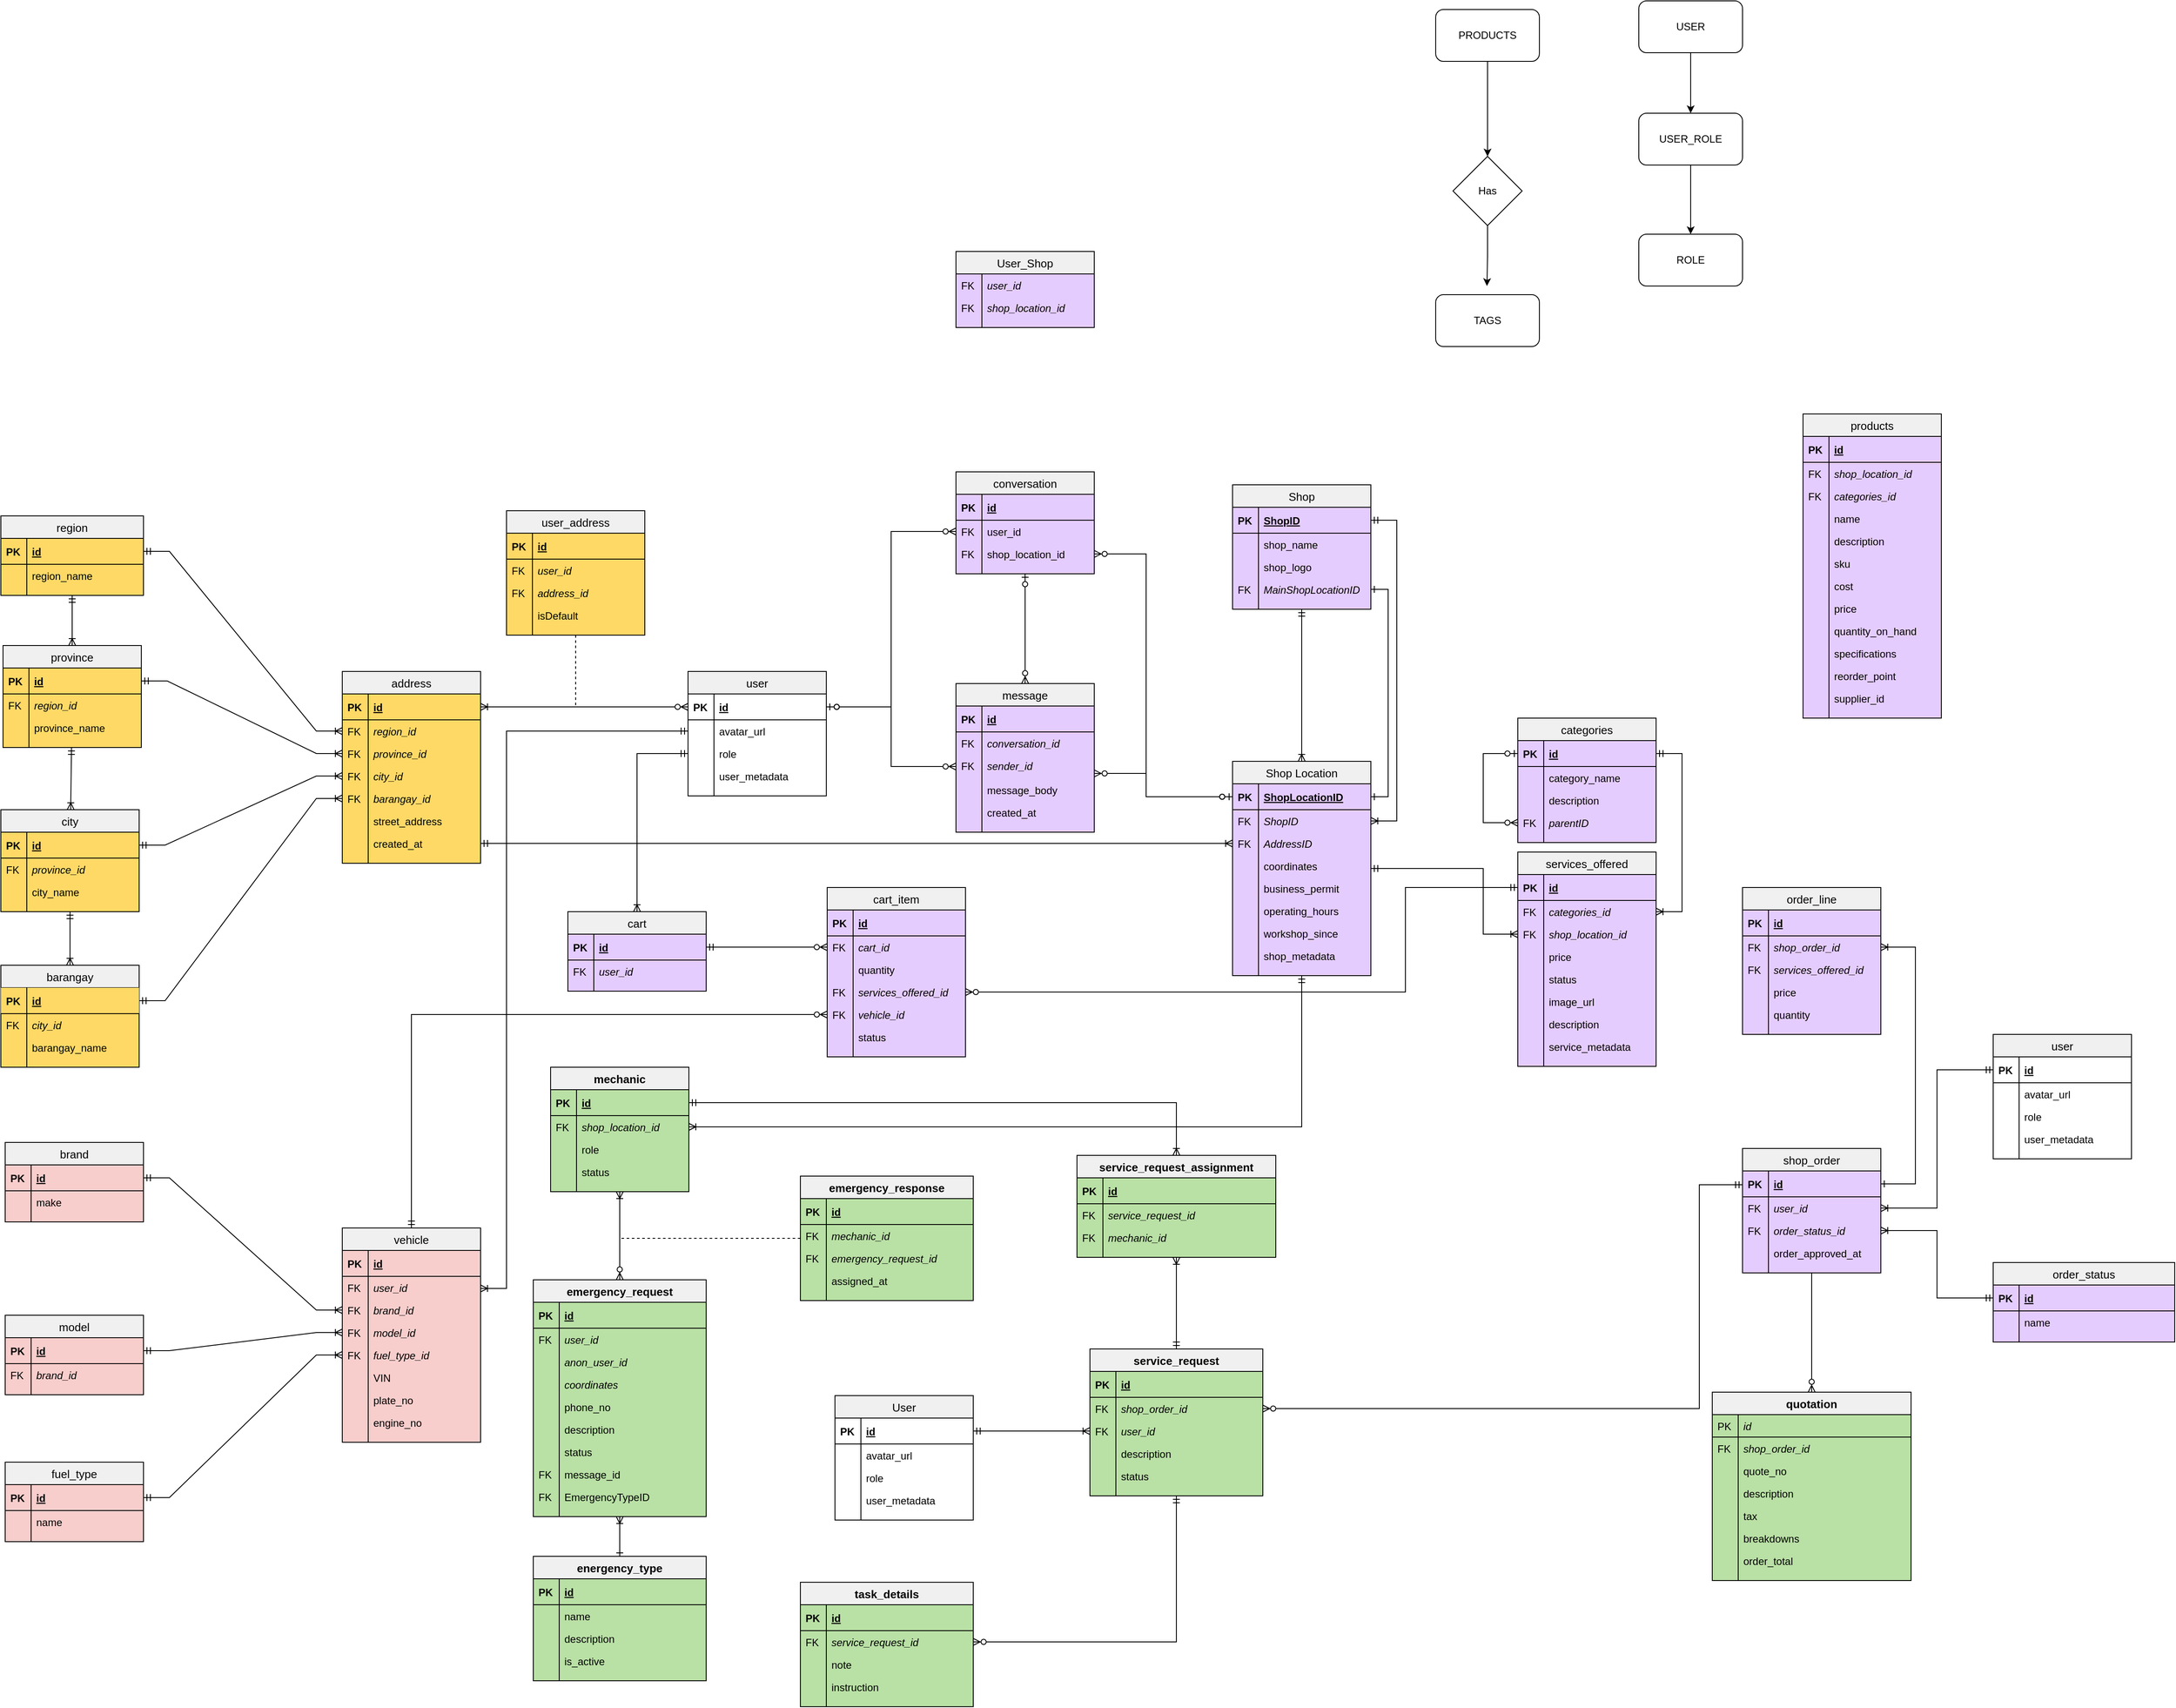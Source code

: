 <mxfile version="21.1.8" type="github">
  <diagram name="Page-1" id="2S65_K8TlIW-I9RaxmhA">
    <mxGraphModel dx="1193" dy="2288" grid="1" gridSize="10" guides="1" tooltips="1" connect="1" arrows="1" fold="1" page="1" pageScale="1" pageWidth="2500" pageHeight="1500" math="0" shadow="0">
      <root>
        <mxCell id="0" />
        <mxCell id="1" parent="0" />
        <mxCell id="SJSmvKwEZ4cIt8mxZRy5-101" value="user" style="swimlane;fontStyle=0;childLayout=stackLayout;horizontal=1;startSize=26;fillColor=#F0F0F0;horizontalStack=0;resizeParent=1;resizeParentMax=0;resizeLast=0;collapsible=1;marginBottom=0;swimlaneFillColor=none;align=center;strokeWidth=1;fontSize=13;strokeColor=#000000;rounded=0;" parent="1" vertex="1">
          <mxGeometry x="880" y="246" width="160" height="144" as="geometry" />
        </mxCell>
        <mxCell id="SJSmvKwEZ4cIt8mxZRy5-102" value="id" style="shape=partialRectangle;top=0;left=0;right=0;bottom=1;align=left;verticalAlign=middle;fillColor=none;spacingLeft=34;spacingRight=4;overflow=hidden;rotatable=0;points=[[0,0.5],[1,0.5]];portConstraint=eastwest;dropTarget=0;fontStyle=5;rounded=0;" parent="SJSmvKwEZ4cIt8mxZRy5-101" vertex="1">
          <mxGeometry y="26" width="160" height="30" as="geometry" />
        </mxCell>
        <mxCell id="SJSmvKwEZ4cIt8mxZRy5-103" value="PK" style="shape=partialRectangle;top=0;left=0;bottom=0;fillColor=none;align=left;verticalAlign=middle;spacingLeft=4;spacingRight=4;overflow=hidden;rotatable=0;points=[];portConstraint=eastwest;part=1;fontStyle=1;rounded=0;" parent="SJSmvKwEZ4cIt8mxZRy5-102" vertex="1" connectable="0">
          <mxGeometry width="30" height="30" as="geometry" />
        </mxCell>
        <mxCell id="SJSmvKwEZ4cIt8mxZRy5-106" value="avatar_url" style="shape=partialRectangle;top=0;left=0;right=0;bottom=0;align=left;verticalAlign=top;fillColor=none;spacingLeft=34;spacingRight=4;overflow=hidden;rotatable=0;points=[[0,0.5],[1,0.5]];portConstraint=eastwest;dropTarget=0;rounded=0;" parent="SJSmvKwEZ4cIt8mxZRy5-101" vertex="1">
          <mxGeometry y="56" width="160" height="26" as="geometry" />
        </mxCell>
        <mxCell id="SJSmvKwEZ4cIt8mxZRy5-107" value="" style="shape=partialRectangle;top=0;left=0;bottom=0;fillColor=none;align=left;verticalAlign=top;spacingLeft=4;spacingRight=4;overflow=hidden;rotatable=0;points=[];portConstraint=eastwest;part=1;rounded=0;" parent="SJSmvKwEZ4cIt8mxZRy5-106" vertex="1" connectable="0">
          <mxGeometry width="30" height="26" as="geometry" />
        </mxCell>
        <mxCell id="SJSmvKwEZ4cIt8mxZRy5-108" value="role" style="shape=partialRectangle;top=0;left=0;right=0;bottom=0;align=left;verticalAlign=top;fillColor=none;spacingLeft=34;spacingRight=4;overflow=hidden;rotatable=0;points=[[0,0.5],[1,0.5]];portConstraint=eastwest;dropTarget=0;rounded=0;" parent="SJSmvKwEZ4cIt8mxZRy5-101" vertex="1">
          <mxGeometry y="82" width="160" height="26" as="geometry" />
        </mxCell>
        <mxCell id="SJSmvKwEZ4cIt8mxZRy5-109" value="" style="shape=partialRectangle;top=0;left=0;bottom=0;fillColor=none;align=left;verticalAlign=top;spacingLeft=4;spacingRight=4;overflow=hidden;rotatable=0;points=[];portConstraint=eastwest;part=1;rounded=0;" parent="SJSmvKwEZ4cIt8mxZRy5-108" vertex="1" connectable="0">
          <mxGeometry width="30" height="26" as="geometry" />
        </mxCell>
        <mxCell id="SJSmvKwEZ4cIt8mxZRy5-113" value="user_metadata" style="shape=partialRectangle;top=0;left=0;right=0;bottom=0;align=left;verticalAlign=top;fillColor=none;spacingLeft=34;spacingRight=4;overflow=hidden;rotatable=0;points=[[0,0.5],[1,0.5]];portConstraint=eastwest;dropTarget=0;rounded=0;" parent="SJSmvKwEZ4cIt8mxZRy5-101" vertex="1">
          <mxGeometry y="108" width="160" height="26" as="geometry" />
        </mxCell>
        <mxCell id="SJSmvKwEZ4cIt8mxZRy5-114" value="" style="shape=partialRectangle;top=0;left=0;bottom=0;fillColor=none;align=left;verticalAlign=top;spacingLeft=4;spacingRight=4;overflow=hidden;rotatable=0;points=[];portConstraint=eastwest;part=1;rounded=0;" parent="SJSmvKwEZ4cIt8mxZRy5-113" vertex="1" connectable="0">
          <mxGeometry width="30" height="26" as="geometry" />
        </mxCell>
        <mxCell id="SJSmvKwEZ4cIt8mxZRy5-110" value="" style="shape=partialRectangle;top=0;left=0;right=0;bottom=0;align=left;verticalAlign=top;fillColor=none;spacingLeft=34;spacingRight=4;overflow=hidden;rotatable=0;points=[[0,0.5],[1,0.5]];portConstraint=eastwest;dropTarget=0;rounded=0;" parent="SJSmvKwEZ4cIt8mxZRy5-101" vertex="1">
          <mxGeometry y="134" width="160" height="10" as="geometry" />
        </mxCell>
        <mxCell id="SJSmvKwEZ4cIt8mxZRy5-111" value="" style="shape=partialRectangle;top=0;left=0;bottom=0;fillColor=none;align=left;verticalAlign=top;spacingLeft=4;spacingRight=4;overflow=hidden;rotatable=0;points=[];portConstraint=eastwest;part=1;rounded=0;" parent="SJSmvKwEZ4cIt8mxZRy5-110" vertex="1" connectable="0">
          <mxGeometry width="30" height="10" as="geometry" />
        </mxCell>
        <mxCell id="SJSmvKwEZ4cIt8mxZRy5-115" value="region" style="swimlane;fontStyle=0;childLayout=stackLayout;horizontal=1;startSize=26;fillColor=#f0f0f0;horizontalStack=0;resizeParent=1;resizeParentMax=0;resizeLast=0;collapsible=1;marginBottom=0;swimlaneFillColor=#FFD966;align=center;strokeWidth=1;fontSize=13;strokeColor=#000000;rounded=0;" parent="1" vertex="1">
          <mxGeometry x="85" y="66" width="165" height="92" as="geometry" />
        </mxCell>
        <mxCell id="SJSmvKwEZ4cIt8mxZRy5-116" value="id" style="shape=partialRectangle;top=0;left=0;right=0;bottom=1;align=left;verticalAlign=middle;fillColor=none;spacingLeft=34;spacingRight=4;overflow=hidden;rotatable=0;points=[[0,0.5],[1,0.5]];portConstraint=eastwest;dropTarget=0;fontStyle=5;rounded=0;" parent="SJSmvKwEZ4cIt8mxZRy5-115" vertex="1">
          <mxGeometry y="26" width="165" height="30" as="geometry" />
        </mxCell>
        <mxCell id="SJSmvKwEZ4cIt8mxZRy5-117" value="PK" style="shape=partialRectangle;top=0;left=0;bottom=0;fillColor=none;align=left;verticalAlign=middle;spacingLeft=4;spacingRight=4;overflow=hidden;rotatable=0;points=[];portConstraint=eastwest;part=1;fontStyle=1;rounded=0;" parent="SJSmvKwEZ4cIt8mxZRy5-116" vertex="1" connectable="0">
          <mxGeometry width="30" height="30" as="geometry" />
        </mxCell>
        <mxCell id="SJSmvKwEZ4cIt8mxZRy5-118" value="region_name" style="shape=partialRectangle;top=0;left=0;right=0;bottom=0;align=left;verticalAlign=top;fillColor=none;spacingLeft=34;spacingRight=4;overflow=hidden;rotatable=0;points=[[0,0.5],[1,0.5]];portConstraint=eastwest;dropTarget=0;rounded=0;" parent="SJSmvKwEZ4cIt8mxZRy5-115" vertex="1">
          <mxGeometry y="56" width="165" height="26" as="geometry" />
        </mxCell>
        <mxCell id="SJSmvKwEZ4cIt8mxZRy5-119" value="" style="shape=partialRectangle;top=0;left=0;bottom=0;fillColor=none;align=left;verticalAlign=top;spacingLeft=4;spacingRight=4;overflow=hidden;rotatable=0;points=[];portConstraint=eastwest;part=1;rounded=0;" parent="SJSmvKwEZ4cIt8mxZRy5-118" vertex="1" connectable="0">
          <mxGeometry width="30" height="26" as="geometry" />
        </mxCell>
        <mxCell id="SJSmvKwEZ4cIt8mxZRy5-124" value="" style="shape=partialRectangle;top=0;left=0;right=0;bottom=0;align=left;verticalAlign=top;fillColor=none;spacingLeft=34;spacingRight=4;overflow=hidden;rotatable=0;points=[[0,0.5],[1,0.5]];portConstraint=eastwest;dropTarget=0;rounded=0;" parent="SJSmvKwEZ4cIt8mxZRy5-115" vertex="1">
          <mxGeometry y="82" width="165" height="10" as="geometry" />
        </mxCell>
        <mxCell id="SJSmvKwEZ4cIt8mxZRy5-125" value="" style="shape=partialRectangle;top=0;left=0;bottom=0;fillColor=none;align=left;verticalAlign=top;spacingLeft=4;spacingRight=4;overflow=hidden;rotatable=0;points=[];portConstraint=eastwest;part=1;rounded=0;" parent="SJSmvKwEZ4cIt8mxZRy5-124" vertex="1" connectable="0">
          <mxGeometry width="30" height="10" as="geometry" />
        </mxCell>
        <mxCell id="SJSmvKwEZ4cIt8mxZRy5-126" value="province" style="swimlane;fontStyle=0;childLayout=stackLayout;horizontal=1;startSize=26;fillColor=#f0f0f0;horizontalStack=0;resizeParent=1;resizeParentMax=0;resizeLast=0;collapsible=1;marginBottom=0;swimlaneFillColor=#FFD966;align=center;strokeWidth=1;fontSize=13;strokeColor=#000000;rounded=0;" parent="1" vertex="1">
          <mxGeometry x="87.5" y="216" width="160" height="118" as="geometry" />
        </mxCell>
        <mxCell id="SJSmvKwEZ4cIt8mxZRy5-127" value="id" style="shape=partialRectangle;top=0;left=0;right=0;bottom=1;align=left;verticalAlign=middle;fillColor=none;spacingLeft=34;spacingRight=4;overflow=hidden;rotatable=0;points=[[0,0.5],[1,0.5]];portConstraint=eastwest;dropTarget=0;fontStyle=5;rounded=0;" parent="SJSmvKwEZ4cIt8mxZRy5-126" vertex="1">
          <mxGeometry y="26" width="160" height="30" as="geometry" />
        </mxCell>
        <mxCell id="SJSmvKwEZ4cIt8mxZRy5-128" value="PK" style="shape=partialRectangle;top=0;left=0;bottom=0;fillColor=none;align=left;verticalAlign=middle;spacingLeft=4;spacingRight=4;overflow=hidden;rotatable=0;points=[];portConstraint=eastwest;part=1;fontStyle=1;rounded=0;" parent="SJSmvKwEZ4cIt8mxZRy5-127" vertex="1" connectable="0">
          <mxGeometry width="30" height="30" as="geometry" />
        </mxCell>
        <mxCell id="SJSmvKwEZ4cIt8mxZRy5-129" value="region_id" style="shape=partialRectangle;top=0;left=0;right=0;bottom=0;align=left;verticalAlign=top;fillColor=none;spacingLeft=34;spacingRight=4;overflow=hidden;rotatable=0;points=[[0,0.5],[1,0.5]];portConstraint=eastwest;dropTarget=0;fontStyle=2;rounded=0;" parent="SJSmvKwEZ4cIt8mxZRy5-126" vertex="1">
          <mxGeometry y="56" width="160" height="26" as="geometry" />
        </mxCell>
        <mxCell id="SJSmvKwEZ4cIt8mxZRy5-130" value="FK" style="shape=partialRectangle;top=0;left=0;bottom=0;fillColor=none;align=left;verticalAlign=top;spacingLeft=4;spacingRight=4;overflow=hidden;rotatable=0;points=[];portConstraint=eastwest;part=1;rounded=0;" parent="SJSmvKwEZ4cIt8mxZRy5-129" vertex="1" connectable="0">
          <mxGeometry width="30" height="26" as="geometry" />
        </mxCell>
        <mxCell id="SJSmvKwEZ4cIt8mxZRy5-133" value="province_name" style="shape=partialRectangle;top=0;left=0;right=0;bottom=0;align=left;verticalAlign=top;fillColor=none;spacingLeft=34;spacingRight=4;overflow=hidden;rotatable=0;points=[[0,0.5],[1,0.5]];portConstraint=eastwest;dropTarget=0;fontStyle=0;rounded=0;" parent="SJSmvKwEZ4cIt8mxZRy5-126" vertex="1">
          <mxGeometry y="82" width="160" height="26" as="geometry" />
        </mxCell>
        <mxCell id="SJSmvKwEZ4cIt8mxZRy5-134" value="" style="shape=partialRectangle;top=0;left=0;bottom=0;fillColor=none;align=left;verticalAlign=top;spacingLeft=4;spacingRight=4;overflow=hidden;rotatable=0;points=[];portConstraint=eastwest;part=1;rounded=0;" parent="SJSmvKwEZ4cIt8mxZRy5-133" vertex="1" connectable="0">
          <mxGeometry width="30" height="26" as="geometry" />
        </mxCell>
        <mxCell id="SJSmvKwEZ4cIt8mxZRy5-131" value="" style="shape=partialRectangle;top=0;left=0;right=0;bottom=0;align=left;verticalAlign=top;fillColor=none;spacingLeft=34;spacingRight=4;overflow=hidden;rotatable=0;points=[[0,0.5],[1,0.5]];portConstraint=eastwest;dropTarget=0;rounded=0;" parent="SJSmvKwEZ4cIt8mxZRy5-126" vertex="1">
          <mxGeometry y="108" width="160" height="10" as="geometry" />
        </mxCell>
        <mxCell id="SJSmvKwEZ4cIt8mxZRy5-132" value="" style="shape=partialRectangle;top=0;left=0;bottom=0;fillColor=none;align=left;verticalAlign=top;spacingLeft=4;spacingRight=4;overflow=hidden;rotatable=0;points=[];portConstraint=eastwest;part=1;rounded=0;" parent="SJSmvKwEZ4cIt8mxZRy5-131" vertex="1" connectable="0">
          <mxGeometry width="30" height="10" as="geometry" />
        </mxCell>
        <mxCell id="SJSmvKwEZ4cIt8mxZRy5-135" value="city" style="swimlane;fontStyle=0;childLayout=stackLayout;horizontal=1;startSize=26;fillColor=#f0f0f0;horizontalStack=0;resizeParent=1;resizeParentMax=0;resizeLast=0;collapsible=1;marginBottom=0;swimlaneFillColor=#FFD966;align=center;strokeWidth=1;fontSize=13;strokeColor=#000000;rounded=0;" parent="1" vertex="1">
          <mxGeometry x="85" y="406" width="160" height="118" as="geometry" />
        </mxCell>
        <mxCell id="SJSmvKwEZ4cIt8mxZRy5-136" value="id" style="shape=partialRectangle;top=0;left=0;right=0;bottom=1;align=left;verticalAlign=middle;fillColor=none;spacingLeft=34;spacingRight=4;overflow=hidden;rotatable=0;points=[[0,0.5],[1,0.5]];portConstraint=eastwest;dropTarget=0;fontStyle=5;rounded=0;" parent="SJSmvKwEZ4cIt8mxZRy5-135" vertex="1">
          <mxGeometry y="26" width="160" height="30" as="geometry" />
        </mxCell>
        <mxCell id="SJSmvKwEZ4cIt8mxZRy5-137" value="PK" style="shape=partialRectangle;top=0;left=0;bottom=0;fillColor=none;align=left;verticalAlign=middle;spacingLeft=4;spacingRight=4;overflow=hidden;rotatable=0;points=[];portConstraint=eastwest;part=1;fontStyle=1;rounded=0;" parent="SJSmvKwEZ4cIt8mxZRy5-136" vertex="1" connectable="0">
          <mxGeometry width="30" height="30" as="geometry" />
        </mxCell>
        <mxCell id="SJSmvKwEZ4cIt8mxZRy5-138" value="province_id" style="shape=partialRectangle;top=0;left=0;right=0;bottom=0;align=left;verticalAlign=top;fillColor=none;spacingLeft=34;spacingRight=4;overflow=hidden;rotatable=0;points=[[0,0.5],[1,0.5]];portConstraint=eastwest;dropTarget=0;fontStyle=2;rounded=0;" parent="SJSmvKwEZ4cIt8mxZRy5-135" vertex="1">
          <mxGeometry y="56" width="160" height="26" as="geometry" />
        </mxCell>
        <mxCell id="SJSmvKwEZ4cIt8mxZRy5-139" value="FK" style="shape=partialRectangle;top=0;left=0;bottom=0;fillColor=none;align=left;verticalAlign=top;spacingLeft=4;spacingRight=4;overflow=hidden;rotatable=0;points=[];portConstraint=eastwest;part=1;rounded=0;" parent="SJSmvKwEZ4cIt8mxZRy5-138" vertex="1" connectable="0">
          <mxGeometry width="30" height="26" as="geometry" />
        </mxCell>
        <mxCell id="SJSmvKwEZ4cIt8mxZRy5-140" value="city_name" style="shape=partialRectangle;top=0;left=0;right=0;bottom=0;align=left;verticalAlign=top;fillColor=none;spacingLeft=34;spacingRight=4;overflow=hidden;rotatable=0;points=[[0,0.5],[1,0.5]];portConstraint=eastwest;dropTarget=0;fontStyle=0;rounded=0;" parent="SJSmvKwEZ4cIt8mxZRy5-135" vertex="1">
          <mxGeometry y="82" width="160" height="26" as="geometry" />
        </mxCell>
        <mxCell id="SJSmvKwEZ4cIt8mxZRy5-141" value="" style="shape=partialRectangle;top=0;left=0;bottom=0;fillColor=none;align=left;verticalAlign=top;spacingLeft=4;spacingRight=4;overflow=hidden;rotatable=0;points=[];portConstraint=eastwest;part=1;rounded=0;" parent="SJSmvKwEZ4cIt8mxZRy5-140" vertex="1" connectable="0">
          <mxGeometry width="30" height="26" as="geometry" />
        </mxCell>
        <mxCell id="SJSmvKwEZ4cIt8mxZRy5-142" value="" style="shape=partialRectangle;top=0;left=0;right=0;bottom=0;align=left;verticalAlign=top;fillColor=none;spacingLeft=34;spacingRight=4;overflow=hidden;rotatable=0;points=[[0,0.5],[1,0.5]];portConstraint=eastwest;dropTarget=0;rounded=0;" parent="SJSmvKwEZ4cIt8mxZRy5-135" vertex="1">
          <mxGeometry y="108" width="160" height="10" as="geometry" />
        </mxCell>
        <mxCell id="SJSmvKwEZ4cIt8mxZRy5-143" value="" style="shape=partialRectangle;top=0;left=0;bottom=0;fillColor=none;align=left;verticalAlign=top;spacingLeft=4;spacingRight=4;overflow=hidden;rotatable=0;points=[];portConstraint=eastwest;part=1;rounded=0;" parent="SJSmvKwEZ4cIt8mxZRy5-142" vertex="1" connectable="0">
          <mxGeometry width="30" height="10" as="geometry" />
        </mxCell>
        <mxCell id="SJSmvKwEZ4cIt8mxZRy5-144" value="barangay" style="swimlane;fontStyle=0;childLayout=stackLayout;horizontal=1;startSize=26;fillColor=#F0F0F0;horizontalStack=0;resizeParent=1;resizeParentMax=0;resizeLast=0;collapsible=1;marginBottom=0;swimlaneFillColor=#FFD966;align=center;strokeWidth=1;fontSize=13;strokeColor=#000000;rounded=0;" parent="1" vertex="1">
          <mxGeometry x="85" y="586" width="160" height="118" as="geometry" />
        </mxCell>
        <mxCell id="SJSmvKwEZ4cIt8mxZRy5-145" value="id" style="shape=partialRectangle;top=0;left=0;right=0;bottom=1;align=left;verticalAlign=middle;fillColor=#FFD966;spacingLeft=34;spacingRight=4;overflow=hidden;rotatable=0;points=[[0,0.5],[1,0.5]];portConstraint=eastwest;dropTarget=0;fontStyle=5;strokeColor=#000000;rounded=0;" parent="SJSmvKwEZ4cIt8mxZRy5-144" vertex="1">
          <mxGeometry y="26" width="160" height="30" as="geometry" />
        </mxCell>
        <mxCell id="SJSmvKwEZ4cIt8mxZRy5-146" value="PK" style="shape=partialRectangle;top=0;left=0;bottom=0;fillColor=none;align=left;verticalAlign=middle;spacingLeft=4;spacingRight=4;overflow=hidden;rotatable=0;points=[];portConstraint=eastwest;part=1;fontStyle=1;rounded=0;" parent="SJSmvKwEZ4cIt8mxZRy5-145" vertex="1" connectable="0">
          <mxGeometry width="30" height="30" as="geometry" />
        </mxCell>
        <mxCell id="SJSmvKwEZ4cIt8mxZRy5-147" value="city_id" style="shape=partialRectangle;top=0;left=0;right=0;bottom=0;align=left;verticalAlign=top;fillColor=none;spacingLeft=34;spacingRight=4;overflow=hidden;rotatable=0;points=[[0,0.5],[1,0.5]];portConstraint=eastwest;dropTarget=0;fontStyle=2;rounded=0;" parent="SJSmvKwEZ4cIt8mxZRy5-144" vertex="1">
          <mxGeometry y="56" width="160" height="26" as="geometry" />
        </mxCell>
        <mxCell id="SJSmvKwEZ4cIt8mxZRy5-148" value="FK" style="shape=partialRectangle;top=0;left=0;bottom=0;fillColor=none;align=left;verticalAlign=top;spacingLeft=4;spacingRight=4;overflow=hidden;rotatable=0;points=[];portConstraint=eastwest;part=1;rounded=0;" parent="SJSmvKwEZ4cIt8mxZRy5-147" vertex="1" connectable="0">
          <mxGeometry width="30" height="26" as="geometry" />
        </mxCell>
        <mxCell id="SJSmvKwEZ4cIt8mxZRy5-149" value="barangay_name" style="shape=partialRectangle;top=0;left=0;right=0;bottom=0;align=left;verticalAlign=top;fillColor=none;spacingLeft=34;spacingRight=4;overflow=hidden;rotatable=0;points=[[0,0.5],[1,0.5]];portConstraint=eastwest;dropTarget=0;fontStyle=0;rounded=0;" parent="SJSmvKwEZ4cIt8mxZRy5-144" vertex="1">
          <mxGeometry y="82" width="160" height="26" as="geometry" />
        </mxCell>
        <mxCell id="SJSmvKwEZ4cIt8mxZRy5-150" value="" style="shape=partialRectangle;top=0;left=0;bottom=0;fillColor=none;align=left;verticalAlign=top;spacingLeft=4;spacingRight=4;overflow=hidden;rotatable=0;points=[];portConstraint=eastwest;part=1;rounded=0;" parent="SJSmvKwEZ4cIt8mxZRy5-149" vertex="1" connectable="0">
          <mxGeometry width="30" height="26" as="geometry" />
        </mxCell>
        <mxCell id="SJSmvKwEZ4cIt8mxZRy5-151" value="" style="shape=partialRectangle;top=0;left=0;right=0;bottom=0;align=left;verticalAlign=top;fillColor=none;spacingLeft=34;spacingRight=4;overflow=hidden;rotatable=0;points=[[0,0.5],[1,0.5]];portConstraint=eastwest;dropTarget=0;rounded=0;" parent="SJSmvKwEZ4cIt8mxZRy5-144" vertex="1">
          <mxGeometry y="108" width="160" height="10" as="geometry" />
        </mxCell>
        <mxCell id="SJSmvKwEZ4cIt8mxZRy5-152" value="" style="shape=partialRectangle;top=0;left=0;bottom=0;fillColor=none;align=left;verticalAlign=top;spacingLeft=4;spacingRight=4;overflow=hidden;rotatable=0;points=[];portConstraint=eastwest;part=1;rounded=0;" parent="SJSmvKwEZ4cIt8mxZRy5-151" vertex="1" connectable="0">
          <mxGeometry width="30" height="10" as="geometry" />
        </mxCell>
        <mxCell id="SJSmvKwEZ4cIt8mxZRy5-154" value="address" style="swimlane;fontStyle=0;childLayout=stackLayout;horizontal=1;startSize=26;fillColor=#F0F0F0;horizontalStack=0;resizeParent=1;resizeParentMax=0;resizeLast=0;collapsible=1;marginBottom=0;swimlaneFillColor=#FFD966;align=center;strokeWidth=1;fontSize=13;strokeColor=#000000;rounded=0;" parent="1" vertex="1">
          <mxGeometry x="480" y="246" width="160" height="222" as="geometry" />
        </mxCell>
        <mxCell id="SJSmvKwEZ4cIt8mxZRy5-155" value="id" style="shape=partialRectangle;top=0;left=0;right=0;bottom=1;align=left;verticalAlign=middle;fillColor=none;spacingLeft=34;spacingRight=4;overflow=hidden;rotatable=0;points=[[0,0.5],[1,0.5]];portConstraint=eastwest;dropTarget=0;fontStyle=5;rounded=0;" parent="SJSmvKwEZ4cIt8mxZRy5-154" vertex="1">
          <mxGeometry y="26" width="160" height="30" as="geometry" />
        </mxCell>
        <mxCell id="SJSmvKwEZ4cIt8mxZRy5-156" value="PK" style="shape=partialRectangle;top=0;left=0;bottom=0;fillColor=none;align=left;verticalAlign=middle;spacingLeft=4;spacingRight=4;overflow=hidden;rotatable=0;points=[];portConstraint=eastwest;part=1;fontStyle=1;rounded=0;" parent="SJSmvKwEZ4cIt8mxZRy5-155" vertex="1" connectable="0">
          <mxGeometry width="30" height="30" as="geometry" />
        </mxCell>
        <mxCell id="SJSmvKwEZ4cIt8mxZRy5-157" value="region_id" style="shape=partialRectangle;top=0;left=0;right=0;bottom=0;align=left;verticalAlign=top;fillColor=none;spacingLeft=34;spacingRight=4;overflow=hidden;rotatable=0;points=[[0,0.5],[1,0.5]];portConstraint=eastwest;dropTarget=0;fontStyle=2;rounded=0;" parent="SJSmvKwEZ4cIt8mxZRy5-154" vertex="1">
          <mxGeometry y="56" width="160" height="26" as="geometry" />
        </mxCell>
        <mxCell id="SJSmvKwEZ4cIt8mxZRy5-158" value="FK" style="shape=partialRectangle;top=0;left=0;bottom=0;fillColor=none;align=left;verticalAlign=top;spacingLeft=4;spacingRight=4;overflow=hidden;rotatable=0;points=[];portConstraint=eastwest;part=1;rounded=0;" parent="SJSmvKwEZ4cIt8mxZRy5-157" vertex="1" connectable="0">
          <mxGeometry width="30" height="26" as="geometry" />
        </mxCell>
        <mxCell id="SJSmvKwEZ4cIt8mxZRy5-159" value="province_id" style="shape=partialRectangle;top=0;left=0;right=0;bottom=0;align=left;verticalAlign=top;fillColor=none;spacingLeft=34;spacingRight=4;overflow=hidden;rotatable=0;points=[[0,0.5],[1,0.5]];portConstraint=eastwest;dropTarget=0;fontStyle=2;rounded=0;" parent="SJSmvKwEZ4cIt8mxZRy5-154" vertex="1">
          <mxGeometry y="82" width="160" height="26" as="geometry" />
        </mxCell>
        <mxCell id="SJSmvKwEZ4cIt8mxZRy5-160" value="FK" style="shape=partialRectangle;top=0;left=0;bottom=0;fillColor=none;align=left;verticalAlign=top;spacingLeft=4;spacingRight=4;overflow=hidden;rotatable=0;points=[];portConstraint=eastwest;part=1;rounded=0;" parent="SJSmvKwEZ4cIt8mxZRy5-159" vertex="1" connectable="0">
          <mxGeometry width="30" height="26" as="geometry" />
        </mxCell>
        <mxCell id="SJSmvKwEZ4cIt8mxZRy5-166" value="city_id" style="shape=partialRectangle;top=0;left=0;right=0;bottom=0;align=left;verticalAlign=top;fillColor=none;spacingLeft=34;spacingRight=4;overflow=hidden;rotatable=0;points=[[0,0.5],[1,0.5]];portConstraint=eastwest;dropTarget=0;fontStyle=2;shadow=0;rounded=0;" parent="SJSmvKwEZ4cIt8mxZRy5-154" vertex="1">
          <mxGeometry y="108" width="160" height="26" as="geometry" />
        </mxCell>
        <mxCell id="SJSmvKwEZ4cIt8mxZRy5-167" value="FK" style="shape=partialRectangle;top=0;left=0;bottom=0;fillColor=none;align=left;verticalAlign=top;spacingLeft=4;spacingRight=4;overflow=hidden;rotatable=0;points=[];portConstraint=eastwest;part=1;rounded=0;" parent="SJSmvKwEZ4cIt8mxZRy5-166" vertex="1" connectable="0">
          <mxGeometry width="30" height="26" as="geometry" />
        </mxCell>
        <mxCell id="SJSmvKwEZ4cIt8mxZRy5-168" value="barangay_id" style="shape=partialRectangle;top=0;left=0;right=0;bottom=0;align=left;verticalAlign=top;fillColor=none;spacingLeft=34;spacingRight=4;overflow=hidden;rotatable=0;points=[[0,0.5],[1,0.5]];portConstraint=eastwest;dropTarget=0;fontStyle=2;rounded=0;" parent="SJSmvKwEZ4cIt8mxZRy5-154" vertex="1">
          <mxGeometry y="134" width="160" height="26" as="geometry" />
        </mxCell>
        <mxCell id="SJSmvKwEZ4cIt8mxZRy5-169" value="FK" style="shape=partialRectangle;top=0;left=0;bottom=0;fillColor=none;align=left;verticalAlign=top;spacingLeft=4;spacingRight=4;overflow=hidden;rotatable=0;points=[];portConstraint=eastwest;part=1;rounded=0;" parent="SJSmvKwEZ4cIt8mxZRy5-168" vertex="1" connectable="0">
          <mxGeometry width="30" height="26" as="geometry" />
        </mxCell>
        <mxCell id="SJSmvKwEZ4cIt8mxZRy5-161" value="street_address" style="shape=partialRectangle;top=0;left=0;right=0;bottom=0;align=left;verticalAlign=top;fillColor=none;spacingLeft=34;spacingRight=4;overflow=hidden;rotatable=0;points=[[0,0.5],[1,0.5]];portConstraint=eastwest;dropTarget=0;rounded=0;" parent="SJSmvKwEZ4cIt8mxZRy5-154" vertex="1">
          <mxGeometry y="160" width="160" height="26" as="geometry" />
        </mxCell>
        <mxCell id="SJSmvKwEZ4cIt8mxZRy5-162" value="" style="shape=partialRectangle;top=0;left=0;bottom=0;fillColor=none;align=left;verticalAlign=top;spacingLeft=4;spacingRight=4;overflow=hidden;rotatable=0;points=[];portConstraint=eastwest;part=1;rounded=0;" parent="SJSmvKwEZ4cIt8mxZRy5-161" vertex="1" connectable="0">
          <mxGeometry width="30" height="26" as="geometry" />
        </mxCell>
        <mxCell id="SJSmvKwEZ4cIt8mxZRy5-170" value="created_at" style="shape=partialRectangle;top=0;left=0;right=0;bottom=0;align=left;verticalAlign=top;fillColor=none;spacingLeft=34;spacingRight=4;overflow=hidden;rotatable=0;points=[[0,0.5],[1,0.5]];portConstraint=eastwest;dropTarget=0;rounded=0;" parent="SJSmvKwEZ4cIt8mxZRy5-154" vertex="1">
          <mxGeometry y="186" width="160" height="26" as="geometry" />
        </mxCell>
        <mxCell id="SJSmvKwEZ4cIt8mxZRy5-171" value="" style="shape=partialRectangle;top=0;left=0;bottom=0;fillColor=none;align=left;verticalAlign=top;spacingLeft=4;spacingRight=4;overflow=hidden;rotatable=0;points=[];portConstraint=eastwest;part=1;rounded=0;" parent="SJSmvKwEZ4cIt8mxZRy5-170" vertex="1" connectable="0">
          <mxGeometry width="30" height="26" as="geometry" />
        </mxCell>
        <mxCell id="SJSmvKwEZ4cIt8mxZRy5-163" value="" style="shape=partialRectangle;top=0;left=0;right=0;bottom=0;align=left;verticalAlign=top;fillColor=none;spacingLeft=34;spacingRight=4;overflow=hidden;rotatable=0;points=[[0,0.5],[1,0.5]];portConstraint=eastwest;dropTarget=0;rounded=0;" parent="SJSmvKwEZ4cIt8mxZRy5-154" vertex="1">
          <mxGeometry y="212" width="160" height="10" as="geometry" />
        </mxCell>
        <mxCell id="SJSmvKwEZ4cIt8mxZRy5-164" value="" style="shape=partialRectangle;top=0;left=0;bottom=0;fillColor=none;align=left;verticalAlign=top;spacingLeft=4;spacingRight=4;overflow=hidden;rotatable=0;points=[];portConstraint=eastwest;part=1;rounded=0;" parent="SJSmvKwEZ4cIt8mxZRy5-163" vertex="1" connectable="0">
          <mxGeometry width="30" height="10" as="geometry" />
        </mxCell>
        <mxCell id="SJSmvKwEZ4cIt8mxZRy5-172" value="" style="edgeStyle=entityRelationEdgeStyle;fontSize=12;html=1;endArrow=ERzeroToMany;startArrow=ERoneToMany;rounded=0;endFill=0;" parent="1" source="SJSmvKwEZ4cIt8mxZRy5-155" target="SJSmvKwEZ4cIt8mxZRy5-102" edge="1">
          <mxGeometry width="100" height="100" relative="1" as="geometry">
            <mxPoint x="640" y="296" as="sourcePoint" />
            <mxPoint x="740" y="196" as="targetPoint" />
          </mxGeometry>
        </mxCell>
        <mxCell id="SJSmvKwEZ4cIt8mxZRy5-200" style="edgeStyle=orthogonalEdgeStyle;rounded=0;orthogonalLoop=1;jettySize=auto;html=1;endArrow=none;endFill=0;dashed=1;" parent="1" source="SJSmvKwEZ4cIt8mxZRy5-173" edge="1">
          <mxGeometry relative="1" as="geometry">
            <mxPoint x="750" y="287" as="targetPoint" />
            <mxPoint x="750" y="201" as="sourcePoint" />
          </mxGeometry>
        </mxCell>
        <mxCell id="SJSmvKwEZ4cIt8mxZRy5-173" value="user_address" style="swimlane;fontStyle=0;childLayout=stackLayout;horizontal=1;startSize=26;fillColor=#F0F0F0;horizontalStack=0;resizeParent=1;resizeParentMax=0;resizeLast=0;collapsible=1;marginBottom=0;swimlaneFillColor=#FFD966;align=center;strokeWidth=1;fontSize=13;strokeColor=#000000;rounded=0;" parent="1" vertex="1">
          <mxGeometry x="670" y="60" width="160" height="144" as="geometry" />
        </mxCell>
        <mxCell id="SJSmvKwEZ4cIt8mxZRy5-174" value="id" style="shape=partialRectangle;top=0;left=0;right=0;bottom=1;align=left;verticalAlign=middle;fillColor=none;spacingLeft=34;spacingRight=4;overflow=hidden;rotatable=0;points=[[0,0.5],[1,0.5]];portConstraint=eastwest;dropTarget=0;fontStyle=5;rounded=0;" parent="SJSmvKwEZ4cIt8mxZRy5-173" vertex="1">
          <mxGeometry y="26" width="160" height="30" as="geometry" />
        </mxCell>
        <mxCell id="SJSmvKwEZ4cIt8mxZRy5-175" value="PK    " style="shape=partialRectangle;top=0;left=0;bottom=0;fillColor=none;align=left;verticalAlign=middle;spacingLeft=4;spacingRight=4;overflow=hidden;rotatable=0;points=[];portConstraint=eastwest;part=1;fontStyle=1;rounded=0;" parent="SJSmvKwEZ4cIt8mxZRy5-174" vertex="1" connectable="0">
          <mxGeometry width="30" height="30" as="geometry" />
        </mxCell>
        <mxCell id="SJSmvKwEZ4cIt8mxZRy5-176" value="user_id" style="shape=partialRectangle;top=0;left=0;right=0;bottom=0;align=left;verticalAlign=top;fillColor=none;spacingLeft=34;spacingRight=4;overflow=hidden;rotatable=0;points=[[0,0.5],[1,0.5]];portConstraint=eastwest;dropTarget=0;fontStyle=2;rounded=0;" parent="SJSmvKwEZ4cIt8mxZRy5-173" vertex="1">
          <mxGeometry y="56" width="160" height="26" as="geometry" />
        </mxCell>
        <mxCell id="SJSmvKwEZ4cIt8mxZRy5-177" value="FK" style="shape=partialRectangle;top=0;left=0;bottom=0;fillColor=none;align=left;verticalAlign=top;spacingLeft=4;spacingRight=4;overflow=hidden;rotatable=0;points=[];portConstraint=eastwest;part=1;rounded=0;" parent="SJSmvKwEZ4cIt8mxZRy5-176" vertex="1" connectable="0">
          <mxGeometry width="30" height="26" as="geometry" />
        </mxCell>
        <mxCell id="SJSmvKwEZ4cIt8mxZRy5-178" value="address_id" style="shape=partialRectangle;top=0;left=0;right=0;bottom=0;align=left;verticalAlign=top;fillColor=none;spacingLeft=34;spacingRight=4;overflow=hidden;rotatable=0;points=[[0,0.5],[1,0.5]];portConstraint=eastwest;dropTarget=0;fontStyle=2;rounded=0;" parent="SJSmvKwEZ4cIt8mxZRy5-173" vertex="1">
          <mxGeometry y="82" width="160" height="26" as="geometry" />
        </mxCell>
        <mxCell id="SJSmvKwEZ4cIt8mxZRy5-179" value="FK" style="shape=partialRectangle;top=0;left=0;bottom=0;fillColor=none;align=left;verticalAlign=top;spacingLeft=4;spacingRight=4;overflow=hidden;rotatable=0;points=[];portConstraint=eastwest;part=1;rounded=0;" parent="SJSmvKwEZ4cIt8mxZRy5-178" vertex="1" connectable="0">
          <mxGeometry width="30" height="26" as="geometry" />
        </mxCell>
        <mxCell id="SJSmvKwEZ4cIt8mxZRy5-198" value="isDefault&#xa;" style="shape=partialRectangle;top=0;left=0;right=0;bottom=0;align=left;verticalAlign=top;fillColor=none;spacingLeft=34;spacingRight=4;overflow=hidden;rotatable=0;points=[[0,0.5],[1,0.5]];portConstraint=eastwest;dropTarget=0;fontStyle=0;rounded=0;" parent="SJSmvKwEZ4cIt8mxZRy5-173" vertex="1">
          <mxGeometry y="108" width="160" height="26" as="geometry" />
        </mxCell>
        <mxCell id="SJSmvKwEZ4cIt8mxZRy5-199" value="" style="shape=partialRectangle;top=0;left=0;bottom=0;fillColor=none;align=left;verticalAlign=top;spacingLeft=4;spacingRight=4;overflow=hidden;rotatable=0;points=[];portConstraint=eastwest;part=1;rounded=0;" parent="SJSmvKwEZ4cIt8mxZRy5-198" vertex="1" connectable="0">
          <mxGeometry width="30" height="26" as="geometry" />
        </mxCell>
        <mxCell id="SJSmvKwEZ4cIt8mxZRy5-180" value="" style="shape=partialRectangle;top=0;left=0;right=0;bottom=0;align=left;verticalAlign=top;fillColor=none;spacingLeft=34;spacingRight=4;overflow=hidden;rotatable=0;points=[[0,0.5],[1,0.5]];portConstraint=eastwest;dropTarget=0;rounded=0;" parent="SJSmvKwEZ4cIt8mxZRy5-173" vertex="1">
          <mxGeometry y="134" width="160" height="10" as="geometry" />
        </mxCell>
        <mxCell id="SJSmvKwEZ4cIt8mxZRy5-181" value="" style="shape=partialRectangle;top=0;left=0;bottom=0;fillColor=none;align=left;verticalAlign=top;spacingLeft=4;spacingRight=4;overflow=hidden;rotatable=0;points=[];portConstraint=eastwest;part=1;rounded=0;" parent="SJSmvKwEZ4cIt8mxZRy5-180" vertex="1" connectable="0">
          <mxGeometry width="30" height="10" as="geometry" />
        </mxCell>
        <mxCell id="SJSmvKwEZ4cIt8mxZRy5-185" value="" style="fontSize=12;html=1;endArrow=ERoneToMany;startArrow=ERmandOne;rounded=0;strokeColor=#000000;entryX=0.5;entryY=0;entryDx=0;entryDy=0;" parent="1" source="SJSmvKwEZ4cIt8mxZRy5-115" target="SJSmvKwEZ4cIt8mxZRy5-126" edge="1">
          <mxGeometry width="100" height="100" relative="1" as="geometry">
            <mxPoint x="168" y="36" as="sourcePoint" />
            <mxPoint x="590" y="316" as="targetPoint" />
          </mxGeometry>
        </mxCell>
        <mxCell id="SJSmvKwEZ4cIt8mxZRy5-192" value="" style="edgeStyle=entityRelationEdgeStyle;fontSize=12;html=1;endArrow=ERoneToMany;startArrow=ERmandOne;rounded=0;" parent="1" source="SJSmvKwEZ4cIt8mxZRy5-116" target="SJSmvKwEZ4cIt8mxZRy5-157" edge="1">
          <mxGeometry width="100" height="100" relative="1" as="geometry">
            <mxPoint x="400" y="356" as="sourcePoint" />
            <mxPoint x="500" y="256" as="targetPoint" />
          </mxGeometry>
        </mxCell>
        <mxCell id="SJSmvKwEZ4cIt8mxZRy5-193" value="" style="edgeStyle=entityRelationEdgeStyle;fontSize=12;html=1;endArrow=ERoneToMany;startArrow=ERmandOne;rounded=0;" parent="1" source="SJSmvKwEZ4cIt8mxZRy5-127" target="SJSmvKwEZ4cIt8mxZRy5-159" edge="1">
          <mxGeometry width="100" height="100" relative="1" as="geometry">
            <mxPoint x="270" y="106" as="sourcePoint" />
            <mxPoint x="410" y="95" as="targetPoint" />
          </mxGeometry>
        </mxCell>
        <mxCell id="SJSmvKwEZ4cIt8mxZRy5-194" value="" style="edgeStyle=entityRelationEdgeStyle;fontSize=12;html=1;endArrow=ERoneToMany;startArrow=ERmandOne;rounded=0;" parent="1" source="SJSmvKwEZ4cIt8mxZRy5-136" target="SJSmvKwEZ4cIt8mxZRy5-166" edge="1">
          <mxGeometry width="100" height="100" relative="1" as="geometry">
            <mxPoint x="255" y="297" as="sourcePoint" />
            <mxPoint x="410" y="121" as="targetPoint" />
          </mxGeometry>
        </mxCell>
        <mxCell id="SJSmvKwEZ4cIt8mxZRy5-195" value="" style="edgeStyle=entityRelationEdgeStyle;fontSize=12;html=1;endArrow=ERoneToMany;startArrow=ERmandOne;rounded=0;" parent="1" source="SJSmvKwEZ4cIt8mxZRy5-145" target="SJSmvKwEZ4cIt8mxZRy5-168" edge="1">
          <mxGeometry width="100" height="100" relative="1" as="geometry">
            <mxPoint x="255" y="457" as="sourcePoint" />
            <mxPoint x="410" y="147" as="targetPoint" />
          </mxGeometry>
        </mxCell>
        <mxCell id="SJSmvKwEZ4cIt8mxZRy5-196" value="" style="fontSize=12;html=1;endArrow=ERoneToMany;startArrow=ERmandOne;rounded=0;strokeColor=#000000;" parent="1" source="SJSmvKwEZ4cIt8mxZRy5-126" target="SJSmvKwEZ4cIt8mxZRy5-135" edge="1">
          <mxGeometry width="100" height="100" relative="1" as="geometry">
            <mxPoint x="200" y="356" as="sourcePoint" />
            <mxPoint x="200" y="414" as="targetPoint" />
          </mxGeometry>
        </mxCell>
        <mxCell id="SJSmvKwEZ4cIt8mxZRy5-197" value="" style="fontSize=12;html=1;endArrow=ERoneToMany;startArrow=ERmandOne;rounded=0;strokeColor=#000000;entryX=0.5;entryY=0;entryDx=0;entryDy=0;" parent="1" source="SJSmvKwEZ4cIt8mxZRy5-135" target="SJSmvKwEZ4cIt8mxZRy5-144" edge="1">
          <mxGeometry width="100" height="100" relative="1" as="geometry">
            <mxPoint x="530" y="486" as="sourcePoint" />
            <mxPoint x="290" y="758.105" as="targetPoint" />
            <Array as="points" />
          </mxGeometry>
        </mxCell>
        <mxCell id="SJSmvKwEZ4cIt8mxZRy5-310" value="brand" style="swimlane;fontStyle=0;childLayout=stackLayout;horizontal=1;startSize=26;fillColor=#F0F0F0;horizontalStack=0;resizeParent=1;resizeParentMax=0;resizeLast=0;collapsible=1;marginBottom=0;swimlaneFillColor=#F8CECC;align=center;strokeWidth=1;fontSize=13;strokeColor=#000000;rounded=0;" parent="1" vertex="1">
          <mxGeometry x="90" y="791" width="160" height="92" as="geometry" />
        </mxCell>
        <mxCell id="SJSmvKwEZ4cIt8mxZRy5-311" value="id" style="shape=partialRectangle;top=0;left=0;right=0;bottom=1;align=left;verticalAlign=middle;fillColor=none;spacingLeft=34;spacingRight=4;overflow=hidden;rotatable=0;points=[[0,0.5],[1,0.5]];portConstraint=eastwest;dropTarget=0;fontStyle=5;strokeColor=#000000;rounded=0;" parent="SJSmvKwEZ4cIt8mxZRy5-310" vertex="1">
          <mxGeometry y="26" width="160" height="30" as="geometry" />
        </mxCell>
        <mxCell id="SJSmvKwEZ4cIt8mxZRy5-312" value="PK" style="shape=partialRectangle;top=0;left=0;bottom=0;fillColor=none;align=left;verticalAlign=middle;spacingLeft=4;spacingRight=4;overflow=hidden;rotatable=0;points=[];portConstraint=eastwest;part=1;fontStyle=1;rounded=0;" parent="SJSmvKwEZ4cIt8mxZRy5-311" vertex="1" connectable="0">
          <mxGeometry width="30" height="30" as="geometry" />
        </mxCell>
        <mxCell id="SJSmvKwEZ4cIt8mxZRy5-313" value="make" style="shape=partialRectangle;top=0;left=0;right=0;bottom=0;align=left;verticalAlign=top;fillColor=none;spacingLeft=34;spacingRight=4;overflow=hidden;rotatable=0;points=[[0,0.5],[1,0.5]];portConstraint=eastwest;dropTarget=0;fontStyle=0;rounded=0;" parent="SJSmvKwEZ4cIt8mxZRy5-310" vertex="1">
          <mxGeometry y="56" width="160" height="26" as="geometry" />
        </mxCell>
        <mxCell id="SJSmvKwEZ4cIt8mxZRy5-314" value="" style="shape=partialRectangle;top=0;left=0;bottom=0;fillColor=none;align=left;verticalAlign=top;spacingLeft=4;spacingRight=4;overflow=hidden;rotatable=0;points=[];portConstraint=eastwest;part=1;rounded=0;" parent="SJSmvKwEZ4cIt8mxZRy5-313" vertex="1" connectable="0">
          <mxGeometry width="30" height="26" as="geometry" />
        </mxCell>
        <mxCell id="SJSmvKwEZ4cIt8mxZRy5-317" value="" style="shape=partialRectangle;top=0;left=0;right=0;bottom=0;align=left;verticalAlign=top;fillColor=none;spacingLeft=34;spacingRight=4;overflow=hidden;rotatable=0;points=[[0,0.5],[1,0.5]];portConstraint=eastwest;dropTarget=0;rounded=0;" parent="SJSmvKwEZ4cIt8mxZRy5-310" vertex="1">
          <mxGeometry y="82" width="160" height="10" as="geometry" />
        </mxCell>
        <mxCell id="SJSmvKwEZ4cIt8mxZRy5-318" value="" style="shape=partialRectangle;top=0;left=0;bottom=0;fillColor=none;align=left;verticalAlign=top;spacingLeft=4;spacingRight=4;overflow=hidden;rotatable=0;points=[];portConstraint=eastwest;part=1;rounded=0;" parent="SJSmvKwEZ4cIt8mxZRy5-317" vertex="1" connectable="0">
          <mxGeometry width="30" height="10" as="geometry" />
        </mxCell>
        <mxCell id="SJSmvKwEZ4cIt8mxZRy5-319" value="model" style="swimlane;fontStyle=0;childLayout=stackLayout;horizontal=1;startSize=26;fillColor=#F0F0F0;horizontalStack=0;resizeParent=1;resizeParentMax=0;resizeLast=0;collapsible=1;marginBottom=0;swimlaneFillColor=#F8CECC;align=center;strokeWidth=1;fontSize=13;strokeColor=#000000;rounded=0;" parent="1" vertex="1">
          <mxGeometry x="90" y="991" width="160" height="92" as="geometry" />
        </mxCell>
        <mxCell id="SJSmvKwEZ4cIt8mxZRy5-320" value="id" style="shape=partialRectangle;top=0;left=0;right=0;bottom=1;align=left;verticalAlign=middle;fillColor=none;spacingLeft=34;spacingRight=4;overflow=hidden;rotatable=0;points=[[0,0.5],[1,0.5]];portConstraint=eastwest;dropTarget=0;fontStyle=5;strokeColor=#000000;rounded=0;" parent="SJSmvKwEZ4cIt8mxZRy5-319" vertex="1">
          <mxGeometry y="26" width="160" height="30" as="geometry" />
        </mxCell>
        <mxCell id="SJSmvKwEZ4cIt8mxZRy5-321" value="PK" style="shape=partialRectangle;top=0;left=0;bottom=0;fillColor=none;align=left;verticalAlign=middle;spacingLeft=4;spacingRight=4;overflow=hidden;rotatable=0;points=[];portConstraint=eastwest;part=1;fontStyle=1;rounded=0;" parent="SJSmvKwEZ4cIt8mxZRy5-320" vertex="1" connectable="0">
          <mxGeometry width="30" height="30" as="geometry" />
        </mxCell>
        <mxCell id="SJSmvKwEZ4cIt8mxZRy5-322" value="brand_id" style="shape=partialRectangle;top=0;left=0;right=0;bottom=0;align=left;verticalAlign=top;fillColor=none;spacingLeft=34;spacingRight=4;overflow=hidden;rotatable=0;points=[[0,0.5],[1,0.5]];portConstraint=eastwest;dropTarget=0;fontStyle=2;rounded=0;" parent="SJSmvKwEZ4cIt8mxZRy5-319" vertex="1">
          <mxGeometry y="56" width="160" height="26" as="geometry" />
        </mxCell>
        <mxCell id="SJSmvKwEZ4cIt8mxZRy5-323" value="FK" style="shape=partialRectangle;top=0;left=0;bottom=0;fillColor=none;align=left;verticalAlign=top;spacingLeft=4;spacingRight=4;overflow=hidden;rotatable=0;points=[];portConstraint=eastwest;part=1;rounded=0;" parent="SJSmvKwEZ4cIt8mxZRy5-322" vertex="1" connectable="0">
          <mxGeometry width="30" height="26" as="geometry" />
        </mxCell>
        <mxCell id="SJSmvKwEZ4cIt8mxZRy5-324" value="" style="shape=partialRectangle;top=0;left=0;right=0;bottom=0;align=left;verticalAlign=top;fillColor=none;spacingLeft=34;spacingRight=4;overflow=hidden;rotatable=0;points=[[0,0.5],[1,0.5]];portConstraint=eastwest;dropTarget=0;rounded=0;" parent="SJSmvKwEZ4cIt8mxZRy5-319" vertex="1">
          <mxGeometry y="82" width="160" height="10" as="geometry" />
        </mxCell>
        <mxCell id="SJSmvKwEZ4cIt8mxZRy5-325" value="" style="shape=partialRectangle;top=0;left=0;bottom=0;fillColor=none;align=left;verticalAlign=top;spacingLeft=4;spacingRight=4;overflow=hidden;rotatable=0;points=[];portConstraint=eastwest;part=1;rounded=0;" parent="SJSmvKwEZ4cIt8mxZRy5-324" vertex="1" connectable="0">
          <mxGeometry width="30" height="10" as="geometry" />
        </mxCell>
        <mxCell id="SJSmvKwEZ4cIt8mxZRy5-326" value="vehicle" style="swimlane;fontStyle=0;childLayout=stackLayout;horizontal=1;startSize=26;fillColor=#F0F0F0;horizontalStack=0;resizeParent=1;resizeParentMax=0;resizeLast=0;collapsible=1;marginBottom=0;swimlaneFillColor=#F8CECC;align=center;strokeWidth=1;fontSize=13;strokeColor=#000000;rounded=0;" parent="1" vertex="1">
          <mxGeometry x="480" y="890" width="160" height="248" as="geometry" />
        </mxCell>
        <mxCell id="SJSmvKwEZ4cIt8mxZRy5-327" value="id" style="shape=partialRectangle;top=0;left=0;right=0;bottom=1;align=left;verticalAlign=middle;fillColor=none;spacingLeft=34;spacingRight=4;overflow=hidden;rotatable=0;points=[[0,0.5],[1,0.5]];portConstraint=eastwest;dropTarget=0;fontStyle=5;strokeColor=#000000;rounded=0;" parent="SJSmvKwEZ4cIt8mxZRy5-326" vertex="1">
          <mxGeometry y="26" width="160" height="30" as="geometry" />
        </mxCell>
        <mxCell id="SJSmvKwEZ4cIt8mxZRy5-328" value="PK" style="shape=partialRectangle;top=0;left=0;bottom=0;fillColor=none;align=left;verticalAlign=middle;spacingLeft=4;spacingRight=4;overflow=hidden;rotatable=0;points=[];portConstraint=eastwest;part=1;fontStyle=1;rounded=0;" parent="SJSmvKwEZ4cIt8mxZRy5-327" vertex="1" connectable="0">
          <mxGeometry width="30" height="30" as="geometry" />
        </mxCell>
        <mxCell id="SJSmvKwEZ4cIt8mxZRy5-358" value="user_id" style="shape=partialRectangle;top=0;left=0;right=0;bottom=0;align=left;verticalAlign=top;fillColor=none;spacingLeft=34;spacingRight=4;overflow=hidden;rotatable=0;points=[[0,0.5],[1,0.5]];portConstraint=eastwest;dropTarget=0;fontStyle=2;rounded=0;" parent="SJSmvKwEZ4cIt8mxZRy5-326" vertex="1">
          <mxGeometry y="56" width="160" height="26" as="geometry" />
        </mxCell>
        <mxCell id="SJSmvKwEZ4cIt8mxZRy5-359" value="FK" style="shape=partialRectangle;top=0;left=0;bottom=0;fillColor=none;align=left;verticalAlign=top;spacingLeft=4;spacingRight=4;overflow=hidden;rotatable=0;points=[];portConstraint=eastwest;part=1;rounded=0;" parent="SJSmvKwEZ4cIt8mxZRy5-358" vertex="1" connectable="0">
          <mxGeometry width="30" height="26" as="geometry" />
        </mxCell>
        <mxCell id="SJSmvKwEZ4cIt8mxZRy5-329" value="brand_id" style="shape=partialRectangle;top=0;left=0;right=0;bottom=0;align=left;verticalAlign=top;fillColor=none;spacingLeft=34;spacingRight=4;overflow=hidden;rotatable=0;points=[[0,0.5],[1,0.5]];portConstraint=eastwest;dropTarget=0;fontStyle=2;rounded=0;" parent="SJSmvKwEZ4cIt8mxZRy5-326" vertex="1">
          <mxGeometry y="82" width="160" height="26" as="geometry" />
        </mxCell>
        <mxCell id="SJSmvKwEZ4cIt8mxZRy5-330" value="FK" style="shape=partialRectangle;top=0;left=0;bottom=0;fillColor=none;align=left;verticalAlign=top;spacingLeft=4;spacingRight=4;overflow=hidden;rotatable=0;points=[];portConstraint=eastwest;part=1;rounded=0;" parent="SJSmvKwEZ4cIt8mxZRy5-329" vertex="1" connectable="0">
          <mxGeometry width="30" height="26" as="geometry" />
        </mxCell>
        <mxCell id="SJSmvKwEZ4cIt8mxZRy5-333" value="model_id" style="shape=partialRectangle;top=0;left=0;right=0;bottom=0;align=left;verticalAlign=top;fillColor=none;spacingLeft=34;spacingRight=4;overflow=hidden;rotatable=0;points=[[0,0.5],[1,0.5]];portConstraint=eastwest;dropTarget=0;fontStyle=2;rounded=0;" parent="SJSmvKwEZ4cIt8mxZRy5-326" vertex="1">
          <mxGeometry y="108" width="160" height="26" as="geometry" />
        </mxCell>
        <mxCell id="SJSmvKwEZ4cIt8mxZRy5-334" value="FK" style="shape=partialRectangle;top=0;left=0;bottom=0;fillColor=none;align=left;verticalAlign=top;spacingLeft=4;spacingRight=4;overflow=hidden;rotatable=0;points=[];portConstraint=eastwest;part=1;rounded=0;" parent="SJSmvKwEZ4cIt8mxZRy5-333" vertex="1" connectable="0">
          <mxGeometry width="30" height="26" as="geometry" />
        </mxCell>
        <mxCell id="SJSmvKwEZ4cIt8mxZRy5-337" value="fuel_type_id" style="shape=partialRectangle;top=0;left=0;right=0;bottom=0;align=left;verticalAlign=top;fillColor=none;spacingLeft=34;spacingRight=4;overflow=hidden;rotatable=0;points=[[0,0.5],[1,0.5]];portConstraint=eastwest;dropTarget=0;fontStyle=2;rounded=0;" parent="SJSmvKwEZ4cIt8mxZRy5-326" vertex="1">
          <mxGeometry y="134" width="160" height="26" as="geometry" />
        </mxCell>
        <mxCell id="SJSmvKwEZ4cIt8mxZRy5-338" value="FK" style="shape=partialRectangle;top=0;left=0;bottom=0;fillColor=none;align=left;verticalAlign=top;spacingLeft=4;spacingRight=4;overflow=hidden;rotatable=0;points=[];portConstraint=eastwest;part=1;rounded=0;" parent="SJSmvKwEZ4cIt8mxZRy5-337" vertex="1" connectable="0">
          <mxGeometry width="30" height="26" as="geometry" />
        </mxCell>
        <mxCell id="SJSmvKwEZ4cIt8mxZRy5-371" value="VIN" style="shape=partialRectangle;top=0;left=0;right=0;bottom=0;align=left;verticalAlign=top;fillColor=none;spacingLeft=34;spacingRight=4;overflow=hidden;rotatable=0;points=[[0,0.5],[1,0.5]];portConstraint=eastwest;dropTarget=0;fontStyle=0;rounded=0;" parent="SJSmvKwEZ4cIt8mxZRy5-326" vertex="1">
          <mxGeometry y="160" width="160" height="26" as="geometry" />
        </mxCell>
        <mxCell id="SJSmvKwEZ4cIt8mxZRy5-372" value="" style="shape=partialRectangle;top=0;left=0;bottom=0;fillColor=none;align=left;verticalAlign=top;spacingLeft=4;spacingRight=4;overflow=hidden;rotatable=0;points=[];portConstraint=eastwest;part=1;rounded=0;" parent="SJSmvKwEZ4cIt8mxZRy5-371" vertex="1" connectable="0">
          <mxGeometry width="30" height="26" as="geometry" />
        </mxCell>
        <mxCell id="SJSmvKwEZ4cIt8mxZRy5-335" value="plate_no" style="shape=partialRectangle;top=0;left=0;right=0;bottom=0;align=left;verticalAlign=top;fillColor=none;spacingLeft=34;spacingRight=4;overflow=hidden;rotatable=0;points=[[0,0.5],[1,0.5]];portConstraint=eastwest;dropTarget=0;fontStyle=0;rounded=0;" parent="SJSmvKwEZ4cIt8mxZRy5-326" vertex="1">
          <mxGeometry y="186" width="160" height="26" as="geometry" />
        </mxCell>
        <mxCell id="SJSmvKwEZ4cIt8mxZRy5-336" value="" style="shape=partialRectangle;top=0;left=0;bottom=0;fillColor=none;align=left;verticalAlign=top;spacingLeft=4;spacingRight=4;overflow=hidden;rotatable=0;points=[];portConstraint=eastwest;part=1;rounded=0;" parent="SJSmvKwEZ4cIt8mxZRy5-335" vertex="1" connectable="0">
          <mxGeometry width="30" height="26" as="geometry" />
        </mxCell>
        <mxCell id="SJSmvKwEZ4cIt8mxZRy5-356" value="engine_no" style="shape=partialRectangle;top=0;left=0;right=0;bottom=0;align=left;verticalAlign=top;fillColor=none;spacingLeft=34;spacingRight=4;overflow=hidden;rotatable=0;points=[[0,0.5],[1,0.5]];portConstraint=eastwest;dropTarget=0;fontStyle=0;rounded=0;" parent="SJSmvKwEZ4cIt8mxZRy5-326" vertex="1">
          <mxGeometry y="212" width="160" height="26" as="geometry" />
        </mxCell>
        <mxCell id="SJSmvKwEZ4cIt8mxZRy5-357" value="" style="shape=partialRectangle;top=0;left=0;bottom=0;fillColor=none;align=left;verticalAlign=top;spacingLeft=4;spacingRight=4;overflow=hidden;rotatable=0;points=[];portConstraint=eastwest;part=1;rounded=0;" parent="SJSmvKwEZ4cIt8mxZRy5-356" vertex="1" connectable="0">
          <mxGeometry width="30" height="26" as="geometry" />
        </mxCell>
        <mxCell id="SJSmvKwEZ4cIt8mxZRy5-331" value="" style="shape=partialRectangle;top=0;left=0;right=0;bottom=0;align=left;verticalAlign=top;fillColor=none;spacingLeft=34;spacingRight=4;overflow=hidden;rotatable=0;points=[[0,0.5],[1,0.5]];portConstraint=eastwest;dropTarget=0;rounded=0;" parent="SJSmvKwEZ4cIt8mxZRy5-326" vertex="1">
          <mxGeometry y="238" width="160" height="10" as="geometry" />
        </mxCell>
        <mxCell id="SJSmvKwEZ4cIt8mxZRy5-332" value="" style="shape=partialRectangle;top=0;left=0;bottom=0;fillColor=none;align=left;verticalAlign=top;spacingLeft=4;spacingRight=4;overflow=hidden;rotatable=0;points=[];portConstraint=eastwest;part=1;rounded=0;" parent="SJSmvKwEZ4cIt8mxZRy5-331" vertex="1" connectable="0">
          <mxGeometry width="30" height="10" as="geometry" />
        </mxCell>
        <mxCell id="SJSmvKwEZ4cIt8mxZRy5-360" value="fuel_type" style="swimlane;fontStyle=0;childLayout=stackLayout;horizontal=1;startSize=26;fillColor=#F0F0F0;horizontalStack=0;resizeParent=1;resizeParentMax=0;resizeLast=0;collapsible=1;marginBottom=0;swimlaneFillColor=#F8CECC;align=center;strokeWidth=1;fontSize=13;strokeColor=#000000;rounded=0;" parent="1" vertex="1">
          <mxGeometry x="90" y="1161" width="160" height="92" as="geometry" />
        </mxCell>
        <mxCell id="SJSmvKwEZ4cIt8mxZRy5-361" value="id" style="shape=partialRectangle;top=0;left=0;right=0;bottom=1;align=left;verticalAlign=middle;fillColor=none;spacingLeft=34;spacingRight=4;overflow=hidden;rotatable=0;points=[[0,0.5],[1,0.5]];portConstraint=eastwest;dropTarget=0;fontStyle=5;strokeColor=#000000;rounded=0;" parent="SJSmvKwEZ4cIt8mxZRy5-360" vertex="1">
          <mxGeometry y="26" width="160" height="30" as="geometry" />
        </mxCell>
        <mxCell id="SJSmvKwEZ4cIt8mxZRy5-362" value="PK" style="shape=partialRectangle;top=0;left=0;bottom=0;fillColor=none;align=left;verticalAlign=middle;spacingLeft=4;spacingRight=4;overflow=hidden;rotatable=0;points=[];portConstraint=eastwest;part=1;fontStyle=1;rounded=0;" parent="SJSmvKwEZ4cIt8mxZRy5-361" vertex="1" connectable="0">
          <mxGeometry width="30" height="30" as="geometry" />
        </mxCell>
        <mxCell id="SJSmvKwEZ4cIt8mxZRy5-363" value="name" style="shape=partialRectangle;top=0;left=0;right=0;bottom=0;align=left;verticalAlign=top;fillColor=none;spacingLeft=34;spacingRight=4;overflow=hidden;rotatable=0;points=[[0,0.5],[1,0.5]];portConstraint=eastwest;dropTarget=0;fontStyle=0;rounded=0;" parent="SJSmvKwEZ4cIt8mxZRy5-360" vertex="1">
          <mxGeometry y="56" width="160" height="26" as="geometry" />
        </mxCell>
        <mxCell id="SJSmvKwEZ4cIt8mxZRy5-364" value="" style="shape=partialRectangle;top=0;left=0;bottom=0;fillColor=none;align=left;verticalAlign=top;spacingLeft=4;spacingRight=4;overflow=hidden;rotatable=0;points=[];portConstraint=eastwest;part=1;rounded=0;" parent="SJSmvKwEZ4cIt8mxZRy5-363" vertex="1" connectable="0">
          <mxGeometry width="30" height="26" as="geometry" />
        </mxCell>
        <mxCell id="SJSmvKwEZ4cIt8mxZRy5-365" value="" style="shape=partialRectangle;top=0;left=0;right=0;bottom=0;align=left;verticalAlign=top;fillColor=none;spacingLeft=34;spacingRight=4;overflow=hidden;rotatable=0;points=[[0,0.5],[1,0.5]];portConstraint=eastwest;dropTarget=0;rounded=0;" parent="SJSmvKwEZ4cIt8mxZRy5-360" vertex="1">
          <mxGeometry y="82" width="160" height="10" as="geometry" />
        </mxCell>
        <mxCell id="SJSmvKwEZ4cIt8mxZRy5-366" value="" style="shape=partialRectangle;top=0;left=0;bottom=0;fillColor=none;align=left;verticalAlign=top;spacingLeft=4;spacingRight=4;overflow=hidden;rotatable=0;points=[];portConstraint=eastwest;part=1;rounded=0;" parent="SJSmvKwEZ4cIt8mxZRy5-365" vertex="1" connectable="0">
          <mxGeometry width="30" height="10" as="geometry" />
        </mxCell>
        <mxCell id="SJSmvKwEZ4cIt8mxZRy5-368" value="" style="edgeStyle=entityRelationEdgeStyle;fontSize=12;html=1;endArrow=ERoneToMany;startArrow=ERmandOne;rounded=0;" parent="1" source="SJSmvKwEZ4cIt8mxZRy5-320" target="SJSmvKwEZ4cIt8mxZRy5-333" edge="1">
          <mxGeometry width="100" height="100" relative="1" as="geometry">
            <mxPoint x="255" y="637" as="sourcePoint" />
            <mxPoint x="490" y="383" as="targetPoint" />
          </mxGeometry>
        </mxCell>
        <mxCell id="SJSmvKwEZ4cIt8mxZRy5-369" value="" style="edgeStyle=entityRelationEdgeStyle;fontSize=12;html=1;endArrow=ERoneToMany;startArrow=ERmandOne;rounded=0;" parent="1" source="SJSmvKwEZ4cIt8mxZRy5-311" target="SJSmvKwEZ4cIt8mxZRy5-329" edge="1">
          <mxGeometry width="100" height="100" relative="1" as="geometry">
            <mxPoint x="260" y="1042" as="sourcePoint" />
            <mxPoint x="430" y="995" as="targetPoint" />
          </mxGeometry>
        </mxCell>
        <mxCell id="SJSmvKwEZ4cIt8mxZRy5-370" value="" style="edgeStyle=entityRelationEdgeStyle;fontSize=12;html=1;endArrow=ERoneToMany;startArrow=ERmandOne;rounded=0;" parent="1" source="SJSmvKwEZ4cIt8mxZRy5-361" target="SJSmvKwEZ4cIt8mxZRy5-337" edge="1">
          <mxGeometry width="100" height="100" relative="1" as="geometry">
            <mxPoint x="260" y="1042" as="sourcePoint" />
            <mxPoint x="430" y="995" as="targetPoint" />
          </mxGeometry>
        </mxCell>
        <mxCell id="SJSmvKwEZ4cIt8mxZRy5-374" value="" style="fontSize=12;html=1;endArrow=ERoneToMany;startArrow=ERmandOne;rounded=0;edgeStyle=orthogonalEdgeStyle;" parent="1" source="SJSmvKwEZ4cIt8mxZRy5-106" target="SJSmvKwEZ4cIt8mxZRy5-358" edge="1">
          <mxGeometry width="100" height="100" relative="1" as="geometry">
            <mxPoint x="860" y="580" as="sourcePoint" />
            <mxPoint x="640" y="1040" as="targetPoint" />
            <Array as="points">
              <mxPoint x="670" y="315" />
              <mxPoint x="670" y="960" />
            </Array>
          </mxGeometry>
        </mxCell>
        <mxCell id="SJSmvKwEZ4cIt8mxZRy5-446" value="Shop" style="swimlane;fontStyle=0;childLayout=stackLayout;horizontal=1;startSize=26;fillColor=#F0F0F0;horizontalStack=0;resizeParent=1;resizeParentMax=0;resizeLast=0;collapsible=1;marginBottom=0;swimlaneFillColor=#E5CCFF;align=center;strokeWidth=1;fontSize=13;strokeColor=#000000;rounded=0;" parent="1" vertex="1">
          <mxGeometry x="1510" y="30" width="160" height="144" as="geometry" />
        </mxCell>
        <mxCell id="SJSmvKwEZ4cIt8mxZRy5-447" value="ShopID" style="shape=partialRectangle;top=0;left=0;right=0;bottom=1;align=left;verticalAlign=middle;fillColor=none;spacingLeft=34;spacingRight=4;overflow=hidden;rotatable=0;points=[[0,0.5],[1,0.5]];portConstraint=eastwest;dropTarget=0;fontStyle=5;rounded=0;" parent="SJSmvKwEZ4cIt8mxZRy5-446" vertex="1">
          <mxGeometry y="26" width="160" height="30" as="geometry" />
        </mxCell>
        <mxCell id="SJSmvKwEZ4cIt8mxZRy5-448" value="PK" style="shape=partialRectangle;top=0;left=0;bottom=0;fillColor=none;align=left;verticalAlign=middle;spacingLeft=4;spacingRight=4;overflow=hidden;rotatable=0;points=[];portConstraint=eastwest;part=1;fontStyle=1;rounded=0;" parent="SJSmvKwEZ4cIt8mxZRy5-447" vertex="1" connectable="0">
          <mxGeometry width="30" height="30" as="geometry" />
        </mxCell>
        <mxCell id="SJSmvKwEZ4cIt8mxZRy5-449" value="shop_name" style="shape=partialRectangle;top=0;left=0;right=0;bottom=0;align=left;verticalAlign=top;fillColor=none;spacingLeft=34;spacingRight=4;overflow=hidden;rotatable=0;points=[[0,0.5],[1,0.5]];portConstraint=eastwest;dropTarget=0;rounded=0;" parent="SJSmvKwEZ4cIt8mxZRy5-446" vertex="1">
          <mxGeometry y="56" width="160" height="26" as="geometry" />
        </mxCell>
        <mxCell id="SJSmvKwEZ4cIt8mxZRy5-450" value="" style="shape=partialRectangle;top=0;left=0;bottom=0;fillColor=none;align=left;verticalAlign=top;spacingLeft=4;spacingRight=4;overflow=hidden;rotatable=0;points=[];portConstraint=eastwest;part=1;rounded=0;" parent="SJSmvKwEZ4cIt8mxZRy5-449" vertex="1" connectable="0">
          <mxGeometry width="30" height="26" as="geometry" />
        </mxCell>
        <mxCell id="SJSmvKwEZ4cIt8mxZRy5-451" value="shop_logo" style="shape=partialRectangle;top=0;left=0;right=0;bottom=0;align=left;verticalAlign=top;fillColor=none;spacingLeft=34;spacingRight=4;overflow=hidden;rotatable=0;points=[[0,0.5],[1,0.5]];portConstraint=eastwest;dropTarget=0;rounded=0;" parent="SJSmvKwEZ4cIt8mxZRy5-446" vertex="1">
          <mxGeometry y="82" width="160" height="26" as="geometry" />
        </mxCell>
        <mxCell id="SJSmvKwEZ4cIt8mxZRy5-452" value="" style="shape=partialRectangle;top=0;left=0;bottom=0;fillColor=none;align=left;verticalAlign=top;spacingLeft=4;spacingRight=4;overflow=hidden;rotatable=0;points=[];portConstraint=eastwest;part=1;rounded=0;" parent="SJSmvKwEZ4cIt8mxZRy5-451" vertex="1" connectable="0">
          <mxGeometry width="30" height="26" as="geometry" />
        </mxCell>
        <mxCell id="SJSmvKwEZ4cIt8mxZRy5-453" value="MainShopLocationID" style="shape=partialRectangle;top=0;left=0;right=0;bottom=0;align=left;verticalAlign=top;fillColor=none;spacingLeft=34;spacingRight=4;overflow=hidden;rotatable=0;points=[[0,0.5],[1,0.5]];portConstraint=eastwest;dropTarget=0;rounded=0;fontStyle=2" parent="SJSmvKwEZ4cIt8mxZRy5-446" vertex="1">
          <mxGeometry y="108" width="160" height="26" as="geometry" />
        </mxCell>
        <mxCell id="SJSmvKwEZ4cIt8mxZRy5-454" value="FK" style="shape=partialRectangle;top=0;left=0;bottom=0;fillColor=none;align=left;verticalAlign=top;spacingLeft=4;spacingRight=4;overflow=hidden;rotatable=0;points=[];portConstraint=eastwest;part=1;rounded=0;" parent="SJSmvKwEZ4cIt8mxZRy5-453" vertex="1" connectable="0">
          <mxGeometry width="30" height="26" as="geometry" />
        </mxCell>
        <mxCell id="SJSmvKwEZ4cIt8mxZRy5-455" value="" style="shape=partialRectangle;top=0;left=0;right=0;bottom=0;align=left;verticalAlign=top;fillColor=none;spacingLeft=34;spacingRight=4;overflow=hidden;rotatable=0;points=[[0,0.5],[1,0.5]];portConstraint=eastwest;dropTarget=0;rounded=0;" parent="SJSmvKwEZ4cIt8mxZRy5-446" vertex="1">
          <mxGeometry y="134" width="160" height="10" as="geometry" />
        </mxCell>
        <mxCell id="SJSmvKwEZ4cIt8mxZRy5-456" value="" style="shape=partialRectangle;top=0;left=0;bottom=0;fillColor=none;align=left;verticalAlign=top;spacingLeft=4;spacingRight=4;overflow=hidden;rotatable=0;points=[];portConstraint=eastwest;part=1;rounded=0;" parent="SJSmvKwEZ4cIt8mxZRy5-455" vertex="1" connectable="0">
          <mxGeometry width="30" height="10" as="geometry" />
        </mxCell>
        <mxCell id="SJSmvKwEZ4cIt8mxZRy5-457" value="Shop Location" style="swimlane;fontStyle=0;childLayout=stackLayout;horizontal=1;startSize=26;fillColor=#F0F0F0;horizontalStack=0;resizeParent=1;resizeParentMax=0;resizeLast=0;collapsible=1;marginBottom=0;swimlaneFillColor=#E5CCFF;align=center;strokeWidth=1;fontSize=13;strokeColor=#000000;rounded=0;" parent="1" vertex="1">
          <mxGeometry x="1510" y="350" width="160" height="248" as="geometry" />
        </mxCell>
        <mxCell id="SJSmvKwEZ4cIt8mxZRy5-458" value="ShopLocationID" style="shape=partialRectangle;top=0;left=0;right=0;bottom=1;align=left;verticalAlign=middle;fillColor=none;spacingLeft=34;spacingRight=4;overflow=hidden;rotatable=0;points=[[0,0.5],[1,0.5]];portConstraint=eastwest;dropTarget=0;fontStyle=5;rounded=0;" parent="SJSmvKwEZ4cIt8mxZRy5-457" vertex="1">
          <mxGeometry y="26" width="160" height="30" as="geometry" />
        </mxCell>
        <mxCell id="SJSmvKwEZ4cIt8mxZRy5-459" value="PK" style="shape=partialRectangle;top=0;left=0;bottom=0;fillColor=none;align=left;verticalAlign=middle;spacingLeft=4;spacingRight=4;overflow=hidden;rotatable=0;points=[];portConstraint=eastwest;part=1;fontStyle=1;rounded=0;" parent="SJSmvKwEZ4cIt8mxZRy5-458" vertex="1" connectable="0">
          <mxGeometry width="30" height="30" as="geometry" />
        </mxCell>
        <mxCell id="SJSmvKwEZ4cIt8mxZRy5-460" value="ShopID" style="shape=partialRectangle;top=0;left=0;right=0;bottom=0;align=left;verticalAlign=top;fillColor=none;spacingLeft=34;spacingRight=4;overflow=hidden;rotatable=0;points=[[0,0.5],[1,0.5]];portConstraint=eastwest;dropTarget=0;rounded=0;fontStyle=2" parent="SJSmvKwEZ4cIt8mxZRy5-457" vertex="1">
          <mxGeometry y="56" width="160" height="26" as="geometry" />
        </mxCell>
        <mxCell id="SJSmvKwEZ4cIt8mxZRy5-461" value="FK" style="shape=partialRectangle;top=0;left=0;bottom=0;fillColor=none;align=left;verticalAlign=top;spacingLeft=4;spacingRight=4;overflow=hidden;rotatable=0;points=[];portConstraint=eastwest;part=1;rounded=0;" parent="SJSmvKwEZ4cIt8mxZRy5-460" vertex="1" connectable="0">
          <mxGeometry width="30" height="26" as="geometry" />
        </mxCell>
        <mxCell id="SJSmvKwEZ4cIt8mxZRy5-462" value="AddressID" style="shape=partialRectangle;top=0;left=0;right=0;bottom=0;align=left;verticalAlign=top;fillColor=none;spacingLeft=34;spacingRight=4;overflow=hidden;rotatable=0;points=[[0,0.5],[1,0.5]];portConstraint=eastwest;dropTarget=0;rounded=0;fontStyle=2" parent="SJSmvKwEZ4cIt8mxZRy5-457" vertex="1">
          <mxGeometry y="82" width="160" height="26" as="geometry" />
        </mxCell>
        <mxCell id="SJSmvKwEZ4cIt8mxZRy5-463" value="FK" style="shape=partialRectangle;top=0;left=0;bottom=0;fillColor=none;align=left;verticalAlign=top;spacingLeft=4;spacingRight=4;overflow=hidden;rotatable=0;points=[];portConstraint=eastwest;part=1;rounded=0;" parent="SJSmvKwEZ4cIt8mxZRy5-462" vertex="1" connectable="0">
          <mxGeometry width="30" height="26" as="geometry" />
        </mxCell>
        <mxCell id="SJSmvKwEZ4cIt8mxZRy5-464" value="coordinates" style="shape=partialRectangle;top=0;left=0;right=0;bottom=0;align=left;verticalAlign=top;fillColor=none;spacingLeft=34;spacingRight=4;overflow=hidden;rotatable=0;points=[[0,0.5],[1,0.5]];portConstraint=eastwest;dropTarget=0;rounded=0;" parent="SJSmvKwEZ4cIt8mxZRy5-457" vertex="1">
          <mxGeometry y="108" width="160" height="26" as="geometry" />
        </mxCell>
        <mxCell id="SJSmvKwEZ4cIt8mxZRy5-465" value="" style="shape=partialRectangle;top=0;left=0;bottom=0;fillColor=none;align=left;verticalAlign=top;spacingLeft=4;spacingRight=4;overflow=hidden;rotatable=0;points=[];portConstraint=eastwest;part=1;rounded=0;" parent="SJSmvKwEZ4cIt8mxZRy5-464" vertex="1" connectable="0">
          <mxGeometry width="30" height="26" as="geometry" />
        </mxCell>
        <mxCell id="SJSmvKwEZ4cIt8mxZRy5-468" value="business_permit" style="shape=partialRectangle;top=0;left=0;right=0;bottom=0;align=left;verticalAlign=top;fillColor=none;spacingLeft=34;spacingRight=4;overflow=hidden;rotatable=0;points=[[0,0.5],[1,0.5]];portConstraint=eastwest;dropTarget=0;rounded=0;" parent="SJSmvKwEZ4cIt8mxZRy5-457" vertex="1">
          <mxGeometry y="134" width="160" height="26" as="geometry" />
        </mxCell>
        <mxCell id="SJSmvKwEZ4cIt8mxZRy5-469" value="" style="shape=partialRectangle;top=0;left=0;bottom=0;fillColor=none;align=left;verticalAlign=top;spacingLeft=4;spacingRight=4;overflow=hidden;rotatable=0;points=[];portConstraint=eastwest;part=1;rounded=0;" parent="SJSmvKwEZ4cIt8mxZRy5-468" vertex="1" connectable="0">
          <mxGeometry width="30" height="26" as="geometry" />
        </mxCell>
        <mxCell id="SJSmvKwEZ4cIt8mxZRy5-470" value="operating_hours" style="shape=partialRectangle;top=0;left=0;right=0;bottom=0;align=left;verticalAlign=top;fillColor=none;spacingLeft=34;spacingRight=4;overflow=hidden;rotatable=0;points=[[0,0.5],[1,0.5]];portConstraint=eastwest;dropTarget=0;rounded=0;" parent="SJSmvKwEZ4cIt8mxZRy5-457" vertex="1">
          <mxGeometry y="160" width="160" height="26" as="geometry" />
        </mxCell>
        <mxCell id="SJSmvKwEZ4cIt8mxZRy5-471" value="" style="shape=partialRectangle;top=0;left=0;bottom=0;fillColor=none;align=left;verticalAlign=top;spacingLeft=4;spacingRight=4;overflow=hidden;rotatable=0;points=[];portConstraint=eastwest;part=1;rounded=0;" parent="SJSmvKwEZ4cIt8mxZRy5-470" vertex="1" connectable="0">
          <mxGeometry width="30" height="26" as="geometry" />
        </mxCell>
        <mxCell id="SJSmvKwEZ4cIt8mxZRy5-472" value="workshop_since" style="shape=partialRectangle;top=0;left=0;right=0;bottom=0;align=left;verticalAlign=top;fillColor=none;spacingLeft=34;spacingRight=4;overflow=hidden;rotatable=0;points=[[0,0.5],[1,0.5]];portConstraint=eastwest;dropTarget=0;rounded=0;" parent="SJSmvKwEZ4cIt8mxZRy5-457" vertex="1">
          <mxGeometry y="186" width="160" height="26" as="geometry" />
        </mxCell>
        <mxCell id="SJSmvKwEZ4cIt8mxZRy5-473" value="" style="shape=partialRectangle;top=0;left=0;bottom=0;fillColor=none;align=left;verticalAlign=top;spacingLeft=4;spacingRight=4;overflow=hidden;rotatable=0;points=[];portConstraint=eastwest;part=1;rounded=0;" parent="SJSmvKwEZ4cIt8mxZRy5-472" vertex="1" connectable="0">
          <mxGeometry width="30" height="26" as="geometry" />
        </mxCell>
        <mxCell id="SJSmvKwEZ4cIt8mxZRy5-474" value="shop_metadata" style="shape=partialRectangle;top=0;left=0;right=0;bottom=0;align=left;verticalAlign=top;fillColor=none;spacingLeft=34;spacingRight=4;overflow=hidden;rotatable=0;points=[[0,0.5],[1,0.5]];portConstraint=eastwest;dropTarget=0;rounded=0;" parent="SJSmvKwEZ4cIt8mxZRy5-457" vertex="1">
          <mxGeometry y="212" width="160" height="26" as="geometry" />
        </mxCell>
        <mxCell id="SJSmvKwEZ4cIt8mxZRy5-475" value="" style="shape=partialRectangle;top=0;left=0;bottom=0;fillColor=none;align=left;verticalAlign=top;spacingLeft=4;spacingRight=4;overflow=hidden;rotatable=0;points=[];portConstraint=eastwest;part=1;rounded=0;" parent="SJSmvKwEZ4cIt8mxZRy5-474" vertex="1" connectable="0">
          <mxGeometry width="30" height="26" as="geometry" />
        </mxCell>
        <mxCell id="SJSmvKwEZ4cIt8mxZRy5-466" value="" style="shape=partialRectangle;top=0;left=0;right=0;bottom=0;align=left;verticalAlign=top;fillColor=none;spacingLeft=34;spacingRight=4;overflow=hidden;rotatable=0;points=[[0,0.5],[1,0.5]];portConstraint=eastwest;dropTarget=0;rounded=0;" parent="SJSmvKwEZ4cIt8mxZRy5-457" vertex="1">
          <mxGeometry y="238" width="160" height="10" as="geometry" />
        </mxCell>
        <mxCell id="SJSmvKwEZ4cIt8mxZRy5-467" value="" style="shape=partialRectangle;top=0;left=0;bottom=0;fillColor=none;align=left;verticalAlign=top;spacingLeft=4;spacingRight=4;overflow=hidden;rotatable=0;points=[];portConstraint=eastwest;part=1;rounded=0;" parent="SJSmvKwEZ4cIt8mxZRy5-466" vertex="1" connectable="0">
          <mxGeometry width="30" height="10" as="geometry" />
        </mxCell>
        <mxCell id="SJSmvKwEZ4cIt8mxZRy5-476" value="" style="fontSize=12;html=1;endArrow=ERoneToMany;startArrow=ERmandOne;rounded=0;" parent="1" source="SJSmvKwEZ4cIt8mxZRy5-446" target="SJSmvKwEZ4cIt8mxZRy5-457" edge="1">
          <mxGeometry width="100" height="100" relative="1" as="geometry">
            <mxPoint x="255" y="637" as="sourcePoint" />
            <mxPoint x="490" y="383" as="targetPoint" />
          </mxGeometry>
        </mxCell>
        <mxCell id="SJSmvKwEZ4cIt8mxZRy5-477" value="" style="fontSize=12;html=1;endArrow=ERoneToMany;startArrow=ERmandOne;rounded=0;edgeStyle=orthogonalEdgeStyle;" parent="1" source="SJSmvKwEZ4cIt8mxZRy5-170" target="SJSmvKwEZ4cIt8mxZRy5-462" edge="1">
          <mxGeometry width="100" height="100" relative="1" as="geometry">
            <mxPoint x="820" y="530" as="sourcePoint" />
            <mxPoint x="920" y="430" as="targetPoint" />
          </mxGeometry>
        </mxCell>
        <mxCell id="SJSmvKwEZ4cIt8mxZRy5-478" value="categories" style="swimlane;fontStyle=0;childLayout=stackLayout;horizontal=1;startSize=26;fillColor=#F0F0F0;horizontalStack=0;resizeParent=1;resizeParentMax=0;resizeLast=0;collapsible=1;marginBottom=0;swimlaneFillColor=#E5CCFF;align=center;strokeWidth=1;fontSize=13;strokeColor=#000000;rounded=0;" parent="1" vertex="1">
          <mxGeometry x="1840" y="300" width="160" height="144" as="geometry" />
        </mxCell>
        <mxCell id="SJSmvKwEZ4cIt8mxZRy5-510" style="edgeStyle=orthogonalEdgeStyle;rounded=0;orthogonalLoop=1;jettySize=auto;html=1;endArrow=ERzeroToMany;endFill=0;startArrow=ERzeroToOne;startFill=0;" parent="SJSmvKwEZ4cIt8mxZRy5-478" source="SJSmvKwEZ4cIt8mxZRy5-479" target="SJSmvKwEZ4cIt8mxZRy5-485" edge="1">
          <mxGeometry relative="1" as="geometry">
            <Array as="points">
              <mxPoint x="-40" y="41" />
              <mxPoint x="-40" y="121" />
            </Array>
          </mxGeometry>
        </mxCell>
        <mxCell id="SJSmvKwEZ4cIt8mxZRy5-479" value="id" style="shape=partialRectangle;top=0;left=0;right=0;bottom=1;align=left;verticalAlign=middle;fillColor=none;spacingLeft=34;spacingRight=4;overflow=hidden;rotatable=0;points=[[0,0.5],[1,0.5]];portConstraint=eastwest;dropTarget=0;fontStyle=5;rounded=0;" parent="SJSmvKwEZ4cIt8mxZRy5-478" vertex="1">
          <mxGeometry y="26" width="160" height="30" as="geometry" />
        </mxCell>
        <mxCell id="SJSmvKwEZ4cIt8mxZRy5-480" value="PK" style="shape=partialRectangle;top=0;left=0;bottom=0;fillColor=none;align=left;verticalAlign=middle;spacingLeft=4;spacingRight=4;overflow=hidden;rotatable=0;points=[];portConstraint=eastwest;part=1;fontStyle=1;rounded=0;" parent="SJSmvKwEZ4cIt8mxZRy5-479" vertex="1" connectable="0">
          <mxGeometry width="30" height="30" as="geometry" />
        </mxCell>
        <mxCell id="SJSmvKwEZ4cIt8mxZRy5-481" value="category_name" style="shape=partialRectangle;top=0;left=0;right=0;bottom=0;align=left;verticalAlign=top;fillColor=none;spacingLeft=34;spacingRight=4;overflow=hidden;rotatable=0;points=[[0,0.5],[1,0.5]];portConstraint=eastwest;dropTarget=0;rounded=0;" parent="SJSmvKwEZ4cIt8mxZRy5-478" vertex="1">
          <mxGeometry y="56" width="160" height="26" as="geometry" />
        </mxCell>
        <mxCell id="SJSmvKwEZ4cIt8mxZRy5-482" value="" style="shape=partialRectangle;top=0;left=0;bottom=0;fillColor=none;align=left;verticalAlign=top;spacingLeft=4;spacingRight=4;overflow=hidden;rotatable=0;points=[];portConstraint=eastwest;part=1;rounded=0;" parent="SJSmvKwEZ4cIt8mxZRy5-481" vertex="1" connectable="0">
          <mxGeometry width="30" height="26" as="geometry" />
        </mxCell>
        <mxCell id="SJSmvKwEZ4cIt8mxZRy5-483" value="description" style="shape=partialRectangle;top=0;left=0;right=0;bottom=0;align=left;verticalAlign=top;fillColor=none;spacingLeft=34;spacingRight=4;overflow=hidden;rotatable=0;points=[[0,0.5],[1,0.5]];portConstraint=eastwest;dropTarget=0;rounded=0;" parent="SJSmvKwEZ4cIt8mxZRy5-478" vertex="1">
          <mxGeometry y="82" width="160" height="26" as="geometry" />
        </mxCell>
        <mxCell id="SJSmvKwEZ4cIt8mxZRy5-484" value="" style="shape=partialRectangle;top=0;left=0;bottom=0;fillColor=none;align=left;verticalAlign=top;spacingLeft=4;spacingRight=4;overflow=hidden;rotatable=0;points=[];portConstraint=eastwest;part=1;rounded=0;" parent="SJSmvKwEZ4cIt8mxZRy5-483" vertex="1" connectable="0">
          <mxGeometry width="30" height="26" as="geometry" />
        </mxCell>
        <mxCell id="SJSmvKwEZ4cIt8mxZRy5-485" value="parentID" style="shape=partialRectangle;top=0;left=0;right=0;bottom=0;align=left;verticalAlign=top;fillColor=none;spacingLeft=34;spacingRight=4;overflow=hidden;rotatable=0;points=[[0,0.5],[1,0.5]];portConstraint=eastwest;dropTarget=0;rounded=0;fontStyle=2" parent="SJSmvKwEZ4cIt8mxZRy5-478" vertex="1">
          <mxGeometry y="108" width="160" height="26" as="geometry" />
        </mxCell>
        <mxCell id="SJSmvKwEZ4cIt8mxZRy5-486" value="FK" style="shape=partialRectangle;top=0;left=0;bottom=0;fillColor=none;align=left;verticalAlign=top;spacingLeft=4;spacingRight=4;overflow=hidden;rotatable=0;points=[];portConstraint=eastwest;part=1;rounded=0;" parent="SJSmvKwEZ4cIt8mxZRy5-485" vertex="1" connectable="0">
          <mxGeometry width="30" height="26" as="geometry" />
        </mxCell>
        <mxCell id="SJSmvKwEZ4cIt8mxZRy5-487" value="" style="shape=partialRectangle;top=0;left=0;right=0;bottom=0;align=left;verticalAlign=top;fillColor=none;spacingLeft=34;spacingRight=4;overflow=hidden;rotatable=0;points=[[0,0.5],[1,0.5]];portConstraint=eastwest;dropTarget=0;rounded=0;" parent="SJSmvKwEZ4cIt8mxZRy5-478" vertex="1">
          <mxGeometry y="134" width="160" height="10" as="geometry" />
        </mxCell>
        <mxCell id="SJSmvKwEZ4cIt8mxZRy5-488" value="" style="shape=partialRectangle;top=0;left=0;bottom=0;fillColor=none;align=left;verticalAlign=top;spacingLeft=4;spacingRight=4;overflow=hidden;rotatable=0;points=[];portConstraint=eastwest;part=1;rounded=0;" parent="SJSmvKwEZ4cIt8mxZRy5-487" vertex="1" connectable="0">
          <mxGeometry width="30" height="10" as="geometry" />
        </mxCell>
        <mxCell id="SJSmvKwEZ4cIt8mxZRy5-489" value="services_offered" style="swimlane;fontStyle=0;childLayout=stackLayout;horizontal=1;startSize=26;fillColor=#F0F0F0;horizontalStack=0;resizeParent=1;resizeParentMax=0;resizeLast=0;collapsible=1;marginBottom=0;swimlaneFillColor=#E5CCFF;align=center;strokeWidth=1;fontSize=13;strokeColor=#000000;rounded=0;" parent="1" vertex="1">
          <mxGeometry x="1840" y="455" width="160" height="248" as="geometry" />
        </mxCell>
        <mxCell id="SJSmvKwEZ4cIt8mxZRy5-490" value="id" style="shape=partialRectangle;top=0;left=0;right=0;bottom=1;align=left;verticalAlign=middle;fillColor=none;spacingLeft=34;spacingRight=4;overflow=hidden;rotatable=0;points=[[0,0.5],[1,0.5]];portConstraint=eastwest;dropTarget=0;fontStyle=5;rounded=0;" parent="SJSmvKwEZ4cIt8mxZRy5-489" vertex="1">
          <mxGeometry y="26" width="160" height="30" as="geometry" />
        </mxCell>
        <mxCell id="SJSmvKwEZ4cIt8mxZRy5-491" value="PK" style="shape=partialRectangle;top=0;left=0;bottom=0;fillColor=none;align=left;verticalAlign=middle;spacingLeft=4;spacingRight=4;overflow=hidden;rotatable=0;points=[];portConstraint=eastwest;part=1;fontStyle=1;rounded=0;" parent="SJSmvKwEZ4cIt8mxZRy5-490" vertex="1" connectable="0">
          <mxGeometry width="30" height="30" as="geometry" />
        </mxCell>
        <mxCell id="SJSmvKwEZ4cIt8mxZRy5-492" value="categories_id" style="shape=partialRectangle;top=0;left=0;right=0;bottom=0;align=left;verticalAlign=top;fillColor=none;spacingLeft=34;spacingRight=4;overflow=hidden;rotatable=0;points=[[0,0.5],[1,0.5]];portConstraint=eastwest;dropTarget=0;rounded=0;fontStyle=2" parent="SJSmvKwEZ4cIt8mxZRy5-489" vertex="1">
          <mxGeometry y="56" width="160" height="26" as="geometry" />
        </mxCell>
        <mxCell id="SJSmvKwEZ4cIt8mxZRy5-493" value="FK" style="shape=partialRectangle;top=0;left=0;bottom=0;fillColor=none;align=left;verticalAlign=top;spacingLeft=4;spacingRight=4;overflow=hidden;rotatable=0;points=[];portConstraint=eastwest;part=1;rounded=0;" parent="SJSmvKwEZ4cIt8mxZRy5-492" vertex="1" connectable="0">
          <mxGeometry width="30" height="26" as="geometry" />
        </mxCell>
        <mxCell id="SJSmvKwEZ4cIt8mxZRy5-500" value="shop_location_id" style="shape=partialRectangle;top=0;left=0;right=0;bottom=0;align=left;verticalAlign=top;fillColor=none;spacingLeft=34;spacingRight=4;overflow=hidden;rotatable=0;points=[[0,0.5],[1,0.5]];portConstraint=eastwest;dropTarget=0;rounded=0;fontStyle=2" parent="SJSmvKwEZ4cIt8mxZRy5-489" vertex="1">
          <mxGeometry y="82" width="160" height="26" as="geometry" />
        </mxCell>
        <mxCell id="SJSmvKwEZ4cIt8mxZRy5-501" value="FK" style="shape=partialRectangle;top=0;left=0;bottom=0;fillColor=none;align=left;verticalAlign=top;spacingLeft=4;spacingRight=4;overflow=hidden;rotatable=0;points=[];portConstraint=eastwest;part=1;rounded=0;" parent="SJSmvKwEZ4cIt8mxZRy5-500" vertex="1" connectable="0">
          <mxGeometry width="30" height="26" as="geometry" />
        </mxCell>
        <mxCell id="SJSmvKwEZ4cIt8mxZRy5-504" value="price" style="shape=partialRectangle;top=0;left=0;right=0;bottom=0;align=left;verticalAlign=top;fillColor=none;spacingLeft=34;spacingRight=4;overflow=hidden;rotatable=0;points=[[0,0.5],[1,0.5]];portConstraint=eastwest;dropTarget=0;rounded=0;" parent="SJSmvKwEZ4cIt8mxZRy5-489" vertex="1">
          <mxGeometry y="108" width="160" height="26" as="geometry" />
        </mxCell>
        <mxCell id="SJSmvKwEZ4cIt8mxZRy5-505" value="" style="shape=partialRectangle;top=0;left=0;bottom=0;fillColor=none;align=left;verticalAlign=top;spacingLeft=4;spacingRight=4;overflow=hidden;rotatable=0;points=[];portConstraint=eastwest;part=1;rounded=0;" parent="SJSmvKwEZ4cIt8mxZRy5-504" vertex="1" connectable="0">
          <mxGeometry width="30" height="26" as="geometry" />
        </mxCell>
        <mxCell id="SJSmvKwEZ4cIt8mxZRy5-496" value="status" style="shape=partialRectangle;top=0;left=0;right=0;bottom=0;align=left;verticalAlign=top;fillColor=none;spacingLeft=34;spacingRight=4;overflow=hidden;rotatable=0;points=[[0,0.5],[1,0.5]];portConstraint=eastwest;dropTarget=0;rounded=0;fontStyle=0" parent="SJSmvKwEZ4cIt8mxZRy5-489" vertex="1">
          <mxGeometry y="134" width="160" height="26" as="geometry" />
        </mxCell>
        <mxCell id="SJSmvKwEZ4cIt8mxZRy5-497" value="" style="shape=partialRectangle;top=0;left=0;bottom=0;fillColor=none;align=left;verticalAlign=top;spacingLeft=4;spacingRight=4;overflow=hidden;rotatable=0;points=[];portConstraint=eastwest;part=1;rounded=0;" parent="SJSmvKwEZ4cIt8mxZRy5-496" vertex="1" connectable="0">
          <mxGeometry width="30" height="26" as="geometry" />
        </mxCell>
        <mxCell id="yQyPxhstI3LtVDyPCECz-84" value="image_url" style="shape=partialRectangle;top=0;left=0;right=0;bottom=0;align=left;verticalAlign=top;fillColor=none;spacingLeft=34;spacingRight=4;overflow=hidden;rotatable=0;points=[[0,0.5],[1,0.5]];portConstraint=eastwest;dropTarget=0;rounded=0;fontStyle=0" parent="SJSmvKwEZ4cIt8mxZRy5-489" vertex="1">
          <mxGeometry y="160" width="160" height="26" as="geometry" />
        </mxCell>
        <mxCell id="yQyPxhstI3LtVDyPCECz-85" value="" style="shape=partialRectangle;top=0;left=0;bottom=0;fillColor=none;align=left;verticalAlign=top;spacingLeft=4;spacingRight=4;overflow=hidden;rotatable=0;points=[];portConstraint=eastwest;part=1;rounded=0;" parent="yQyPxhstI3LtVDyPCECz-84" vertex="1" connectable="0">
          <mxGeometry width="30" height="26" as="geometry" />
        </mxCell>
        <mxCell id="yQyPxhstI3LtVDyPCECz-38" value="description" style="shape=partialRectangle;top=0;left=0;right=0;bottom=0;align=left;verticalAlign=top;fillColor=none;spacingLeft=34;spacingRight=4;overflow=hidden;rotatable=0;points=[[0,0.5],[1,0.5]];portConstraint=eastwest;dropTarget=0;rounded=0;fontStyle=0" parent="SJSmvKwEZ4cIt8mxZRy5-489" vertex="1">
          <mxGeometry y="186" width="160" height="26" as="geometry" />
        </mxCell>
        <mxCell id="yQyPxhstI3LtVDyPCECz-39" value="" style="shape=partialRectangle;top=0;left=0;bottom=0;fillColor=none;align=left;verticalAlign=top;spacingLeft=4;spacingRight=4;overflow=hidden;rotatable=0;points=[];portConstraint=eastwest;part=1;rounded=0;" parent="yQyPxhstI3LtVDyPCECz-38" vertex="1" connectable="0">
          <mxGeometry width="30" height="26" as="geometry" />
        </mxCell>
        <mxCell id="SJSmvKwEZ4cIt8mxZRy5-502" value="service_metadata" style="shape=partialRectangle;top=0;left=0;right=0;bottom=0;align=left;verticalAlign=top;fillColor=none;spacingLeft=34;spacingRight=4;overflow=hidden;rotatable=0;points=[[0,0.5],[1,0.5]];portConstraint=eastwest;dropTarget=0;rounded=0;fontStyle=0" parent="SJSmvKwEZ4cIt8mxZRy5-489" vertex="1">
          <mxGeometry y="212" width="160" height="26" as="geometry" />
        </mxCell>
        <mxCell id="SJSmvKwEZ4cIt8mxZRy5-503" value="" style="shape=partialRectangle;top=0;left=0;bottom=0;fillColor=none;align=left;verticalAlign=top;spacingLeft=4;spacingRight=4;overflow=hidden;rotatable=0;points=[];portConstraint=eastwest;part=1;rounded=0;" parent="SJSmvKwEZ4cIt8mxZRy5-502" vertex="1" connectable="0">
          <mxGeometry width="30" height="26" as="geometry" />
        </mxCell>
        <mxCell id="SJSmvKwEZ4cIt8mxZRy5-498" value="" style="shape=partialRectangle;top=0;left=0;right=0;bottom=0;align=left;verticalAlign=top;fillColor=none;spacingLeft=34;spacingRight=4;overflow=hidden;rotatable=0;points=[[0,0.5],[1,0.5]];portConstraint=eastwest;dropTarget=0;rounded=0;" parent="SJSmvKwEZ4cIt8mxZRy5-489" vertex="1">
          <mxGeometry y="238" width="160" height="10" as="geometry" />
        </mxCell>
        <mxCell id="SJSmvKwEZ4cIt8mxZRy5-499" value="" style="shape=partialRectangle;top=0;left=0;bottom=0;fillColor=none;align=left;verticalAlign=top;spacingLeft=4;spacingRight=4;overflow=hidden;rotatable=0;points=[];portConstraint=eastwest;part=1;rounded=0;" parent="SJSmvKwEZ4cIt8mxZRy5-498" vertex="1" connectable="0">
          <mxGeometry width="30" height="10" as="geometry" />
        </mxCell>
        <mxCell id="SJSmvKwEZ4cIt8mxZRy5-508" value="" style="edgeStyle=entityRelationEdgeStyle;fontSize=12;html=1;endArrow=ERoneToMany;startArrow=ERmandOne;rounded=0;" parent="1" source="SJSmvKwEZ4cIt8mxZRy5-447" target="SJSmvKwEZ4cIt8mxZRy5-460" edge="1">
          <mxGeometry width="100" height="100" relative="1" as="geometry">
            <mxPoint x="255" y="637" as="sourcePoint" />
            <mxPoint x="490" y="383" as="targetPoint" />
          </mxGeometry>
        </mxCell>
        <mxCell id="SJSmvKwEZ4cIt8mxZRy5-509" style="edgeStyle=orthogonalEdgeStyle;rounded=0;orthogonalLoop=1;jettySize=auto;html=1;exitX=1;exitY=0.5;exitDx=0;exitDy=0;endArrow=ERone;endFill=0;startArrow=ERone;startFill=0;" parent="1" source="SJSmvKwEZ4cIt8mxZRy5-458" target="SJSmvKwEZ4cIt8mxZRy5-453" edge="1">
          <mxGeometry relative="1" as="geometry" />
        </mxCell>
        <mxCell id="SJSmvKwEZ4cIt8mxZRy5-511" value="" style="fontSize=12;html=1;endArrow=ERoneToMany;startArrow=ERmandOne;rounded=0;exitX=1;exitY=0.5;exitDx=0;exitDy=0;edgeStyle=orthogonalEdgeStyle;" parent="1" source="SJSmvKwEZ4cIt8mxZRy5-479" target="SJSmvKwEZ4cIt8mxZRy5-492" edge="1">
          <mxGeometry width="100" height="100" relative="1" as="geometry">
            <mxPoint x="1310" y="520" as="sourcePoint" />
            <mxPoint x="2140" y="560" as="targetPoint" />
            <Array as="points">
              <mxPoint x="2030" y="341" />
              <mxPoint x="2030" y="524" />
            </Array>
          </mxGeometry>
        </mxCell>
        <mxCell id="SJSmvKwEZ4cIt8mxZRy5-512" style="rounded=0;orthogonalLoop=1;jettySize=auto;html=1;endArrow=ERoneToMany;endFill=0;startArrow=ERmandOne;startFill=0;edgeStyle=orthogonalEdgeStyle;" parent="1" source="SJSmvKwEZ4cIt8mxZRy5-457" target="SJSmvKwEZ4cIt8mxZRy5-489" edge="1">
          <mxGeometry relative="1" as="geometry">
            <mxPoint x="1420" y="428.97" as="targetPoint" />
            <mxPoint x="1250" y="431.03" as="sourcePoint" />
            <Array as="points">
              <mxPoint x="1800" y="474" />
              <mxPoint x="1800" y="550" />
            </Array>
          </mxGeometry>
        </mxCell>
        <mxCell id="xPs3qHdYtmF-mURhRglS-4" style="edgeStyle=orthogonalEdgeStyle;rounded=0;orthogonalLoop=1;jettySize=auto;html=1;endArrow=ERzeroToMany;endFill=0;startArrow=ERzeroToOne;startFill=0;" parent="1" source="SJSmvKwEZ4cIt8mxZRy5-544" target="SJSmvKwEZ4cIt8mxZRy5-555" edge="1">
          <mxGeometry relative="1" as="geometry" />
        </mxCell>
        <mxCell id="SJSmvKwEZ4cIt8mxZRy5-544" value="conversation" style="swimlane;fontStyle=0;childLayout=stackLayout;horizontal=1;startSize=26;fillColor=#F0F0F0;horizontalStack=0;resizeParent=1;resizeParentMax=0;resizeLast=0;collapsible=1;marginBottom=0;swimlaneFillColor=#E5CCFF;align=center;strokeWidth=1;fontSize=13;strokeColor=#000000;rounded=0;" parent="1" vertex="1">
          <mxGeometry x="1190" y="15" width="160" height="118" as="geometry" />
        </mxCell>
        <mxCell id="SJSmvKwEZ4cIt8mxZRy5-545" value="id" style="shape=partialRectangle;top=0;left=0;right=0;bottom=1;align=left;verticalAlign=middle;fillColor=none;spacingLeft=34;spacingRight=4;overflow=hidden;rotatable=0;points=[[0,0.5],[1,0.5]];portConstraint=eastwest;dropTarget=0;fontStyle=5;rounded=0;" parent="SJSmvKwEZ4cIt8mxZRy5-544" vertex="1">
          <mxGeometry y="26" width="160" height="30" as="geometry" />
        </mxCell>
        <mxCell id="SJSmvKwEZ4cIt8mxZRy5-546" value="PK" style="shape=partialRectangle;top=0;left=0;bottom=0;fillColor=none;align=left;verticalAlign=middle;spacingLeft=4;spacingRight=4;overflow=hidden;rotatable=0;points=[];portConstraint=eastwest;part=1;fontStyle=1;rounded=0;" parent="SJSmvKwEZ4cIt8mxZRy5-545" vertex="1" connectable="0">
          <mxGeometry width="30" height="30" as="geometry" />
        </mxCell>
        <mxCell id="SJSmvKwEZ4cIt8mxZRy5-547" value="user_id" style="shape=partialRectangle;top=0;left=0;right=0;bottom=0;align=left;verticalAlign=top;fillColor=none;spacingLeft=34;spacingRight=4;overflow=hidden;rotatable=0;points=[[0,0.5],[1,0.5]];portConstraint=eastwest;dropTarget=0;rounded=0;" parent="SJSmvKwEZ4cIt8mxZRy5-544" vertex="1">
          <mxGeometry y="56" width="160" height="26" as="geometry" />
        </mxCell>
        <mxCell id="SJSmvKwEZ4cIt8mxZRy5-548" value="FK" style="shape=partialRectangle;top=0;left=0;bottom=0;fillColor=none;align=left;verticalAlign=top;spacingLeft=4;spacingRight=4;overflow=hidden;rotatable=0;points=[];portConstraint=eastwest;part=1;rounded=0;" parent="SJSmvKwEZ4cIt8mxZRy5-547" vertex="1" connectable="0">
          <mxGeometry width="30" height="26" as="geometry" />
        </mxCell>
        <mxCell id="SJSmvKwEZ4cIt8mxZRy5-549" value="shop_location_id" style="shape=partialRectangle;top=0;left=0;right=0;bottom=0;align=left;verticalAlign=top;fillColor=none;spacingLeft=34;spacingRight=4;overflow=hidden;rotatable=0;points=[[0,0.5],[1,0.5]];portConstraint=eastwest;dropTarget=0;rounded=0;" parent="SJSmvKwEZ4cIt8mxZRy5-544" vertex="1">
          <mxGeometry y="82" width="160" height="26" as="geometry" />
        </mxCell>
        <mxCell id="SJSmvKwEZ4cIt8mxZRy5-550" value="FK" style="shape=partialRectangle;top=0;left=0;bottom=0;fillColor=none;align=left;verticalAlign=top;spacingLeft=4;spacingRight=4;overflow=hidden;rotatable=0;points=[];portConstraint=eastwest;part=1;rounded=0;" parent="SJSmvKwEZ4cIt8mxZRy5-549" vertex="1" connectable="0">
          <mxGeometry width="30" height="26" as="geometry" />
        </mxCell>
        <mxCell id="SJSmvKwEZ4cIt8mxZRy5-553" value="" style="shape=partialRectangle;top=0;left=0;right=0;bottom=0;align=left;verticalAlign=top;fillColor=none;spacingLeft=34;spacingRight=4;overflow=hidden;rotatable=0;points=[[0,0.5],[1,0.5]];portConstraint=eastwest;dropTarget=0;rounded=0;" parent="SJSmvKwEZ4cIt8mxZRy5-544" vertex="1">
          <mxGeometry y="108" width="160" height="10" as="geometry" />
        </mxCell>
        <mxCell id="SJSmvKwEZ4cIt8mxZRy5-554" value="" style="shape=partialRectangle;top=0;left=0;bottom=0;fillColor=none;align=left;verticalAlign=top;spacingLeft=4;spacingRight=4;overflow=hidden;rotatable=0;points=[];portConstraint=eastwest;part=1;rounded=0;" parent="SJSmvKwEZ4cIt8mxZRy5-553" vertex="1" connectable="0">
          <mxGeometry width="30" height="10" as="geometry" />
        </mxCell>
        <mxCell id="SJSmvKwEZ4cIt8mxZRy5-555" value="message" style="swimlane;fontStyle=0;childLayout=stackLayout;horizontal=1;startSize=26;fillColor=#F0F0F0;horizontalStack=0;resizeParent=1;resizeParentMax=0;resizeLast=0;collapsible=1;marginBottom=0;swimlaneFillColor=#E5CCFF;align=center;strokeWidth=1;fontSize=13;strokeColor=#000000;rounded=0;" parent="1" vertex="1">
          <mxGeometry x="1190" y="260" width="160" height="172" as="geometry" />
        </mxCell>
        <mxCell id="SJSmvKwEZ4cIt8mxZRy5-556" value="id" style="shape=partialRectangle;top=0;left=0;right=0;bottom=1;align=left;verticalAlign=middle;fillColor=none;spacingLeft=34;spacingRight=4;overflow=hidden;rotatable=0;points=[[0,0.5],[1,0.5]];portConstraint=eastwest;dropTarget=0;fontStyle=5;rounded=0;" parent="SJSmvKwEZ4cIt8mxZRy5-555" vertex="1">
          <mxGeometry y="26" width="160" height="30" as="geometry" />
        </mxCell>
        <mxCell id="SJSmvKwEZ4cIt8mxZRy5-557" value="PK" style="shape=partialRectangle;top=0;left=0;bottom=0;fillColor=none;align=left;verticalAlign=middle;spacingLeft=4;spacingRight=4;overflow=hidden;rotatable=0;points=[];portConstraint=eastwest;part=1;fontStyle=1;rounded=0;" parent="SJSmvKwEZ4cIt8mxZRy5-556" vertex="1" connectable="0">
          <mxGeometry width="30" height="30" as="geometry" />
        </mxCell>
        <mxCell id="SJSmvKwEZ4cIt8mxZRy5-558" value="conversation_id" style="shape=partialRectangle;top=0;left=0;right=0;bottom=0;align=left;verticalAlign=top;fillColor=none;spacingLeft=34;spacingRight=4;overflow=hidden;rotatable=0;points=[[0,0.5],[1,0.5]];portConstraint=eastwest;dropTarget=0;rounded=0;fontStyle=2" parent="SJSmvKwEZ4cIt8mxZRy5-555" vertex="1">
          <mxGeometry y="56" width="160" height="26" as="geometry" />
        </mxCell>
        <mxCell id="SJSmvKwEZ4cIt8mxZRy5-559" value="FK" style="shape=partialRectangle;top=0;left=0;bottom=0;fillColor=none;align=left;verticalAlign=top;spacingLeft=4;spacingRight=4;overflow=hidden;rotatable=0;points=[];portConstraint=eastwest;part=1;rounded=0;" parent="SJSmvKwEZ4cIt8mxZRy5-558" vertex="1" connectable="0">
          <mxGeometry width="30" height="26" as="geometry" />
        </mxCell>
        <mxCell id="SJSmvKwEZ4cIt8mxZRy5-560" value="sender_id" style="shape=partialRectangle;top=0;left=0;right=0;bottom=0;align=left;verticalAlign=top;fillColor=none;spacingLeft=34;spacingRight=4;overflow=hidden;rotatable=0;points=[[0,0.5],[1,0.5]];portConstraint=eastwest;dropTarget=0;rounded=0;fontStyle=2" parent="SJSmvKwEZ4cIt8mxZRy5-555" vertex="1">
          <mxGeometry y="82" width="160" height="28" as="geometry" />
        </mxCell>
        <mxCell id="SJSmvKwEZ4cIt8mxZRy5-561" value="FK" style="shape=partialRectangle;top=0;left=0;bottom=0;fillColor=none;align=left;verticalAlign=top;spacingLeft=4;spacingRight=4;overflow=hidden;rotatable=0;points=[];portConstraint=eastwest;part=1;rounded=0;" parent="SJSmvKwEZ4cIt8mxZRy5-560" vertex="1" connectable="0">
          <mxGeometry width="30" height="28" as="geometry" />
        </mxCell>
        <mxCell id="SJSmvKwEZ4cIt8mxZRy5-564" value="message_body" style="shape=partialRectangle;top=0;left=0;right=0;bottom=0;align=left;verticalAlign=top;fillColor=none;spacingLeft=34;spacingRight=4;overflow=hidden;rotatable=0;points=[[0,0.5],[1,0.5]];portConstraint=eastwest;dropTarget=0;rounded=0;fontStyle=0" parent="SJSmvKwEZ4cIt8mxZRy5-555" vertex="1">
          <mxGeometry y="110" width="160" height="26" as="geometry" />
        </mxCell>
        <mxCell id="SJSmvKwEZ4cIt8mxZRy5-565" value="" style="shape=partialRectangle;top=0;left=0;bottom=0;fillColor=none;align=left;verticalAlign=top;spacingLeft=4;spacingRight=4;overflow=hidden;rotatable=0;points=[];portConstraint=eastwest;part=1;rounded=0;" parent="SJSmvKwEZ4cIt8mxZRy5-564" vertex="1" connectable="0">
          <mxGeometry width="30" height="26" as="geometry" />
        </mxCell>
        <mxCell id="SJSmvKwEZ4cIt8mxZRy5-566" value="created_at" style="shape=partialRectangle;top=0;left=0;right=0;bottom=0;align=left;verticalAlign=top;fillColor=none;spacingLeft=34;spacingRight=4;overflow=hidden;rotatable=0;points=[[0,0.5],[1,0.5]];portConstraint=eastwest;dropTarget=0;rounded=0;fontStyle=0" parent="SJSmvKwEZ4cIt8mxZRy5-555" vertex="1">
          <mxGeometry y="136" width="160" height="26" as="geometry" />
        </mxCell>
        <mxCell id="SJSmvKwEZ4cIt8mxZRy5-567" value="" style="shape=partialRectangle;top=0;left=0;bottom=0;fillColor=none;align=left;verticalAlign=top;spacingLeft=4;spacingRight=4;overflow=hidden;rotatable=0;points=[];portConstraint=eastwest;part=1;rounded=0;" parent="SJSmvKwEZ4cIt8mxZRy5-566" vertex="1" connectable="0">
          <mxGeometry width="30" height="26" as="geometry" />
        </mxCell>
        <mxCell id="SJSmvKwEZ4cIt8mxZRy5-562" value="" style="shape=partialRectangle;top=0;left=0;right=0;bottom=0;align=left;verticalAlign=top;fillColor=none;spacingLeft=34;spacingRight=4;overflow=hidden;rotatable=0;points=[[0,0.5],[1,0.5]];portConstraint=eastwest;dropTarget=0;rounded=0;" parent="SJSmvKwEZ4cIt8mxZRy5-555" vertex="1">
          <mxGeometry y="162" width="160" height="10" as="geometry" />
        </mxCell>
        <mxCell id="SJSmvKwEZ4cIt8mxZRy5-563" value="" style="shape=partialRectangle;top=0;left=0;bottom=0;fillColor=none;align=left;verticalAlign=top;spacingLeft=4;spacingRight=4;overflow=hidden;rotatable=0;points=[];portConstraint=eastwest;part=1;rounded=0;" parent="SJSmvKwEZ4cIt8mxZRy5-562" vertex="1" connectable="0">
          <mxGeometry width="30" height="10" as="geometry" />
        </mxCell>
        <mxCell id="xPs3qHdYtmF-mURhRglS-2" style="edgeStyle=orthogonalEdgeStyle;rounded=0;orthogonalLoop=1;jettySize=auto;html=1;exitX=1;exitY=0.5;exitDx=0;exitDy=0;startArrow=ERzeroToOne;startFill=0;endArrow=ERzeroToMany;endFill=0;" parent="1" source="SJSmvKwEZ4cIt8mxZRy5-102" target="SJSmvKwEZ4cIt8mxZRy5-547" edge="1">
          <mxGeometry relative="1" as="geometry" />
        </mxCell>
        <mxCell id="xPs3qHdYtmF-mURhRglS-3" style="edgeStyle=orthogonalEdgeStyle;rounded=0;orthogonalLoop=1;jettySize=auto;html=1;exitX=0;exitY=0.5;exitDx=0;exitDy=0;endArrow=ERzeroToMany;endFill=0;startArrow=ERzeroToOne;startFill=0;" parent="1" source="SJSmvKwEZ4cIt8mxZRy5-458" target="SJSmvKwEZ4cIt8mxZRy5-549" edge="1">
          <mxGeometry relative="1" as="geometry">
            <Array as="points">
              <mxPoint x="1410" y="391" />
              <mxPoint x="1410" y="110" />
            </Array>
          </mxGeometry>
        </mxCell>
        <mxCell id="xPs3qHdYtmF-mURhRglS-5" style="edgeStyle=orthogonalEdgeStyle;rounded=0;orthogonalLoop=1;jettySize=auto;html=1;exitX=1;exitY=0.5;exitDx=0;exitDy=0;endArrow=ERzeroToMany;endFill=0;startArrow=ERzeroToOne;startFill=0;" parent="1" source="SJSmvKwEZ4cIt8mxZRy5-102" target="SJSmvKwEZ4cIt8mxZRy5-560" edge="1">
          <mxGeometry relative="1" as="geometry" />
        </mxCell>
        <mxCell id="xPs3qHdYtmF-mURhRglS-6" style="edgeStyle=orthogonalEdgeStyle;rounded=0;orthogonalLoop=1;jettySize=auto;html=1;exitX=0;exitY=0.5;exitDx=0;exitDy=0;endArrow=ERzeroToMany;endFill=0;startArrow=ERzeroToOne;startFill=0;" parent="1" source="SJSmvKwEZ4cIt8mxZRy5-458" target="SJSmvKwEZ4cIt8mxZRy5-560" edge="1">
          <mxGeometry relative="1" as="geometry">
            <Array as="points">
              <mxPoint x="1410" y="391" />
              <mxPoint x="1410" y="364" />
            </Array>
          </mxGeometry>
        </mxCell>
        <mxCell id="xPs3qHdYtmF-mURhRglS-33" value="cart" style="swimlane;fontStyle=0;childLayout=stackLayout;horizontal=1;startSize=26;fillColor=#F0F0F0;horizontalStack=0;resizeParent=1;resizeParentMax=0;resizeLast=0;collapsible=1;marginBottom=0;swimlaneFillColor=#E5CCFF;align=center;strokeWidth=1;fontSize=13;strokeColor=#000000;rounded=0;" parent="1" vertex="1">
          <mxGeometry x="741" y="524" width="160" height="92" as="geometry" />
        </mxCell>
        <mxCell id="xPs3qHdYtmF-mURhRglS-34" value="id" style="shape=partialRectangle;top=0;left=0;right=0;bottom=1;align=left;verticalAlign=middle;fillColor=none;spacingLeft=34;spacingRight=4;overflow=hidden;rotatable=0;points=[[0,0.5],[1,0.5]];portConstraint=eastwest;dropTarget=0;fontStyle=5;rounded=0;" parent="xPs3qHdYtmF-mURhRglS-33" vertex="1">
          <mxGeometry y="26" width="160" height="30" as="geometry" />
        </mxCell>
        <mxCell id="xPs3qHdYtmF-mURhRglS-35" value="PK" style="shape=partialRectangle;top=0;left=0;bottom=0;fillColor=none;align=left;verticalAlign=middle;spacingLeft=4;spacingRight=4;overflow=hidden;rotatable=0;points=[];portConstraint=eastwest;part=1;fontStyle=1;rounded=0;" parent="xPs3qHdYtmF-mURhRglS-34" vertex="1" connectable="0">
          <mxGeometry width="30" height="30" as="geometry" />
        </mxCell>
        <mxCell id="xPs3qHdYtmF-mURhRglS-36" value="user_id" style="shape=partialRectangle;top=0;left=0;right=0;bottom=0;align=left;verticalAlign=top;fillColor=none;spacingLeft=34;spacingRight=4;overflow=hidden;rotatable=0;points=[[0,0.5],[1,0.5]];portConstraint=eastwest;dropTarget=0;rounded=0;fontStyle=2" parent="xPs3qHdYtmF-mURhRglS-33" vertex="1">
          <mxGeometry y="56" width="160" height="26" as="geometry" />
        </mxCell>
        <mxCell id="xPs3qHdYtmF-mURhRglS-37" value="FK" style="shape=partialRectangle;top=0;left=0;bottom=0;fillColor=none;align=left;verticalAlign=top;spacingLeft=4;spacingRight=4;overflow=hidden;rotatable=0;points=[];portConstraint=eastwest;part=1;rounded=0;" parent="xPs3qHdYtmF-mURhRglS-36" vertex="1" connectable="0">
          <mxGeometry width="30" height="26" as="geometry" />
        </mxCell>
        <mxCell id="xPs3qHdYtmF-mURhRglS-42" value="" style="shape=partialRectangle;top=0;left=0;right=0;bottom=0;align=left;verticalAlign=top;fillColor=none;spacingLeft=34;spacingRight=4;overflow=hidden;rotatable=0;points=[[0,0.5],[1,0.5]];portConstraint=eastwest;dropTarget=0;rounded=0;" parent="xPs3qHdYtmF-mURhRglS-33" vertex="1">
          <mxGeometry y="82" width="160" height="10" as="geometry" />
        </mxCell>
        <mxCell id="xPs3qHdYtmF-mURhRglS-43" value="" style="shape=partialRectangle;top=0;left=0;bottom=0;fillColor=none;align=left;verticalAlign=top;spacingLeft=4;spacingRight=4;overflow=hidden;rotatable=0;points=[];portConstraint=eastwest;part=1;rounded=0;" parent="xPs3qHdYtmF-mURhRglS-42" vertex="1" connectable="0">
          <mxGeometry width="30" height="10" as="geometry" />
        </mxCell>
        <mxCell id="xPs3qHdYtmF-mURhRglS-44" value="cart_item" style="swimlane;fontStyle=0;childLayout=stackLayout;horizontal=1;startSize=26;fillColor=#F0F0F0;horizontalStack=0;resizeParent=1;resizeParentMax=0;resizeLast=0;collapsible=1;marginBottom=0;swimlaneFillColor=#E5CCFF;align=center;strokeWidth=1;fontSize=13;strokeColor=#000000;rounded=0;" parent="1" vertex="1">
          <mxGeometry x="1041" y="496" width="160" height="196" as="geometry" />
        </mxCell>
        <mxCell id="xPs3qHdYtmF-mURhRglS-45" value="id" style="shape=partialRectangle;top=0;left=0;right=0;bottom=1;align=left;verticalAlign=middle;fillColor=none;spacingLeft=34;spacingRight=4;overflow=hidden;rotatable=0;points=[[0,0.5],[1,0.5]];portConstraint=eastwest;dropTarget=0;fontStyle=5;rounded=0;" parent="xPs3qHdYtmF-mURhRglS-44" vertex="1">
          <mxGeometry y="26" width="160" height="30" as="geometry" />
        </mxCell>
        <mxCell id="xPs3qHdYtmF-mURhRglS-46" value="PK" style="shape=partialRectangle;top=0;left=0;bottom=0;fillColor=none;align=left;verticalAlign=middle;spacingLeft=4;spacingRight=4;overflow=hidden;rotatable=0;points=[];portConstraint=eastwest;part=1;fontStyle=1;rounded=0;" parent="xPs3qHdYtmF-mURhRglS-45" vertex="1" connectable="0">
          <mxGeometry width="30" height="30" as="geometry" />
        </mxCell>
        <mxCell id="xPs3qHdYtmF-mURhRglS-47" value="cart_id" style="shape=partialRectangle;top=0;left=0;right=0;bottom=0;align=left;verticalAlign=top;fillColor=none;spacingLeft=34;spacingRight=4;overflow=hidden;rotatable=0;points=[[0,0.5],[1,0.5]];portConstraint=eastwest;dropTarget=0;rounded=0;fontStyle=2" parent="xPs3qHdYtmF-mURhRglS-44" vertex="1">
          <mxGeometry y="56" width="160" height="26" as="geometry" />
        </mxCell>
        <mxCell id="xPs3qHdYtmF-mURhRglS-48" value="FK" style="shape=partialRectangle;top=0;left=0;bottom=0;fillColor=none;align=left;verticalAlign=top;spacingLeft=4;spacingRight=4;overflow=hidden;rotatable=0;points=[];portConstraint=eastwest;part=1;rounded=0;" parent="xPs3qHdYtmF-mURhRglS-47" vertex="1" connectable="0">
          <mxGeometry width="30" height="26" as="geometry" />
        </mxCell>
        <mxCell id="xPs3qHdYtmF-mURhRglS-57" value="quantity" style="shape=partialRectangle;top=0;left=0;right=0;bottom=0;align=left;verticalAlign=top;fillColor=none;spacingLeft=34;spacingRight=4;overflow=hidden;rotatable=0;points=[[0,0.5],[1,0.5]];portConstraint=eastwest;dropTarget=0;rounded=0;fontStyle=0" parent="xPs3qHdYtmF-mURhRglS-44" vertex="1">
          <mxGeometry y="82" width="160" height="26" as="geometry" />
        </mxCell>
        <mxCell id="xPs3qHdYtmF-mURhRglS-58" value="" style="shape=partialRectangle;top=0;left=0;bottom=0;fillColor=none;align=left;verticalAlign=top;spacingLeft=4;spacingRight=4;overflow=hidden;rotatable=0;points=[];portConstraint=eastwest;part=1;rounded=0;" parent="xPs3qHdYtmF-mURhRglS-57" vertex="1" connectable="0">
          <mxGeometry width="30" height="26" as="geometry" />
        </mxCell>
        <mxCell id="xPs3qHdYtmF-mURhRglS-52" value="services_offered_id" style="shape=partialRectangle;top=0;left=0;right=0;bottom=0;align=left;verticalAlign=top;fillColor=none;spacingLeft=34;spacingRight=4;overflow=hidden;rotatable=0;points=[[0,0.5],[1,0.5]];portConstraint=eastwest;dropTarget=0;rounded=0;fontStyle=2" parent="xPs3qHdYtmF-mURhRglS-44" vertex="1">
          <mxGeometry y="108" width="160" height="26" as="geometry" />
        </mxCell>
        <mxCell id="xPs3qHdYtmF-mURhRglS-53" value="FK" style="shape=partialRectangle;top=0;left=0;bottom=0;fillColor=none;align=left;verticalAlign=top;spacingLeft=4;spacingRight=4;overflow=hidden;rotatable=0;points=[];portConstraint=eastwest;part=1;rounded=0;" parent="xPs3qHdYtmF-mURhRglS-52" vertex="1" connectable="0">
          <mxGeometry width="30" height="26" as="geometry" />
        </mxCell>
        <mxCell id="xPs3qHdYtmF-mURhRglS-54" value="vehicle_id" style="shape=partialRectangle;top=0;left=0;right=0;bottom=0;align=left;verticalAlign=top;fillColor=none;spacingLeft=34;spacingRight=4;overflow=hidden;rotatable=0;points=[[0,0.5],[1,0.5]];portConstraint=eastwest;dropTarget=0;rounded=0;fontStyle=2" parent="xPs3qHdYtmF-mURhRglS-44" vertex="1">
          <mxGeometry y="134" width="160" height="26" as="geometry" />
        </mxCell>
        <mxCell id="xPs3qHdYtmF-mURhRglS-55" value="FK" style="shape=partialRectangle;top=0;left=0;bottom=0;fillColor=none;align=left;verticalAlign=top;spacingLeft=4;spacingRight=4;overflow=hidden;rotatable=0;points=[];portConstraint=eastwest;part=1;rounded=0;" parent="xPs3qHdYtmF-mURhRglS-54" vertex="1" connectable="0">
          <mxGeometry width="30" height="26" as="geometry" />
        </mxCell>
        <mxCell id="yQyPxhstI3LtVDyPCECz-81" value="status" style="shape=partialRectangle;top=0;left=0;right=0;bottom=0;align=left;verticalAlign=top;fillColor=none;spacingLeft=34;spacingRight=4;overflow=hidden;rotatable=0;points=[[0,0.5],[1,0.5]];portConstraint=eastwest;dropTarget=0;rounded=0;fontStyle=0" parent="xPs3qHdYtmF-mURhRglS-44" vertex="1">
          <mxGeometry y="160" width="160" height="26" as="geometry" />
        </mxCell>
        <mxCell id="yQyPxhstI3LtVDyPCECz-82" value="" style="shape=partialRectangle;top=0;left=0;bottom=0;fillColor=none;align=left;verticalAlign=top;spacingLeft=4;spacingRight=4;overflow=hidden;rotatable=0;points=[];portConstraint=eastwest;part=1;rounded=0;" parent="yQyPxhstI3LtVDyPCECz-81" vertex="1" connectable="0">
          <mxGeometry width="30" height="26" as="geometry" />
        </mxCell>
        <mxCell id="xPs3qHdYtmF-mURhRglS-49" value="" style="shape=partialRectangle;top=0;left=0;right=0;bottom=0;align=left;verticalAlign=top;fillColor=none;spacingLeft=34;spacingRight=4;overflow=hidden;rotatable=0;points=[[0,0.5],[1,0.5]];portConstraint=eastwest;dropTarget=0;rounded=0;" parent="xPs3qHdYtmF-mURhRglS-44" vertex="1">
          <mxGeometry y="186" width="160" height="10" as="geometry" />
        </mxCell>
        <mxCell id="xPs3qHdYtmF-mURhRglS-50" value="" style="shape=partialRectangle;top=0;left=0;bottom=0;fillColor=none;align=left;verticalAlign=top;spacingLeft=4;spacingRight=4;overflow=hidden;rotatable=0;points=[];portConstraint=eastwest;part=1;rounded=0;" parent="xPs3qHdYtmF-mURhRglS-49" vertex="1" connectable="0">
          <mxGeometry width="30" height="10" as="geometry" />
        </mxCell>
        <mxCell id="xPs3qHdYtmF-mURhRglS-61" style="edgeStyle=orthogonalEdgeStyle;rounded=0;orthogonalLoop=1;jettySize=auto;html=1;endArrow=ERzeroToMany;endFill=0;startArrow=ERmandOne;startFill=0;" parent="1" target="xPs3qHdYtmF-mURhRglS-54" edge="1">
          <mxGeometry relative="1" as="geometry">
            <mxPoint x="560" y="890" as="sourcePoint" />
            <Array as="points">
              <mxPoint x="560" y="643" />
            </Array>
          </mxGeometry>
        </mxCell>
        <mxCell id="xPs3qHdYtmF-mURhRglS-62" style="edgeStyle=orthogonalEdgeStyle;rounded=0;orthogonalLoop=1;jettySize=auto;html=1;exitX=0;exitY=0.5;exitDx=0;exitDy=0;startArrow=ERmandOne;startFill=0;endArrow=ERoneToMany;endFill=0;" parent="1" source="SJSmvKwEZ4cIt8mxZRy5-108" target="xPs3qHdYtmF-mURhRglS-33" edge="1">
          <mxGeometry relative="1" as="geometry" />
        </mxCell>
        <mxCell id="xPs3qHdYtmF-mURhRglS-63" style="edgeStyle=orthogonalEdgeStyle;rounded=0;orthogonalLoop=1;jettySize=auto;html=1;exitX=1;exitY=0.5;exitDx=0;exitDy=0;endArrow=ERzeroToMany;endFill=0;startArrow=ERmandOne;startFill=0;" parent="1" source="xPs3qHdYtmF-mURhRglS-34" target="xPs3qHdYtmF-mURhRglS-47" edge="1">
          <mxGeometry relative="1" as="geometry" />
        </mxCell>
        <mxCell id="xPs3qHdYtmF-mURhRglS-65" style="edgeStyle=orthogonalEdgeStyle;rounded=0;orthogonalLoop=1;jettySize=auto;html=1;startArrow=ERmandOne;startFill=0;endArrow=ERzeroToMany;endFill=0;" parent="1" source="SJSmvKwEZ4cIt8mxZRy5-490" target="xPs3qHdYtmF-mURhRglS-52" edge="1">
          <mxGeometry relative="1" as="geometry">
            <Array as="points">
              <mxPoint x="1710" y="496" />
              <mxPoint x="1710" y="617" />
            </Array>
          </mxGeometry>
        </mxCell>
        <mxCell id="xPs3qHdYtmF-mURhRglS-130" value="mechanic" style="swimlane;fontStyle=1;childLayout=stackLayout;horizontal=1;startSize=26;fillColor=#F0F0F0;horizontalStack=0;resizeParent=1;resizeParentMax=0;resizeLast=0;collapsible=1;marginBottom=0;swimlaneFillColor=#B9E0A5;align=center;strokeWidth=1;fontSize=13;strokeColor=#000000;rounded=0;" parent="1" vertex="1">
          <mxGeometry x="721" y="704" width="160" height="144" as="geometry" />
        </mxCell>
        <mxCell id="xPs3qHdYtmF-mURhRglS-131" value="id" style="shape=partialRectangle;top=0;left=0;right=0;bottom=1;align=left;verticalAlign=middle;fillColor=none;spacingLeft=34;spacingRight=4;overflow=hidden;rotatable=0;points=[[0,0.5],[1,0.5]];portConstraint=eastwest;dropTarget=0;fontStyle=5;rounded=0;" parent="xPs3qHdYtmF-mURhRglS-130" vertex="1">
          <mxGeometry y="26" width="160" height="30" as="geometry" />
        </mxCell>
        <mxCell id="xPs3qHdYtmF-mURhRglS-132" value="PK" style="shape=partialRectangle;top=0;left=0;bottom=0;fillColor=none;align=left;verticalAlign=middle;spacingLeft=4;spacingRight=4;overflow=hidden;rotatable=0;points=[];portConstraint=eastwest;part=1;fontStyle=1;rounded=0;" parent="xPs3qHdYtmF-mURhRglS-131" vertex="1" connectable="0">
          <mxGeometry width="30" height="30" as="geometry" />
        </mxCell>
        <mxCell id="xPs3qHdYtmF-mURhRglS-133" value="shop_location_id" style="shape=partialRectangle;top=0;left=0;right=0;bottom=0;align=left;verticalAlign=top;fillColor=none;spacingLeft=34;spacingRight=4;overflow=hidden;rotatable=0;points=[[0,0.5],[1,0.5]];portConstraint=eastwest;dropTarget=0;rounded=0;fontStyle=2" parent="xPs3qHdYtmF-mURhRglS-130" vertex="1">
          <mxGeometry y="56" width="160" height="26" as="geometry" />
        </mxCell>
        <mxCell id="xPs3qHdYtmF-mURhRglS-134" value="FK" style="shape=partialRectangle;top=0;left=0;bottom=0;fillColor=none;align=left;verticalAlign=top;spacingLeft=4;spacingRight=4;overflow=hidden;rotatable=0;points=[];portConstraint=eastwest;part=1;rounded=0;" parent="xPs3qHdYtmF-mURhRglS-133" vertex="1" connectable="0">
          <mxGeometry width="30" height="26" as="geometry" />
        </mxCell>
        <mxCell id="xPs3qHdYtmF-mURhRglS-137" value="role" style="shape=partialRectangle;top=0;left=0;right=0;bottom=0;align=left;verticalAlign=top;fillColor=none;spacingLeft=34;spacingRight=4;overflow=hidden;rotatable=0;points=[[0,0.5],[1,0.5]];portConstraint=eastwest;dropTarget=0;rounded=0;fontStyle=0" parent="xPs3qHdYtmF-mURhRglS-130" vertex="1">
          <mxGeometry y="82" width="160" height="26" as="geometry" />
        </mxCell>
        <mxCell id="xPs3qHdYtmF-mURhRglS-138" value="" style="shape=partialRectangle;top=0;left=0;bottom=0;fillColor=none;align=left;verticalAlign=top;spacingLeft=4;spacingRight=4;overflow=hidden;rotatable=0;points=[];portConstraint=eastwest;part=1;rounded=0;" parent="xPs3qHdYtmF-mURhRglS-137" vertex="1" connectable="0">
          <mxGeometry width="30" height="26" as="geometry" />
        </mxCell>
        <mxCell id="xPs3qHdYtmF-mURhRglS-139" value="status" style="shape=partialRectangle;top=0;left=0;right=0;bottom=0;align=left;verticalAlign=top;fillColor=none;spacingLeft=34;spacingRight=4;overflow=hidden;rotatable=0;points=[[0,0.5],[1,0.5]];portConstraint=eastwest;dropTarget=0;rounded=0;fontStyle=0" parent="xPs3qHdYtmF-mURhRglS-130" vertex="1">
          <mxGeometry y="108" width="160" height="26" as="geometry" />
        </mxCell>
        <mxCell id="xPs3qHdYtmF-mURhRglS-140" value="" style="shape=partialRectangle;top=0;left=0;bottom=0;fillColor=none;align=left;verticalAlign=top;spacingLeft=4;spacingRight=4;overflow=hidden;rotatable=0;points=[];portConstraint=eastwest;part=1;rounded=0;" parent="xPs3qHdYtmF-mURhRglS-139" vertex="1" connectable="0">
          <mxGeometry width="30" height="26" as="geometry" />
        </mxCell>
        <mxCell id="xPs3qHdYtmF-mURhRglS-135" value="" style="shape=partialRectangle;top=0;left=0;right=0;bottom=0;align=left;verticalAlign=top;fillColor=none;spacingLeft=34;spacingRight=4;overflow=hidden;rotatable=0;points=[[0,0.5],[1,0.5]];portConstraint=eastwest;dropTarget=0;rounded=0;" parent="xPs3qHdYtmF-mURhRglS-130" vertex="1">
          <mxGeometry y="134" width="160" height="10" as="geometry" />
        </mxCell>
        <mxCell id="xPs3qHdYtmF-mURhRglS-136" value="" style="shape=partialRectangle;top=0;left=0;bottom=0;fillColor=none;align=left;verticalAlign=top;spacingLeft=4;spacingRight=4;overflow=hidden;rotatable=0;points=[];portConstraint=eastwest;part=1;rounded=0;" parent="xPs3qHdYtmF-mURhRglS-135" vertex="1" connectable="0">
          <mxGeometry width="30" height="10" as="geometry" />
        </mxCell>
        <mxCell id="xPs3qHdYtmF-mURhRglS-190" style="rounded=0;orthogonalLoop=1;jettySize=auto;html=1;endArrow=none;endFill=0;dashed=1;" parent="1" source="xPs3qHdYtmF-mURhRglS-141" edge="1">
          <mxGeometry relative="1" as="geometry">
            <mxPoint x="800" y="902" as="targetPoint" />
          </mxGeometry>
        </mxCell>
        <mxCell id="xPs3qHdYtmF-mURhRglS-141" value="emergency_response" style="swimlane;fontStyle=1;childLayout=stackLayout;horizontal=1;startSize=26;fillColor=#F0F0F0;horizontalStack=0;resizeParent=1;resizeParentMax=0;resizeLast=0;collapsible=1;marginBottom=0;swimlaneFillColor=#B9E0A5;align=center;strokeWidth=1;fontSize=13;strokeColor=#000000;rounded=0;" parent="1" vertex="1">
          <mxGeometry x="1010" y="830" width="200" height="144" as="geometry" />
        </mxCell>
        <mxCell id="xPs3qHdYtmF-mURhRglS-142" value="id" style="shape=partialRectangle;top=0;left=0;right=0;bottom=1;align=left;verticalAlign=middle;fillColor=none;spacingLeft=34;spacingRight=4;overflow=hidden;rotatable=0;points=[[0,0.5],[1,0.5]];portConstraint=eastwest;dropTarget=0;fontStyle=5;rounded=0;" parent="xPs3qHdYtmF-mURhRglS-141" vertex="1">
          <mxGeometry y="26" width="200" height="30" as="geometry" />
        </mxCell>
        <mxCell id="xPs3qHdYtmF-mURhRglS-143" value="PK" style="shape=partialRectangle;top=0;left=0;bottom=0;fillColor=none;align=left;verticalAlign=middle;spacingLeft=4;spacingRight=4;overflow=hidden;rotatable=0;points=[];portConstraint=eastwest;part=1;fontStyle=1;rounded=0;" parent="xPs3qHdYtmF-mURhRglS-142" vertex="1" connectable="0">
          <mxGeometry width="30" height="30" as="geometry" />
        </mxCell>
        <mxCell id="xPs3qHdYtmF-mURhRglS-144" value="mechanic_id" style="shape=partialRectangle;top=0;left=0;right=0;bottom=0;align=left;verticalAlign=top;fillColor=none;spacingLeft=34;spacingRight=4;overflow=hidden;rotatable=0;points=[[0,0.5],[1,0.5]];portConstraint=eastwest;dropTarget=0;rounded=0;fontStyle=2" parent="xPs3qHdYtmF-mURhRglS-141" vertex="1">
          <mxGeometry y="56" width="200" height="26" as="geometry" />
        </mxCell>
        <mxCell id="xPs3qHdYtmF-mURhRglS-145" value="FK" style="shape=partialRectangle;top=0;left=0;bottom=0;fillColor=none;align=left;verticalAlign=top;spacingLeft=4;spacingRight=4;overflow=hidden;rotatable=0;points=[];portConstraint=eastwest;part=1;rounded=0;" parent="xPs3qHdYtmF-mURhRglS-144" vertex="1" connectable="0">
          <mxGeometry width="30" height="26" as="geometry" />
        </mxCell>
        <mxCell id="xPs3qHdYtmF-mURhRglS-146" value="emergency_request_id" style="shape=partialRectangle;top=0;left=0;right=0;bottom=0;align=left;verticalAlign=top;fillColor=none;spacingLeft=34;spacingRight=4;overflow=hidden;rotatable=0;points=[[0,0.5],[1,0.5]];portConstraint=eastwest;dropTarget=0;rounded=0;fontStyle=2" parent="xPs3qHdYtmF-mURhRglS-141" vertex="1">
          <mxGeometry y="82" width="200" height="26" as="geometry" />
        </mxCell>
        <mxCell id="xPs3qHdYtmF-mURhRglS-147" value="FK" style="shape=partialRectangle;top=0;left=0;bottom=0;fillColor=none;align=left;verticalAlign=top;spacingLeft=4;spacingRight=4;overflow=hidden;rotatable=0;points=[];portConstraint=eastwest;part=1;rounded=0;" parent="xPs3qHdYtmF-mURhRglS-146" vertex="1" connectable="0">
          <mxGeometry width="30" height="26" as="geometry" />
        </mxCell>
        <mxCell id="xPs3qHdYtmF-mURhRglS-148" value="assigned_at" style="shape=partialRectangle;top=0;left=0;right=0;bottom=0;align=left;verticalAlign=top;fillColor=none;spacingLeft=34;spacingRight=4;overflow=hidden;rotatable=0;points=[[0,0.5],[1,0.5]];portConstraint=eastwest;dropTarget=0;rounded=0;fontStyle=0" parent="xPs3qHdYtmF-mURhRglS-141" vertex="1">
          <mxGeometry y="108" width="200" height="26" as="geometry" />
        </mxCell>
        <mxCell id="xPs3qHdYtmF-mURhRglS-149" value="" style="shape=partialRectangle;top=0;left=0;bottom=0;fillColor=none;align=left;verticalAlign=top;spacingLeft=4;spacingRight=4;overflow=hidden;rotatable=0;points=[];portConstraint=eastwest;part=1;rounded=0;" parent="xPs3qHdYtmF-mURhRglS-148" vertex="1" connectable="0">
          <mxGeometry width="30" height="26" as="geometry" />
        </mxCell>
        <mxCell id="xPs3qHdYtmF-mURhRglS-150" value="" style="shape=partialRectangle;top=0;left=0;right=0;bottom=0;align=left;verticalAlign=top;fillColor=none;spacingLeft=34;spacingRight=4;overflow=hidden;rotatable=0;points=[[0,0.5],[1,0.5]];portConstraint=eastwest;dropTarget=0;rounded=0;" parent="xPs3qHdYtmF-mURhRglS-141" vertex="1">
          <mxGeometry y="134" width="200" height="10" as="geometry" />
        </mxCell>
        <mxCell id="xPs3qHdYtmF-mURhRglS-151" value="" style="shape=partialRectangle;top=0;left=0;bottom=0;fillColor=none;align=left;verticalAlign=top;spacingLeft=4;spacingRight=4;overflow=hidden;rotatable=0;points=[];portConstraint=eastwest;part=1;rounded=0;" parent="xPs3qHdYtmF-mURhRglS-150" vertex="1" connectable="0">
          <mxGeometry width="30" height="10" as="geometry" />
        </mxCell>
        <mxCell id="xPs3qHdYtmF-mURhRglS-187" style="edgeStyle=orthogonalEdgeStyle;rounded=0;orthogonalLoop=1;jettySize=auto;html=1;endArrow=ERoneToMany;endFill=0;startArrow=ERone;startFill=0;" parent="1" source="xPs3qHdYtmF-mURhRglS-152" target="xPs3qHdYtmF-mURhRglS-163" edge="1">
          <mxGeometry relative="1" as="geometry" />
        </mxCell>
        <mxCell id="xPs3qHdYtmF-mURhRglS-152" value="energency_type" style="swimlane;fontStyle=1;childLayout=stackLayout;horizontal=1;startSize=26;fillColor=#F0F0F0;horizontalStack=0;resizeParent=1;resizeParentMax=0;resizeLast=0;collapsible=1;marginBottom=0;swimlaneFillColor=#B9E0A5;align=center;strokeWidth=1;fontSize=13;strokeColor=#000000;rounded=0;" parent="1" vertex="1">
          <mxGeometry x="701" y="1270" width="200" height="144" as="geometry" />
        </mxCell>
        <mxCell id="xPs3qHdYtmF-mURhRglS-153" value="id" style="shape=partialRectangle;top=0;left=0;right=0;bottom=1;align=left;verticalAlign=middle;fillColor=none;spacingLeft=34;spacingRight=4;overflow=hidden;rotatable=0;points=[[0,0.5],[1,0.5]];portConstraint=eastwest;dropTarget=0;fontStyle=5;rounded=0;" parent="xPs3qHdYtmF-mURhRglS-152" vertex="1">
          <mxGeometry y="26" width="200" height="30" as="geometry" />
        </mxCell>
        <mxCell id="xPs3qHdYtmF-mURhRglS-154" value="PK" style="shape=partialRectangle;top=0;left=0;bottom=0;fillColor=none;align=left;verticalAlign=middle;spacingLeft=4;spacingRight=4;overflow=hidden;rotatable=0;points=[];portConstraint=eastwest;part=1;fontStyle=1;rounded=0;" parent="xPs3qHdYtmF-mURhRglS-153" vertex="1" connectable="0">
          <mxGeometry width="30" height="30" as="geometry" />
        </mxCell>
        <mxCell id="xPs3qHdYtmF-mURhRglS-155" value="name" style="shape=partialRectangle;top=0;left=0;right=0;bottom=0;align=left;verticalAlign=top;fillColor=none;spacingLeft=34;spacingRight=4;overflow=hidden;rotatable=0;points=[[0,0.5],[1,0.5]];portConstraint=eastwest;dropTarget=0;rounded=0;fontStyle=0" parent="xPs3qHdYtmF-mURhRglS-152" vertex="1">
          <mxGeometry y="56" width="200" height="26" as="geometry" />
        </mxCell>
        <mxCell id="xPs3qHdYtmF-mURhRglS-156" value="" style="shape=partialRectangle;top=0;left=0;bottom=0;fillColor=none;align=left;verticalAlign=top;spacingLeft=4;spacingRight=4;overflow=hidden;rotatable=0;points=[];portConstraint=eastwest;part=1;rounded=0;" parent="xPs3qHdYtmF-mURhRglS-155" vertex="1" connectable="0">
          <mxGeometry width="30" height="26" as="geometry" />
        </mxCell>
        <mxCell id="xPs3qHdYtmF-mURhRglS-157" value="description" style="shape=partialRectangle;top=0;left=0;right=0;bottom=0;align=left;verticalAlign=top;fillColor=none;spacingLeft=34;spacingRight=4;overflow=hidden;rotatable=0;points=[[0,0.5],[1,0.5]];portConstraint=eastwest;dropTarget=0;rounded=0;fontStyle=0" parent="xPs3qHdYtmF-mURhRglS-152" vertex="1">
          <mxGeometry y="82" width="200" height="26" as="geometry" />
        </mxCell>
        <mxCell id="xPs3qHdYtmF-mURhRglS-158" value="" style="shape=partialRectangle;top=0;left=0;bottom=0;fillColor=none;align=left;verticalAlign=top;spacingLeft=4;spacingRight=4;overflow=hidden;rotatable=0;points=[];portConstraint=eastwest;part=1;rounded=0;" parent="xPs3qHdYtmF-mURhRglS-157" vertex="1" connectable="0">
          <mxGeometry width="30" height="26" as="geometry" />
        </mxCell>
        <mxCell id="xPs3qHdYtmF-mURhRglS-159" value="is_active" style="shape=partialRectangle;top=0;left=0;right=0;bottom=0;align=left;verticalAlign=top;fillColor=none;spacingLeft=34;spacingRight=4;overflow=hidden;rotatable=0;points=[[0,0.5],[1,0.5]];portConstraint=eastwest;dropTarget=0;rounded=0;fontStyle=0" parent="xPs3qHdYtmF-mURhRglS-152" vertex="1">
          <mxGeometry y="108" width="200" height="26" as="geometry" />
        </mxCell>
        <mxCell id="xPs3qHdYtmF-mURhRglS-160" value="" style="shape=partialRectangle;top=0;left=0;bottom=0;fillColor=none;align=left;verticalAlign=top;spacingLeft=4;spacingRight=4;overflow=hidden;rotatable=0;points=[];portConstraint=eastwest;part=1;rounded=0;" parent="xPs3qHdYtmF-mURhRglS-159" vertex="1" connectable="0">
          <mxGeometry width="30" height="26" as="geometry" />
        </mxCell>
        <mxCell id="xPs3qHdYtmF-mURhRglS-161" value="" style="shape=partialRectangle;top=0;left=0;right=0;bottom=0;align=left;verticalAlign=top;fillColor=none;spacingLeft=34;spacingRight=4;overflow=hidden;rotatable=0;points=[[0,0.5],[1,0.5]];portConstraint=eastwest;dropTarget=0;rounded=0;" parent="xPs3qHdYtmF-mURhRglS-152" vertex="1">
          <mxGeometry y="134" width="200" height="10" as="geometry" />
        </mxCell>
        <mxCell id="xPs3qHdYtmF-mURhRglS-162" value="" style="shape=partialRectangle;top=0;left=0;bottom=0;fillColor=none;align=left;verticalAlign=top;spacingLeft=4;spacingRight=4;overflow=hidden;rotatable=0;points=[];portConstraint=eastwest;part=1;rounded=0;" parent="xPs3qHdYtmF-mURhRglS-161" vertex="1" connectable="0">
          <mxGeometry width="30" height="10" as="geometry" />
        </mxCell>
        <mxCell id="xPs3qHdYtmF-mURhRglS-163" value="emergency_request" style="swimlane;fontStyle=1;childLayout=stackLayout;horizontal=1;startSize=26;fillColor=#F0F0F0;horizontalStack=0;resizeParent=1;resizeParentMax=0;resizeLast=0;collapsible=1;marginBottom=0;swimlaneFillColor=#B9E0A5;align=center;strokeWidth=1;fontSize=13;strokeColor=#000000;rounded=0;" parent="1" vertex="1">
          <mxGeometry x="701" y="950" width="200" height="274" as="geometry" />
        </mxCell>
        <mxCell id="xPs3qHdYtmF-mURhRglS-164" value="id" style="shape=partialRectangle;top=0;left=0;right=0;bottom=1;align=left;verticalAlign=middle;fillColor=none;spacingLeft=34;spacingRight=4;overflow=hidden;rotatable=0;points=[[0,0.5],[1,0.5]];portConstraint=eastwest;dropTarget=0;fontStyle=5;rounded=0;" parent="xPs3qHdYtmF-mURhRglS-163" vertex="1">
          <mxGeometry y="26" width="200" height="30" as="geometry" />
        </mxCell>
        <mxCell id="xPs3qHdYtmF-mURhRglS-165" value="PK" style="shape=partialRectangle;top=0;left=0;bottom=0;fillColor=none;align=left;verticalAlign=middle;spacingLeft=4;spacingRight=4;overflow=hidden;rotatable=0;points=[];portConstraint=eastwest;part=1;fontStyle=1;rounded=0;" parent="xPs3qHdYtmF-mURhRglS-164" vertex="1" connectable="0">
          <mxGeometry width="30" height="30" as="geometry" />
        </mxCell>
        <mxCell id="xPs3qHdYtmF-mURhRglS-166" value="user_id" style="shape=partialRectangle;top=0;left=0;right=0;bottom=0;align=left;verticalAlign=top;fillColor=none;spacingLeft=34;spacingRight=4;overflow=hidden;rotatable=0;points=[[0,0.5],[1,0.5]];portConstraint=eastwest;dropTarget=0;rounded=0;fontStyle=2" parent="xPs3qHdYtmF-mURhRglS-163" vertex="1">
          <mxGeometry y="56" width="200" height="26" as="geometry" />
        </mxCell>
        <mxCell id="xPs3qHdYtmF-mURhRglS-167" value="FK" style="shape=partialRectangle;top=0;left=0;bottom=0;fillColor=none;align=left;verticalAlign=top;spacingLeft=4;spacingRight=4;overflow=hidden;rotatable=0;points=[];portConstraint=eastwest;part=1;rounded=0;" parent="xPs3qHdYtmF-mURhRglS-166" vertex="1" connectable="0">
          <mxGeometry width="30" height="26" as="geometry" />
        </mxCell>
        <mxCell id="xPs3qHdYtmF-mURhRglS-175" value="anon_user_id" style="shape=partialRectangle;top=0;left=0;right=0;bottom=0;align=left;verticalAlign=top;fillColor=none;spacingLeft=34;spacingRight=4;overflow=hidden;rotatable=0;points=[[0,0.5],[1,0.5]];portConstraint=eastwest;dropTarget=0;rounded=0;fontStyle=2" parent="xPs3qHdYtmF-mURhRglS-163" vertex="1">
          <mxGeometry y="82" width="200" height="26" as="geometry" />
        </mxCell>
        <mxCell id="xPs3qHdYtmF-mURhRglS-176" value="" style="shape=partialRectangle;top=0;left=0;bottom=0;fillColor=none;align=left;verticalAlign=top;spacingLeft=4;spacingRight=4;overflow=hidden;rotatable=0;points=[];portConstraint=eastwest;part=1;rounded=0;" parent="xPs3qHdYtmF-mURhRglS-175" vertex="1" connectable="0">
          <mxGeometry width="30" height="26" as="geometry" />
        </mxCell>
        <mxCell id="xPs3qHdYtmF-mURhRglS-168" value="coordinates" style="shape=partialRectangle;top=0;left=0;right=0;bottom=0;align=left;verticalAlign=top;fillColor=none;spacingLeft=34;spacingRight=4;overflow=hidden;rotatable=0;points=[[0,0.5],[1,0.5]];portConstraint=eastwest;dropTarget=0;rounded=0;fontStyle=2" parent="xPs3qHdYtmF-mURhRglS-163" vertex="1">
          <mxGeometry y="108" width="200" height="26" as="geometry" />
        </mxCell>
        <mxCell id="xPs3qHdYtmF-mURhRglS-169" value="" style="shape=partialRectangle;top=0;left=0;bottom=0;fillColor=none;align=left;verticalAlign=top;spacingLeft=4;spacingRight=4;overflow=hidden;rotatable=0;points=[];portConstraint=eastwest;part=1;rounded=0;" parent="xPs3qHdYtmF-mURhRglS-168" vertex="1" connectable="0">
          <mxGeometry width="30" height="26" as="geometry" />
        </mxCell>
        <mxCell id="xPs3qHdYtmF-mURhRglS-170" value="phone_no" style="shape=partialRectangle;top=0;left=0;right=0;bottom=0;align=left;verticalAlign=top;fillColor=none;spacingLeft=34;spacingRight=4;overflow=hidden;rotatable=0;points=[[0,0.5],[1,0.5]];portConstraint=eastwest;dropTarget=0;rounded=0;fontStyle=0" parent="xPs3qHdYtmF-mURhRglS-163" vertex="1">
          <mxGeometry y="134" width="200" height="26" as="geometry" />
        </mxCell>
        <mxCell id="xPs3qHdYtmF-mURhRglS-171" value="" style="shape=partialRectangle;top=0;left=0;bottom=0;fillColor=none;align=left;verticalAlign=top;spacingLeft=4;spacingRight=4;overflow=hidden;rotatable=0;points=[];portConstraint=eastwest;part=1;rounded=0;" parent="xPs3qHdYtmF-mURhRglS-170" vertex="1" connectable="0">
          <mxGeometry width="30" height="26" as="geometry" />
        </mxCell>
        <mxCell id="xPs3qHdYtmF-mURhRglS-179" value="description" style="shape=partialRectangle;top=0;left=0;right=0;bottom=0;align=left;verticalAlign=top;fillColor=none;spacingLeft=34;spacingRight=4;overflow=hidden;rotatable=0;points=[[0,0.5],[1,0.5]];portConstraint=eastwest;dropTarget=0;rounded=0;fontStyle=0" parent="xPs3qHdYtmF-mURhRglS-163" vertex="1">
          <mxGeometry y="160" width="200" height="26" as="geometry" />
        </mxCell>
        <mxCell id="xPs3qHdYtmF-mURhRglS-180" value="" style="shape=partialRectangle;top=0;left=0;bottom=0;fillColor=none;align=left;verticalAlign=top;spacingLeft=4;spacingRight=4;overflow=hidden;rotatable=0;points=[];portConstraint=eastwest;part=1;rounded=0;" parent="xPs3qHdYtmF-mURhRglS-179" vertex="1" connectable="0">
          <mxGeometry width="30" height="26" as="geometry" />
        </mxCell>
        <mxCell id="xPs3qHdYtmF-mURhRglS-199" value="status" style="shape=partialRectangle;top=0;left=0;right=0;bottom=0;align=left;verticalAlign=top;fillColor=none;spacingLeft=34;spacingRight=4;overflow=hidden;rotatable=0;points=[[0,0.5],[1,0.5]];portConstraint=eastwest;dropTarget=0;rounded=0;fontStyle=0" parent="xPs3qHdYtmF-mURhRglS-163" vertex="1">
          <mxGeometry y="186" width="200" height="26" as="geometry" />
        </mxCell>
        <mxCell id="xPs3qHdYtmF-mURhRglS-200" value="" style="shape=partialRectangle;top=0;left=0;bottom=0;fillColor=none;align=left;verticalAlign=top;spacingLeft=4;spacingRight=4;overflow=hidden;rotatable=0;points=[];portConstraint=eastwest;part=1;rounded=0;" parent="xPs3qHdYtmF-mURhRglS-199" vertex="1" connectable="0">
          <mxGeometry width="30" height="26" as="geometry" />
        </mxCell>
        <mxCell id="xPs3qHdYtmF-mURhRglS-181" value="message_id" style="shape=partialRectangle;top=0;left=0;right=0;bottom=0;align=left;verticalAlign=top;fillColor=none;spacingLeft=34;spacingRight=4;overflow=hidden;rotatable=0;points=[[0,0.5],[1,0.5]];portConstraint=eastwest;dropTarget=0;rounded=0;fontStyle=0" parent="xPs3qHdYtmF-mURhRglS-163" vertex="1">
          <mxGeometry y="212" width="200" height="26" as="geometry" />
        </mxCell>
        <mxCell id="xPs3qHdYtmF-mURhRglS-182" value="FK" style="shape=partialRectangle;top=0;left=0;bottom=0;fillColor=none;align=left;verticalAlign=top;spacingLeft=4;spacingRight=4;overflow=hidden;rotatable=0;points=[];portConstraint=eastwest;part=1;rounded=0;" parent="xPs3qHdYtmF-mURhRglS-181" vertex="1" connectable="0">
          <mxGeometry width="30" height="26" as="geometry" />
        </mxCell>
        <mxCell id="xPs3qHdYtmF-mURhRglS-185" value="EmergencyTypeID" style="shape=partialRectangle;top=0;left=0;right=0;bottom=0;align=left;verticalAlign=top;fillColor=none;spacingLeft=34;spacingRight=4;overflow=hidden;rotatable=0;points=[[0,0.5],[1,0.5]];portConstraint=eastwest;dropTarget=0;rounded=0;fontStyle=0" parent="xPs3qHdYtmF-mURhRglS-163" vertex="1">
          <mxGeometry y="238" width="200" height="26" as="geometry" />
        </mxCell>
        <mxCell id="xPs3qHdYtmF-mURhRglS-186" value="FK" style="shape=partialRectangle;top=0;left=0;bottom=0;fillColor=none;align=left;verticalAlign=top;spacingLeft=4;spacingRight=4;overflow=hidden;rotatable=0;points=[];portConstraint=eastwest;part=1;rounded=0;" parent="xPs3qHdYtmF-mURhRglS-185" vertex="1" connectable="0">
          <mxGeometry width="30" height="26" as="geometry" />
        </mxCell>
        <mxCell id="xPs3qHdYtmF-mURhRglS-172" value="" style="shape=partialRectangle;top=0;left=0;right=0;bottom=0;align=left;verticalAlign=top;fillColor=none;spacingLeft=34;spacingRight=4;overflow=hidden;rotatable=0;points=[[0,0.5],[1,0.5]];portConstraint=eastwest;dropTarget=0;rounded=0;" parent="xPs3qHdYtmF-mURhRglS-163" vertex="1">
          <mxGeometry y="264" width="200" height="10" as="geometry" />
        </mxCell>
        <mxCell id="xPs3qHdYtmF-mURhRglS-173" value="" style="shape=partialRectangle;top=0;left=0;bottom=0;fillColor=none;align=left;verticalAlign=top;spacingLeft=4;spacingRight=4;overflow=hidden;rotatable=0;points=[];portConstraint=eastwest;part=1;rounded=0;" parent="xPs3qHdYtmF-mURhRglS-172" vertex="1" connectable="0">
          <mxGeometry width="30" height="10" as="geometry" />
        </mxCell>
        <mxCell id="xPs3qHdYtmF-mURhRglS-188" value="" style="fontSize=12;html=1;endArrow=ERoneToMany;startArrow=ERzeroToMany;rounded=0;" parent="1" source="xPs3qHdYtmF-mURhRglS-163" target="xPs3qHdYtmF-mURhRglS-130" edge="1">
          <mxGeometry width="100" height="100" relative="1" as="geometry">
            <mxPoint x="990" y="1140" as="sourcePoint" />
            <mxPoint x="1090" y="1040" as="targetPoint" />
          </mxGeometry>
        </mxCell>
        <mxCell id="xPs3qHdYtmF-mURhRglS-191" style="edgeStyle=orthogonalEdgeStyle;rounded=0;orthogonalLoop=1;jettySize=auto;html=1;exitX=1;exitY=0.5;exitDx=0;exitDy=0;endArrow=ERmandOne;endFill=0;startArrow=ERoneToMany;startFill=0;" parent="1" source="xPs3qHdYtmF-mURhRglS-133" target="SJSmvKwEZ4cIt8mxZRy5-457" edge="1">
          <mxGeometry relative="1" as="geometry" />
        </mxCell>
        <mxCell id="xPs3qHdYtmF-mURhRglS-251" value="task_details" style="swimlane;fontStyle=1;childLayout=stackLayout;horizontal=1;startSize=26;fillColor=#F0F0F0;horizontalStack=0;resizeParent=1;resizeParentMax=0;resizeLast=0;collapsible=1;marginBottom=0;swimlaneFillColor=#B9E0A5;align=center;strokeWidth=1;fontSize=13;strokeColor=#000000;rounded=0;" parent="1" vertex="1">
          <mxGeometry x="1010" y="1300" width="200" height="144" as="geometry" />
        </mxCell>
        <mxCell id="xPs3qHdYtmF-mURhRglS-252" value="id" style="shape=partialRectangle;top=0;left=0;right=0;bottom=1;align=left;verticalAlign=middle;fillColor=none;spacingLeft=34;spacingRight=4;overflow=hidden;rotatable=0;points=[[0,0.5],[1,0.5]];portConstraint=eastwest;dropTarget=0;fontStyle=5;rounded=0;" parent="xPs3qHdYtmF-mURhRglS-251" vertex="1">
          <mxGeometry y="26" width="200" height="30" as="geometry" />
        </mxCell>
        <mxCell id="xPs3qHdYtmF-mURhRglS-253" value="PK" style="shape=partialRectangle;top=0;left=0;bottom=0;fillColor=none;align=left;verticalAlign=middle;spacingLeft=4;spacingRight=4;overflow=hidden;rotatable=0;points=[];portConstraint=eastwest;part=1;fontStyle=1;rounded=0;" parent="xPs3qHdYtmF-mURhRglS-252" vertex="1" connectable="0">
          <mxGeometry width="30" height="30" as="geometry" />
        </mxCell>
        <mxCell id="xPs3qHdYtmF-mURhRglS-254" value="service_request_id" style="shape=partialRectangle;top=0;left=0;right=0;bottom=0;align=left;verticalAlign=top;fillColor=none;spacingLeft=34;spacingRight=4;overflow=hidden;rotatable=0;points=[[0,0.5],[1,0.5]];portConstraint=eastwest;dropTarget=0;rounded=0;fontStyle=2" parent="xPs3qHdYtmF-mURhRglS-251" vertex="1">
          <mxGeometry y="56" width="200" height="26" as="geometry" />
        </mxCell>
        <mxCell id="xPs3qHdYtmF-mURhRglS-255" value="FK" style="shape=partialRectangle;top=0;left=0;bottom=0;fillColor=none;align=left;verticalAlign=top;spacingLeft=4;spacingRight=4;overflow=hidden;rotatable=0;points=[];portConstraint=eastwest;part=1;rounded=0;" parent="xPs3qHdYtmF-mURhRglS-254" vertex="1" connectable="0">
          <mxGeometry width="30" height="26" as="geometry" />
        </mxCell>
        <mxCell id="xPs3qHdYtmF-mURhRglS-256" value="note" style="shape=partialRectangle;top=0;left=0;right=0;bottom=0;align=left;verticalAlign=top;fillColor=none;spacingLeft=34;spacingRight=4;overflow=hidden;rotatable=0;points=[[0,0.5],[1,0.5]];portConstraint=eastwest;dropTarget=0;rounded=0;fontStyle=0" parent="xPs3qHdYtmF-mURhRglS-251" vertex="1">
          <mxGeometry y="82" width="200" height="26" as="geometry" />
        </mxCell>
        <mxCell id="xPs3qHdYtmF-mURhRglS-257" value="" style="shape=partialRectangle;top=0;left=0;bottom=0;fillColor=none;align=left;verticalAlign=top;spacingLeft=4;spacingRight=4;overflow=hidden;rotatable=0;points=[];portConstraint=eastwest;part=1;rounded=0;" parent="xPs3qHdYtmF-mURhRglS-256" vertex="1" connectable="0">
          <mxGeometry width="30" height="26" as="geometry" />
        </mxCell>
        <mxCell id="xPs3qHdYtmF-mURhRglS-258" value="instruction" style="shape=partialRectangle;top=0;left=0;right=0;bottom=0;align=left;verticalAlign=top;fillColor=none;spacingLeft=34;spacingRight=4;overflow=hidden;rotatable=0;points=[[0,0.5],[1,0.5]];portConstraint=eastwest;dropTarget=0;rounded=0;fontStyle=0" parent="xPs3qHdYtmF-mURhRglS-251" vertex="1">
          <mxGeometry y="108" width="200" height="26" as="geometry" />
        </mxCell>
        <mxCell id="xPs3qHdYtmF-mURhRglS-259" value="" style="shape=partialRectangle;top=0;left=0;bottom=0;fillColor=none;align=left;verticalAlign=top;spacingLeft=4;spacingRight=4;overflow=hidden;rotatable=0;points=[];portConstraint=eastwest;part=1;rounded=0;" parent="xPs3qHdYtmF-mURhRglS-258" vertex="1" connectable="0">
          <mxGeometry width="30" height="26" as="geometry" />
        </mxCell>
        <mxCell id="xPs3qHdYtmF-mURhRglS-260" value="" style="shape=partialRectangle;top=0;left=0;right=0;bottom=0;align=left;verticalAlign=top;fillColor=none;spacingLeft=34;spacingRight=4;overflow=hidden;rotatable=0;points=[[0,0.5],[1,0.5]];portConstraint=eastwest;dropTarget=0;rounded=0;" parent="xPs3qHdYtmF-mURhRglS-251" vertex="1">
          <mxGeometry y="134" width="200" height="10" as="geometry" />
        </mxCell>
        <mxCell id="xPs3qHdYtmF-mURhRglS-261" value="" style="shape=partialRectangle;top=0;left=0;bottom=0;fillColor=none;align=left;verticalAlign=top;spacingLeft=4;spacingRight=4;overflow=hidden;rotatable=0;points=[];portConstraint=eastwest;part=1;rounded=0;" parent="xPs3qHdYtmF-mURhRglS-260" vertex="1" connectable="0">
          <mxGeometry width="30" height="10" as="geometry" />
        </mxCell>
        <mxCell id="xPs3qHdYtmF-mURhRglS-303" style="edgeStyle=orthogonalEdgeStyle;rounded=0;orthogonalLoop=1;jettySize=auto;html=1;exitX=0.5;exitY=0;exitDx=0;exitDy=0;endArrow=ERoneToMany;endFill=0;startArrow=ERmandOne;startFill=0;" parent="1" source="xPs3qHdYtmF-mURhRglS-262" target="xPs3qHdYtmF-mURhRglS-281" edge="1">
          <mxGeometry relative="1" as="geometry" />
        </mxCell>
        <mxCell id="xPs3qHdYtmF-mURhRglS-262" value="service_request" style="swimlane;fontStyle=1;childLayout=stackLayout;horizontal=1;startSize=26;fillColor=#F0F0F0;horizontalStack=0;resizeParent=1;resizeParentMax=0;resizeLast=0;collapsible=1;marginBottom=0;swimlaneFillColor=#B9E0A5;align=center;strokeWidth=1;fontSize=13;strokeColor=#000000;rounded=0;" parent="1" vertex="1">
          <mxGeometry x="1345" y="1030" width="200" height="170" as="geometry" />
        </mxCell>
        <mxCell id="xPs3qHdYtmF-mURhRglS-263" value="id" style="shape=partialRectangle;top=0;left=0;right=0;bottom=1;align=left;verticalAlign=middle;fillColor=none;spacingLeft=34;spacingRight=4;overflow=hidden;rotatable=0;points=[[0,0.5],[1,0.5]];portConstraint=eastwest;dropTarget=0;fontStyle=5;rounded=0;" parent="xPs3qHdYtmF-mURhRglS-262" vertex="1">
          <mxGeometry y="26" width="200" height="30" as="geometry" />
        </mxCell>
        <mxCell id="xPs3qHdYtmF-mURhRglS-264" value="PK" style="shape=partialRectangle;top=0;left=0;bottom=0;fillColor=none;align=left;verticalAlign=middle;spacingLeft=4;spacingRight=4;overflow=hidden;rotatable=0;points=[];portConstraint=eastwest;part=1;fontStyle=1;rounded=0;" parent="xPs3qHdYtmF-mURhRglS-263" vertex="1" connectable="0">
          <mxGeometry width="30" height="30" as="geometry" />
        </mxCell>
        <mxCell id="xPs3qHdYtmF-mURhRglS-265" value="shop_order_id" style="shape=partialRectangle;top=0;left=0;right=0;bottom=0;align=left;verticalAlign=top;fillColor=none;spacingLeft=34;spacingRight=4;overflow=hidden;rotatable=0;points=[[0,0.5],[1,0.5]];portConstraint=eastwest;dropTarget=0;rounded=0;fontStyle=2" parent="xPs3qHdYtmF-mURhRglS-262" vertex="1">
          <mxGeometry y="56" width="200" height="26" as="geometry" />
        </mxCell>
        <mxCell id="xPs3qHdYtmF-mURhRglS-266" value="FK" style="shape=partialRectangle;top=0;left=0;bottom=0;fillColor=none;align=left;verticalAlign=top;spacingLeft=4;spacingRight=4;overflow=hidden;rotatable=0;points=[];portConstraint=eastwest;part=1;rounded=0;" parent="xPs3qHdYtmF-mURhRglS-265" vertex="1" connectable="0">
          <mxGeometry width="30" height="26" as="geometry" />
        </mxCell>
        <mxCell id="xPs3qHdYtmF-mURhRglS-267" value="user_id" style="shape=partialRectangle;top=0;left=0;right=0;bottom=0;align=left;verticalAlign=top;fillColor=none;spacingLeft=34;spacingRight=4;overflow=hidden;rotatable=0;points=[[0,0.5],[1,0.5]];portConstraint=eastwest;dropTarget=0;rounded=0;fontStyle=2" parent="xPs3qHdYtmF-mURhRglS-262" vertex="1">
          <mxGeometry y="82" width="200" height="26" as="geometry" />
        </mxCell>
        <mxCell id="xPs3qHdYtmF-mURhRglS-268" value="FK" style="shape=partialRectangle;top=0;left=0;bottom=0;fillColor=none;align=left;verticalAlign=top;spacingLeft=4;spacingRight=4;overflow=hidden;rotatable=0;points=[];portConstraint=eastwest;part=1;rounded=0;" parent="xPs3qHdYtmF-mURhRglS-267" vertex="1" connectable="0">
          <mxGeometry width="30" height="26" as="geometry" />
        </mxCell>
        <mxCell id="xPs3qHdYtmF-mURhRglS-269" value="description" style="shape=partialRectangle;top=0;left=0;right=0;bottom=0;align=left;verticalAlign=top;fillColor=none;spacingLeft=34;spacingRight=4;overflow=hidden;rotatable=0;points=[[0,0.5],[1,0.5]];portConstraint=eastwest;dropTarget=0;rounded=0;fontStyle=0" parent="xPs3qHdYtmF-mURhRglS-262" vertex="1">
          <mxGeometry y="108" width="200" height="26" as="geometry" />
        </mxCell>
        <mxCell id="xPs3qHdYtmF-mURhRglS-270" value="" style="shape=partialRectangle;top=0;left=0;bottom=0;fillColor=none;align=left;verticalAlign=top;spacingLeft=4;spacingRight=4;overflow=hidden;rotatable=0;points=[];portConstraint=eastwest;part=1;rounded=0;" parent="xPs3qHdYtmF-mURhRglS-269" vertex="1" connectable="0">
          <mxGeometry width="30" height="26" as="geometry" />
        </mxCell>
        <mxCell id="xPs3qHdYtmF-mURhRglS-292" value="status" style="shape=partialRectangle;top=0;left=0;right=0;bottom=0;align=left;verticalAlign=top;fillColor=none;spacingLeft=34;spacingRight=4;overflow=hidden;rotatable=0;points=[[0,0.5],[1,0.5]];portConstraint=eastwest;dropTarget=0;rounded=0;fontStyle=0" parent="xPs3qHdYtmF-mURhRglS-262" vertex="1">
          <mxGeometry y="134" width="200" height="26" as="geometry" />
        </mxCell>
        <mxCell id="xPs3qHdYtmF-mURhRglS-293" value="" style="shape=partialRectangle;top=0;left=0;bottom=0;fillColor=none;align=left;verticalAlign=top;spacingLeft=4;spacingRight=4;overflow=hidden;rotatable=0;points=[];portConstraint=eastwest;part=1;rounded=0;" parent="xPs3qHdYtmF-mURhRglS-292" vertex="1" connectable="0">
          <mxGeometry width="30" height="26" as="geometry" />
        </mxCell>
        <mxCell id="xPs3qHdYtmF-mURhRglS-271" value="" style="shape=partialRectangle;top=0;left=0;right=0;bottom=0;align=left;verticalAlign=top;fillColor=none;spacingLeft=34;spacingRight=4;overflow=hidden;rotatable=0;points=[[0,0.5],[1,0.5]];portConstraint=eastwest;dropTarget=0;rounded=0;" parent="xPs3qHdYtmF-mURhRglS-262" vertex="1">
          <mxGeometry y="160" width="200" height="10" as="geometry" />
        </mxCell>
        <mxCell id="xPs3qHdYtmF-mURhRglS-272" value="" style="shape=partialRectangle;top=0;left=0;bottom=0;fillColor=none;align=left;verticalAlign=top;spacingLeft=4;spacingRight=4;overflow=hidden;rotatable=0;points=[];portConstraint=eastwest;part=1;rounded=0;" parent="xPs3qHdYtmF-mURhRglS-271" vertex="1" connectable="0">
          <mxGeometry width="30" height="10" as="geometry" />
        </mxCell>
        <mxCell id="xPs3qHdYtmF-mURhRglS-281" value="service_request_assignment" style="swimlane;fontStyle=1;childLayout=stackLayout;horizontal=1;startSize=26;fillColor=#F0F0F0;horizontalStack=0;resizeParent=1;resizeParentMax=0;resizeLast=0;collapsible=1;marginBottom=0;swimlaneFillColor=#B9E0A5;align=center;strokeWidth=1;fontSize=13;strokeColor=#000000;rounded=0;" parent="1" vertex="1">
          <mxGeometry x="1330" y="806" width="230" height="118" as="geometry" />
        </mxCell>
        <mxCell id="xPs3qHdYtmF-mURhRglS-282" value="id" style="shape=partialRectangle;top=0;left=0;right=0;bottom=1;align=left;verticalAlign=middle;fillColor=none;spacingLeft=34;spacingRight=4;overflow=hidden;rotatable=0;points=[[0,0.5],[1,0.5]];portConstraint=eastwest;dropTarget=0;fontStyle=5;rounded=0;" parent="xPs3qHdYtmF-mURhRglS-281" vertex="1">
          <mxGeometry y="26" width="230" height="30" as="geometry" />
        </mxCell>
        <mxCell id="xPs3qHdYtmF-mURhRglS-283" value="PK" style="shape=partialRectangle;top=0;left=0;bottom=0;fillColor=none;align=left;verticalAlign=middle;spacingLeft=4;spacingRight=4;overflow=hidden;rotatable=0;points=[];portConstraint=eastwest;part=1;fontStyle=1;rounded=0;" parent="xPs3qHdYtmF-mURhRglS-282" vertex="1" connectable="0">
          <mxGeometry width="30" height="30" as="geometry" />
        </mxCell>
        <mxCell id="xPs3qHdYtmF-mURhRglS-284" value="service_request_id" style="shape=partialRectangle;top=0;left=0;right=0;bottom=0;align=left;verticalAlign=top;fillColor=none;spacingLeft=34;spacingRight=4;overflow=hidden;rotatable=0;points=[[0,0.5],[1,0.5]];portConstraint=eastwest;dropTarget=0;rounded=0;fontStyle=2" parent="xPs3qHdYtmF-mURhRglS-281" vertex="1">
          <mxGeometry y="56" width="230" height="26" as="geometry" />
        </mxCell>
        <mxCell id="xPs3qHdYtmF-mURhRglS-285" value="FK" style="shape=partialRectangle;top=0;left=0;bottom=0;fillColor=none;align=left;verticalAlign=top;spacingLeft=4;spacingRight=4;overflow=hidden;rotatable=0;points=[];portConstraint=eastwest;part=1;rounded=0;" parent="xPs3qHdYtmF-mURhRglS-284" vertex="1" connectable="0">
          <mxGeometry width="30" height="26" as="geometry" />
        </mxCell>
        <mxCell id="xPs3qHdYtmF-mURhRglS-286" value="mechanic_id" style="shape=partialRectangle;top=0;left=0;right=0;bottom=0;align=left;verticalAlign=top;fillColor=none;spacingLeft=34;spacingRight=4;overflow=hidden;rotatable=0;points=[[0,0.5],[1,0.5]];portConstraint=eastwest;dropTarget=0;rounded=0;fontStyle=2" parent="xPs3qHdYtmF-mURhRglS-281" vertex="1">
          <mxGeometry y="82" width="230" height="26" as="geometry" />
        </mxCell>
        <mxCell id="xPs3qHdYtmF-mURhRglS-287" value="FK" style="shape=partialRectangle;top=0;left=0;bottom=0;fillColor=none;align=left;verticalAlign=top;spacingLeft=4;spacingRight=4;overflow=hidden;rotatable=0;points=[];portConstraint=eastwest;part=1;rounded=0;" parent="xPs3qHdYtmF-mURhRglS-286" vertex="1" connectable="0">
          <mxGeometry width="30" height="26" as="geometry" />
        </mxCell>
        <mxCell id="xPs3qHdYtmF-mURhRglS-290" value="" style="shape=partialRectangle;top=0;left=0;right=0;bottom=0;align=left;verticalAlign=top;fillColor=none;spacingLeft=34;spacingRight=4;overflow=hidden;rotatable=0;points=[[0,0.5],[1,0.5]];portConstraint=eastwest;dropTarget=0;rounded=0;" parent="xPs3qHdYtmF-mURhRglS-281" vertex="1">
          <mxGeometry y="108" width="230" height="10" as="geometry" />
        </mxCell>
        <mxCell id="xPs3qHdYtmF-mURhRglS-291" value="" style="shape=partialRectangle;top=0;left=0;bottom=0;fillColor=none;align=left;verticalAlign=top;spacingLeft=4;spacingRight=4;overflow=hidden;rotatable=0;points=[];portConstraint=eastwest;part=1;rounded=0;" parent="xPs3qHdYtmF-mURhRglS-290" vertex="1" connectable="0">
          <mxGeometry width="30" height="10" as="geometry" />
        </mxCell>
        <mxCell id="xPs3qHdYtmF-mURhRglS-296" style="edgeStyle=orthogonalEdgeStyle;rounded=0;orthogonalLoop=1;jettySize=auto;html=1;endArrow=ERzeroToMany;endFill=0;startArrow=ERmandOne;startFill=0;" parent="1" edge="1">
          <mxGeometry relative="1" as="geometry">
            <Array as="points">
              <mxPoint x="2050" y="840" />
              <mxPoint x="2050" y="1099" />
            </Array>
            <mxPoint x="2100" y="840.0" as="sourcePoint" />
            <mxPoint x="1545" y="1099" as="targetPoint" />
          </mxGeometry>
        </mxCell>
        <mxCell id="xPs3qHdYtmF-mURhRglS-304" value="User" style="swimlane;fontStyle=0;childLayout=stackLayout;horizontal=1;startSize=26;fillColor=#F0F0F0;horizontalStack=0;resizeParent=1;resizeParentMax=0;resizeLast=0;collapsible=1;marginBottom=0;swimlaneFillColor=none;align=center;strokeWidth=1;fontSize=13;strokeColor=#000000;rounded=0;" parent="1" vertex="1">
          <mxGeometry x="1050" y="1084" width="160" height="144" as="geometry" />
        </mxCell>
        <mxCell id="xPs3qHdYtmF-mURhRglS-305" value="id" style="shape=partialRectangle;top=0;left=0;right=0;bottom=1;align=left;verticalAlign=middle;fillColor=none;spacingLeft=34;spacingRight=4;overflow=hidden;rotatable=0;points=[[0,0.5],[1,0.5]];portConstraint=eastwest;dropTarget=0;fontStyle=5;rounded=0;" parent="xPs3qHdYtmF-mURhRglS-304" vertex="1">
          <mxGeometry y="26" width="160" height="30" as="geometry" />
        </mxCell>
        <mxCell id="xPs3qHdYtmF-mURhRglS-306" value="PK" style="shape=partialRectangle;top=0;left=0;bottom=0;fillColor=none;align=left;verticalAlign=middle;spacingLeft=4;spacingRight=4;overflow=hidden;rotatable=0;points=[];portConstraint=eastwest;part=1;fontStyle=1;rounded=0;" parent="xPs3qHdYtmF-mURhRglS-305" vertex="1" connectable="0">
          <mxGeometry width="30" height="30" as="geometry" />
        </mxCell>
        <mxCell id="xPs3qHdYtmF-mURhRglS-307" value="avatar_url" style="shape=partialRectangle;top=0;left=0;right=0;bottom=0;align=left;verticalAlign=top;fillColor=none;spacingLeft=34;spacingRight=4;overflow=hidden;rotatable=0;points=[[0,0.5],[1,0.5]];portConstraint=eastwest;dropTarget=0;rounded=0;" parent="xPs3qHdYtmF-mURhRglS-304" vertex="1">
          <mxGeometry y="56" width="160" height="26" as="geometry" />
        </mxCell>
        <mxCell id="xPs3qHdYtmF-mURhRglS-308" value="" style="shape=partialRectangle;top=0;left=0;bottom=0;fillColor=none;align=left;verticalAlign=top;spacingLeft=4;spacingRight=4;overflow=hidden;rotatable=0;points=[];portConstraint=eastwest;part=1;rounded=0;" parent="xPs3qHdYtmF-mURhRglS-307" vertex="1" connectable="0">
          <mxGeometry width="30" height="26" as="geometry" />
        </mxCell>
        <mxCell id="xPs3qHdYtmF-mURhRglS-309" value="role" style="shape=partialRectangle;top=0;left=0;right=0;bottom=0;align=left;verticalAlign=top;fillColor=none;spacingLeft=34;spacingRight=4;overflow=hidden;rotatable=0;points=[[0,0.5],[1,0.5]];portConstraint=eastwest;dropTarget=0;rounded=0;" parent="xPs3qHdYtmF-mURhRglS-304" vertex="1">
          <mxGeometry y="82" width="160" height="26" as="geometry" />
        </mxCell>
        <mxCell id="xPs3qHdYtmF-mURhRglS-310" value="" style="shape=partialRectangle;top=0;left=0;bottom=0;fillColor=none;align=left;verticalAlign=top;spacingLeft=4;spacingRight=4;overflow=hidden;rotatable=0;points=[];portConstraint=eastwest;part=1;rounded=0;" parent="xPs3qHdYtmF-mURhRglS-309" vertex="1" connectable="0">
          <mxGeometry width="30" height="26" as="geometry" />
        </mxCell>
        <mxCell id="xPs3qHdYtmF-mURhRglS-311" value="user_metadata" style="shape=partialRectangle;top=0;left=0;right=0;bottom=0;align=left;verticalAlign=top;fillColor=none;spacingLeft=34;spacingRight=4;overflow=hidden;rotatable=0;points=[[0,0.5],[1,0.5]];portConstraint=eastwest;dropTarget=0;rounded=0;" parent="xPs3qHdYtmF-mURhRglS-304" vertex="1">
          <mxGeometry y="108" width="160" height="26" as="geometry" />
        </mxCell>
        <mxCell id="xPs3qHdYtmF-mURhRglS-312" value="" style="shape=partialRectangle;top=0;left=0;bottom=0;fillColor=none;align=left;verticalAlign=top;spacingLeft=4;spacingRight=4;overflow=hidden;rotatable=0;points=[];portConstraint=eastwest;part=1;rounded=0;" parent="xPs3qHdYtmF-mURhRglS-311" vertex="1" connectable="0">
          <mxGeometry width="30" height="26" as="geometry" />
        </mxCell>
        <mxCell id="xPs3qHdYtmF-mURhRglS-313" value="" style="shape=partialRectangle;top=0;left=0;right=0;bottom=0;align=left;verticalAlign=top;fillColor=none;spacingLeft=34;spacingRight=4;overflow=hidden;rotatable=0;points=[[0,0.5],[1,0.5]];portConstraint=eastwest;dropTarget=0;rounded=0;" parent="xPs3qHdYtmF-mURhRglS-304" vertex="1">
          <mxGeometry y="134" width="160" height="10" as="geometry" />
        </mxCell>
        <mxCell id="xPs3qHdYtmF-mURhRglS-314" value="" style="shape=partialRectangle;top=0;left=0;bottom=0;fillColor=none;align=left;verticalAlign=top;spacingLeft=4;spacingRight=4;overflow=hidden;rotatable=0;points=[];portConstraint=eastwest;part=1;rounded=0;" parent="xPs3qHdYtmF-mURhRglS-313" vertex="1" connectable="0">
          <mxGeometry width="30" height="10" as="geometry" />
        </mxCell>
        <mxCell id="xPs3qHdYtmF-mURhRglS-315" style="edgeStyle=orthogonalEdgeStyle;rounded=0;orthogonalLoop=1;jettySize=auto;html=1;exitX=1;exitY=0.5;exitDx=0;exitDy=0;endArrow=ERoneToMany;endFill=0;startArrow=ERmandOne;startFill=0;" parent="1" source="xPs3qHdYtmF-mURhRglS-305" target="xPs3qHdYtmF-mURhRglS-267" edge="1">
          <mxGeometry relative="1" as="geometry" />
        </mxCell>
        <mxCell id="xPs3qHdYtmF-mURhRglS-316" value="" style="fontSize=12;html=1;endArrow=ERzeroToMany;startArrow=ERmandOne;rounded=0;edgeStyle=orthogonalEdgeStyle;" parent="1" source="xPs3qHdYtmF-mURhRglS-262" target="xPs3qHdYtmF-mURhRglS-254" edge="1">
          <mxGeometry width="100" height="100" relative="1" as="geometry">
            <mxPoint x="1290" y="1160" as="sourcePoint" />
            <mxPoint x="1390" y="1060" as="targetPoint" />
          </mxGeometry>
        </mxCell>
        <mxCell id="xPs3qHdYtmF-mURhRglS-317" style="edgeStyle=orthogonalEdgeStyle;rounded=0;orthogonalLoop=1;jettySize=auto;html=1;exitX=1;exitY=0.5;exitDx=0;exitDy=0;endArrow=ERoneToMany;endFill=0;startArrow=ERmandOne;startFill=0;" parent="1" source="xPs3qHdYtmF-mURhRglS-131" target="xPs3qHdYtmF-mURhRglS-281" edge="1">
          <mxGeometry relative="1" as="geometry" />
        </mxCell>
        <mxCell id="xPs3qHdYtmF-mURhRglS-318" value="quotation" style="swimlane;fontStyle=1;childLayout=stackLayout;horizontal=1;startSize=26;fillColor=#F0F0F0;horizontalStack=0;resizeParent=1;resizeParentMax=0;resizeLast=0;collapsible=1;marginBottom=0;swimlaneFillColor=#B9E0A5;align=center;strokeWidth=1;fontSize=13;strokeColor=#000000;rounded=0;" parent="1" vertex="1">
          <mxGeometry x="2065" y="1080" width="230" height="218" as="geometry" />
        </mxCell>
        <mxCell id="yQyPxhstI3LtVDyPCECz-70" value="id" style="shape=partialRectangle;top=0;left=0;right=0;bottom=1;align=left;verticalAlign=top;fillColor=none;spacingLeft=34;spacingRight=4;overflow=hidden;rotatable=0;points=[[0,0.5],[1,0.5]];portConstraint=eastwest;dropTarget=0;rounded=0;fontStyle=2" parent="xPs3qHdYtmF-mURhRglS-318" vertex="1">
          <mxGeometry y="26" width="230" height="26" as="geometry" />
        </mxCell>
        <mxCell id="yQyPxhstI3LtVDyPCECz-71" value="PK" style="shape=partialRectangle;top=0;left=0;bottom=0;fillColor=none;align=left;verticalAlign=top;spacingLeft=4;spacingRight=4;overflow=hidden;rotatable=0;points=[];portConstraint=eastwest;part=1;rounded=0;" parent="yQyPxhstI3LtVDyPCECz-70" vertex="1" connectable="0">
          <mxGeometry width="30" height="26" as="geometry" />
        </mxCell>
        <mxCell id="YpMVhhTAt_-KF-ZNPzt0-1" value="shop_order_id" style="shape=partialRectangle;top=0;left=0;right=0;bottom=0;align=left;verticalAlign=top;fillColor=none;spacingLeft=34;spacingRight=4;overflow=hidden;rotatable=0;points=[[0,0.5],[1,0.5]];portConstraint=eastwest;dropTarget=0;rounded=0;fontStyle=2" parent="xPs3qHdYtmF-mURhRglS-318" vertex="1">
          <mxGeometry y="52" width="230" height="26" as="geometry" />
        </mxCell>
        <mxCell id="YpMVhhTAt_-KF-ZNPzt0-2" value="FK" style="shape=partialRectangle;top=0;left=0;bottom=0;fillColor=none;align=left;verticalAlign=top;spacingLeft=4;spacingRight=4;overflow=hidden;rotatable=0;points=[];portConstraint=eastwest;part=1;rounded=0;" parent="YpMVhhTAt_-KF-ZNPzt0-1" vertex="1" connectable="0">
          <mxGeometry width="30" height="26" as="geometry" />
        </mxCell>
        <mxCell id="xPs3qHdYtmF-mURhRglS-323" value="quote_no" style="shape=partialRectangle;top=0;left=0;right=0;bottom=0;align=left;verticalAlign=top;fillColor=none;spacingLeft=34;spacingRight=4;overflow=hidden;rotatable=0;points=[[0,0.5],[1,0.5]];portConstraint=eastwest;dropTarget=0;rounded=0;fontStyle=0" parent="xPs3qHdYtmF-mURhRglS-318" vertex="1">
          <mxGeometry y="78" width="230" height="26" as="geometry" />
        </mxCell>
        <mxCell id="xPs3qHdYtmF-mURhRglS-324" value="" style="shape=partialRectangle;top=0;left=0;bottom=0;fillColor=none;align=left;verticalAlign=top;spacingLeft=4;spacingRight=4;overflow=hidden;rotatable=0;points=[];portConstraint=eastwest;part=1;rounded=0;" parent="xPs3qHdYtmF-mURhRglS-323" vertex="1" connectable="0">
          <mxGeometry width="30" height="26" as="geometry" />
        </mxCell>
        <mxCell id="NFmiUKMzYuPoBRf0iokd-2" value="description" style="shape=partialRectangle;top=0;left=0;right=0;bottom=0;align=left;verticalAlign=top;fillColor=none;spacingLeft=34;spacingRight=4;overflow=hidden;rotatable=0;points=[[0,0.5],[1,0.5]];portConstraint=eastwest;dropTarget=0;rounded=0;fontStyle=0" vertex="1" parent="xPs3qHdYtmF-mURhRglS-318">
          <mxGeometry y="104" width="230" height="26" as="geometry" />
        </mxCell>
        <mxCell id="NFmiUKMzYuPoBRf0iokd-3" value="" style="shape=partialRectangle;top=0;left=0;bottom=0;fillColor=none;align=left;verticalAlign=top;spacingLeft=4;spacingRight=4;overflow=hidden;rotatable=0;points=[];portConstraint=eastwest;part=1;rounded=0;" vertex="1" connectable="0" parent="NFmiUKMzYuPoBRf0iokd-2">
          <mxGeometry width="30" height="26" as="geometry" />
        </mxCell>
        <mxCell id="xPs3qHdYtmF-mURhRglS-330" value="tax" style="shape=partialRectangle;top=0;left=0;right=0;bottom=0;align=left;verticalAlign=top;fillColor=none;spacingLeft=34;spacingRight=4;overflow=hidden;rotatable=0;points=[[0,0.5],[1,0.5]];portConstraint=eastwest;dropTarget=0;rounded=0;fontStyle=0" parent="xPs3qHdYtmF-mURhRglS-318" vertex="1">
          <mxGeometry y="130" width="230" height="26" as="geometry" />
        </mxCell>
        <mxCell id="xPs3qHdYtmF-mURhRglS-331" value="" style="shape=partialRectangle;top=0;left=0;bottom=0;fillColor=none;align=left;verticalAlign=top;spacingLeft=4;spacingRight=4;overflow=hidden;rotatable=0;points=[];portConstraint=eastwest;part=1;rounded=0;" parent="xPs3qHdYtmF-mURhRglS-330" vertex="1" connectable="0">
          <mxGeometry width="30" height="26" as="geometry" />
        </mxCell>
        <mxCell id="NFmiUKMzYuPoBRf0iokd-4" value="breakdowns" style="shape=partialRectangle;top=0;left=0;right=0;bottom=0;align=left;verticalAlign=top;fillColor=none;spacingLeft=34;spacingRight=4;overflow=hidden;rotatable=0;points=[[0,0.5],[1,0.5]];portConstraint=eastwest;dropTarget=0;rounded=0;fontStyle=0" vertex="1" parent="xPs3qHdYtmF-mURhRglS-318">
          <mxGeometry y="156" width="230" height="26" as="geometry" />
        </mxCell>
        <mxCell id="NFmiUKMzYuPoBRf0iokd-5" value="" style="shape=partialRectangle;top=0;left=0;bottom=0;fillColor=none;align=left;verticalAlign=top;spacingLeft=4;spacingRight=4;overflow=hidden;rotatable=0;points=[];portConstraint=eastwest;part=1;rounded=0;" vertex="1" connectable="0" parent="NFmiUKMzYuPoBRf0iokd-4">
          <mxGeometry width="30" height="26" as="geometry" />
        </mxCell>
        <mxCell id="yQyPxhstI3LtVDyPCECz-91" value="order_total" style="shape=partialRectangle;top=0;left=0;right=0;bottom=0;align=left;verticalAlign=top;fillColor=none;spacingLeft=34;spacingRight=4;overflow=hidden;rotatable=0;points=[[0,0.5],[1,0.5]];portConstraint=eastwest;dropTarget=0;rounded=0;fontStyle=0" parent="xPs3qHdYtmF-mURhRglS-318" vertex="1">
          <mxGeometry y="182" width="230" height="26" as="geometry" />
        </mxCell>
        <mxCell id="yQyPxhstI3LtVDyPCECz-92" value="" style="shape=partialRectangle;top=0;left=0;bottom=0;fillColor=none;align=left;verticalAlign=top;spacingLeft=4;spacingRight=4;overflow=hidden;rotatable=0;points=[];portConstraint=eastwest;part=1;rounded=0;" parent="yQyPxhstI3LtVDyPCECz-91" vertex="1" connectable="0">
          <mxGeometry width="30" height="26" as="geometry" />
        </mxCell>
        <mxCell id="xPs3qHdYtmF-mURhRglS-325" value="" style="shape=partialRectangle;top=0;left=0;right=0;bottom=0;align=left;verticalAlign=top;fillColor=none;spacingLeft=34;spacingRight=4;overflow=hidden;rotatable=0;points=[[0,0.5],[1,0.5]];portConstraint=eastwest;dropTarget=0;rounded=0;" parent="xPs3qHdYtmF-mURhRglS-318" vertex="1">
          <mxGeometry y="208" width="230" height="10" as="geometry" />
        </mxCell>
        <mxCell id="xPs3qHdYtmF-mURhRglS-326" value="" style="shape=partialRectangle;top=0;left=0;bottom=0;fillColor=none;align=left;verticalAlign=top;spacingLeft=4;spacingRight=4;overflow=hidden;rotatable=0;points=[];portConstraint=eastwest;part=1;rounded=0;" parent="xPs3qHdYtmF-mURhRglS-325" vertex="1" connectable="0">
          <mxGeometry width="30" height="10" as="geometry" />
        </mxCell>
        <mxCell id="yQyPxhstI3LtVDyPCECz-1" value="shop_order" style="swimlane;fontStyle=0;childLayout=stackLayout;horizontal=1;startSize=26;fillColor=#F0F0F0;horizontalStack=0;resizeParent=1;resizeParentMax=0;resizeLast=0;collapsible=1;marginBottom=0;swimlaneFillColor=#E5CCFF;align=center;strokeWidth=1;fontSize=13;strokeColor=#000000;rounded=0;" parent="1" vertex="1">
          <mxGeometry x="2100" y="798" width="160" height="144" as="geometry" />
        </mxCell>
        <mxCell id="yQyPxhstI3LtVDyPCECz-2" value="id" style="shape=partialRectangle;top=0;left=0;right=0;bottom=1;align=left;verticalAlign=middle;fillColor=none;spacingLeft=34;spacingRight=4;overflow=hidden;rotatable=0;points=[[0,0.5],[1,0.5]];portConstraint=eastwest;dropTarget=0;fontStyle=5;rounded=0;" parent="yQyPxhstI3LtVDyPCECz-1" vertex="1">
          <mxGeometry y="26" width="160" height="30" as="geometry" />
        </mxCell>
        <mxCell id="yQyPxhstI3LtVDyPCECz-3" value="PK" style="shape=partialRectangle;top=0;left=0;bottom=0;fillColor=none;align=left;verticalAlign=middle;spacingLeft=4;spacingRight=4;overflow=hidden;rotatable=0;points=[];portConstraint=eastwest;part=1;fontStyle=1;rounded=0;" parent="yQyPxhstI3LtVDyPCECz-2" vertex="1" connectable="0">
          <mxGeometry width="30" height="30" as="geometry" />
        </mxCell>
        <mxCell id="yQyPxhstI3LtVDyPCECz-4" value="user_id" style="shape=partialRectangle;top=0;left=0;right=0;bottom=0;align=left;verticalAlign=top;fillColor=none;spacingLeft=34;spacingRight=4;overflow=hidden;rotatable=0;points=[[0,0.5],[1,0.5]];portConstraint=eastwest;dropTarget=0;rounded=0;fontStyle=2" parent="yQyPxhstI3LtVDyPCECz-1" vertex="1">
          <mxGeometry y="56" width="160" height="26" as="geometry" />
        </mxCell>
        <mxCell id="yQyPxhstI3LtVDyPCECz-5" value="FK" style="shape=partialRectangle;top=0;left=0;bottom=0;fillColor=none;align=left;verticalAlign=top;spacingLeft=4;spacingRight=4;overflow=hidden;rotatable=0;points=[];portConstraint=eastwest;part=1;rounded=0;" parent="yQyPxhstI3LtVDyPCECz-4" vertex="1" connectable="0">
          <mxGeometry width="30" height="26" as="geometry" />
        </mxCell>
        <mxCell id="yQyPxhstI3LtVDyPCECz-51" value="order_status_id" style="shape=partialRectangle;top=0;left=0;right=0;bottom=0;align=left;verticalAlign=top;fillColor=none;spacingLeft=34;spacingRight=4;overflow=hidden;rotatable=0;points=[[0,0.5],[1,0.5]];portConstraint=eastwest;dropTarget=0;rounded=0;fontStyle=2" parent="yQyPxhstI3LtVDyPCECz-1" vertex="1">
          <mxGeometry y="82" width="160" height="26" as="geometry" />
        </mxCell>
        <mxCell id="yQyPxhstI3LtVDyPCECz-52" value="FK" style="shape=partialRectangle;top=0;left=0;bottom=0;fillColor=none;align=left;verticalAlign=top;spacingLeft=4;spacingRight=4;overflow=hidden;rotatable=0;points=[];portConstraint=eastwest;part=1;rounded=0;" parent="yQyPxhstI3LtVDyPCECz-51" vertex="1" connectable="0">
          <mxGeometry width="30" height="26" as="geometry" />
        </mxCell>
        <mxCell id="yQyPxhstI3LtVDyPCECz-64" value="order_approved_at" style="shape=partialRectangle;top=0;left=0;right=0;bottom=0;align=left;verticalAlign=top;fillColor=none;spacingLeft=34;spacingRight=4;overflow=hidden;rotatable=0;points=[[0,0.5],[1,0.5]];portConstraint=eastwest;dropTarget=0;rounded=0;fontStyle=0" parent="yQyPxhstI3LtVDyPCECz-1" vertex="1">
          <mxGeometry y="108" width="160" height="26" as="geometry" />
        </mxCell>
        <mxCell id="yQyPxhstI3LtVDyPCECz-65" value="" style="shape=partialRectangle;top=0;left=0;bottom=0;fillColor=none;align=left;verticalAlign=top;spacingLeft=4;spacingRight=4;overflow=hidden;rotatable=0;points=[];portConstraint=eastwest;part=1;rounded=0;" parent="yQyPxhstI3LtVDyPCECz-64" vertex="1" connectable="0">
          <mxGeometry width="30" height="26" as="geometry" />
        </mxCell>
        <mxCell id="yQyPxhstI3LtVDyPCECz-10" value="" style="shape=partialRectangle;top=0;left=0;right=0;bottom=0;align=left;verticalAlign=top;fillColor=none;spacingLeft=34;spacingRight=4;overflow=hidden;rotatable=0;points=[[0,0.5],[1,0.5]];portConstraint=eastwest;dropTarget=0;rounded=0;" parent="yQyPxhstI3LtVDyPCECz-1" vertex="1">
          <mxGeometry y="134" width="160" height="10" as="geometry" />
        </mxCell>
        <mxCell id="yQyPxhstI3LtVDyPCECz-11" value="" style="shape=partialRectangle;top=0;left=0;bottom=0;fillColor=none;align=left;verticalAlign=top;spacingLeft=4;spacingRight=4;overflow=hidden;rotatable=0;points=[];portConstraint=eastwest;part=1;rounded=0;" parent="yQyPxhstI3LtVDyPCECz-10" vertex="1" connectable="0">
          <mxGeometry width="30" height="10" as="geometry" />
        </mxCell>
        <mxCell id="yQyPxhstI3LtVDyPCECz-12" value="TAGS" style="rounded=1;whiteSpace=wrap;html=1;" parent="1" vertex="1">
          <mxGeometry x="1745" y="-190" width="120" height="60" as="geometry" />
        </mxCell>
        <mxCell id="yQyPxhstI3LtVDyPCECz-20" value="" style="edgeStyle=orthogonalEdgeStyle;rounded=0;orthogonalLoop=1;jettySize=auto;html=1;" parent="1" source="yQyPxhstI3LtVDyPCECz-13" edge="1">
          <mxGeometry relative="1" as="geometry">
            <mxPoint x="2040.0" y="-400.0" as="targetPoint" />
          </mxGeometry>
        </mxCell>
        <mxCell id="yQyPxhstI3LtVDyPCECz-13" value="USER" style="rounded=1;whiteSpace=wrap;html=1;" parent="1" vertex="1">
          <mxGeometry x="1980" y="-530" width="120" height="60" as="geometry" />
        </mxCell>
        <mxCell id="yQyPxhstI3LtVDyPCECz-17" style="edgeStyle=orthogonalEdgeStyle;rounded=0;orthogonalLoop=1;jettySize=auto;html=1;exitX=0.5;exitY=1;exitDx=0;exitDy=0;" parent="1" source="yQyPxhstI3LtVDyPCECz-14" edge="1">
          <mxGeometry relative="1" as="geometry">
            <mxPoint x="1804.308" y="-200" as="targetPoint" />
          </mxGeometry>
        </mxCell>
        <mxCell id="yQyPxhstI3LtVDyPCECz-14" value="Has" style="rhombus;whiteSpace=wrap;html=1;" parent="1" vertex="1">
          <mxGeometry x="1765" y="-350" width="80" height="80" as="geometry" />
        </mxCell>
        <mxCell id="yQyPxhstI3LtVDyPCECz-16" style="edgeStyle=orthogonalEdgeStyle;rounded=0;orthogonalLoop=1;jettySize=auto;html=1;entryX=0.5;entryY=0;entryDx=0;entryDy=0;" parent="1" source="yQyPxhstI3LtVDyPCECz-15" target="yQyPxhstI3LtVDyPCECz-14" edge="1">
          <mxGeometry relative="1" as="geometry" />
        </mxCell>
        <mxCell id="yQyPxhstI3LtVDyPCECz-15" value="PRODUCTS" style="rounded=1;whiteSpace=wrap;html=1;" parent="1" vertex="1">
          <mxGeometry x="1745" y="-520" width="120" height="60" as="geometry" />
        </mxCell>
        <mxCell id="yQyPxhstI3LtVDyPCECz-23" value="" style="edgeStyle=orthogonalEdgeStyle;rounded=0;orthogonalLoop=1;jettySize=auto;html=1;" parent="1" source="yQyPxhstI3LtVDyPCECz-21" target="yQyPxhstI3LtVDyPCECz-22" edge="1">
          <mxGeometry relative="1" as="geometry" />
        </mxCell>
        <mxCell id="yQyPxhstI3LtVDyPCECz-21" value="USER_ROLE" style="rounded=1;whiteSpace=wrap;html=1;" parent="1" vertex="1">
          <mxGeometry x="1980" y="-400" width="120" height="60" as="geometry" />
        </mxCell>
        <mxCell id="yQyPxhstI3LtVDyPCECz-22" value="ROLE" style="whiteSpace=wrap;html=1;rounded=1;" parent="1" vertex="1">
          <mxGeometry x="1980" y="-260" width="120" height="60" as="geometry" />
        </mxCell>
        <mxCell id="yQyPxhstI3LtVDyPCECz-24" value="order_line" style="swimlane;fontStyle=0;childLayout=stackLayout;horizontal=1;startSize=26;fillColor=#F0F0F0;horizontalStack=0;resizeParent=1;resizeParentMax=0;resizeLast=0;collapsible=1;marginBottom=0;swimlaneFillColor=#E5CCFF;align=center;strokeWidth=1;fontSize=13;strokeColor=#000000;rounded=0;" parent="1" vertex="1">
          <mxGeometry x="2100" y="496" width="160" height="170" as="geometry" />
        </mxCell>
        <mxCell id="yQyPxhstI3LtVDyPCECz-25" value="id" style="shape=partialRectangle;top=0;left=0;right=0;bottom=1;align=left;verticalAlign=middle;fillColor=none;spacingLeft=34;spacingRight=4;overflow=hidden;rotatable=0;points=[[0,0.5],[1,0.5]];portConstraint=eastwest;dropTarget=0;fontStyle=5;rounded=0;" parent="yQyPxhstI3LtVDyPCECz-24" vertex="1">
          <mxGeometry y="26" width="160" height="30" as="geometry" />
        </mxCell>
        <mxCell id="yQyPxhstI3LtVDyPCECz-26" value="PK" style="shape=partialRectangle;top=0;left=0;bottom=0;fillColor=none;align=left;verticalAlign=middle;spacingLeft=4;spacingRight=4;overflow=hidden;rotatable=0;points=[];portConstraint=eastwest;part=1;fontStyle=1;rounded=0;" parent="yQyPxhstI3LtVDyPCECz-25" vertex="1" connectable="0">
          <mxGeometry width="30" height="30" as="geometry" />
        </mxCell>
        <mxCell id="yQyPxhstI3LtVDyPCECz-27" value="shop_order_id" style="shape=partialRectangle;top=0;left=0;right=0;bottom=0;align=left;verticalAlign=top;fillColor=none;spacingLeft=34;spacingRight=4;overflow=hidden;rotatable=0;points=[[0,0.5],[1,0.5]];portConstraint=eastwest;dropTarget=0;rounded=0;fontStyle=2" parent="yQyPxhstI3LtVDyPCECz-24" vertex="1">
          <mxGeometry y="56" width="160" height="26" as="geometry" />
        </mxCell>
        <mxCell id="yQyPxhstI3LtVDyPCECz-28" value="FK" style="shape=partialRectangle;top=0;left=0;bottom=0;fillColor=none;align=left;verticalAlign=top;spacingLeft=4;spacingRight=4;overflow=hidden;rotatable=0;points=[];portConstraint=eastwest;part=1;rounded=0;" parent="yQyPxhstI3LtVDyPCECz-27" vertex="1" connectable="0">
          <mxGeometry width="30" height="26" as="geometry" />
        </mxCell>
        <mxCell id="yQyPxhstI3LtVDyPCECz-29" value="services_offered_id" style="shape=partialRectangle;top=0;left=0;right=0;bottom=0;align=left;verticalAlign=top;fillColor=none;spacingLeft=34;spacingRight=4;overflow=hidden;rotatable=0;points=[[0,0.5],[1,0.5]];portConstraint=eastwest;dropTarget=0;rounded=0;fontStyle=2" parent="yQyPxhstI3LtVDyPCECz-24" vertex="1">
          <mxGeometry y="82" width="160" height="26" as="geometry" />
        </mxCell>
        <mxCell id="yQyPxhstI3LtVDyPCECz-30" value="FK" style="shape=partialRectangle;top=0;left=0;bottom=0;fillColor=none;align=left;verticalAlign=top;spacingLeft=4;spacingRight=4;overflow=hidden;rotatable=0;points=[];portConstraint=eastwest;part=1;rounded=0;" parent="yQyPxhstI3LtVDyPCECz-29" vertex="1" connectable="0">
          <mxGeometry width="30" height="26" as="geometry" />
        </mxCell>
        <mxCell id="yQyPxhstI3LtVDyPCECz-87" value="price" style="shape=partialRectangle;top=0;left=0;right=0;bottom=0;align=left;verticalAlign=top;fillColor=none;spacingLeft=34;spacingRight=4;overflow=hidden;rotatable=0;points=[[0,0.5],[1,0.5]];portConstraint=eastwest;dropTarget=0;rounded=0;fontStyle=0" parent="yQyPxhstI3LtVDyPCECz-24" vertex="1">
          <mxGeometry y="108" width="160" height="26" as="geometry" />
        </mxCell>
        <mxCell id="yQyPxhstI3LtVDyPCECz-88" value="" style="shape=partialRectangle;top=0;left=0;bottom=0;fillColor=none;align=left;verticalAlign=top;spacingLeft=4;spacingRight=4;overflow=hidden;rotatable=0;points=[];portConstraint=eastwest;part=1;rounded=0;" parent="yQyPxhstI3LtVDyPCECz-87" vertex="1" connectable="0">
          <mxGeometry width="30" height="26" as="geometry" />
        </mxCell>
        <mxCell id="yQyPxhstI3LtVDyPCECz-89" value="quantity" style="shape=partialRectangle;top=0;left=0;right=0;bottom=0;align=left;verticalAlign=top;fillColor=none;spacingLeft=34;spacingRight=4;overflow=hidden;rotatable=0;points=[[0,0.5],[1,0.5]];portConstraint=eastwest;dropTarget=0;rounded=0;fontStyle=0" parent="yQyPxhstI3LtVDyPCECz-24" vertex="1">
          <mxGeometry y="134" width="160" height="26" as="geometry" />
        </mxCell>
        <mxCell id="yQyPxhstI3LtVDyPCECz-90" value="" style="shape=partialRectangle;top=0;left=0;bottom=0;fillColor=none;align=left;verticalAlign=top;spacingLeft=4;spacingRight=4;overflow=hidden;rotatable=0;points=[];portConstraint=eastwest;part=1;rounded=0;" parent="yQyPxhstI3LtVDyPCECz-89" vertex="1" connectable="0">
          <mxGeometry width="30" height="26" as="geometry" />
        </mxCell>
        <mxCell id="yQyPxhstI3LtVDyPCECz-33" value="" style="shape=partialRectangle;top=0;left=0;right=0;bottom=0;align=left;verticalAlign=top;fillColor=none;spacingLeft=34;spacingRight=4;overflow=hidden;rotatable=0;points=[[0,0.5],[1,0.5]];portConstraint=eastwest;dropTarget=0;rounded=0;" parent="yQyPxhstI3LtVDyPCECz-24" vertex="1">
          <mxGeometry y="160" width="160" height="10" as="geometry" />
        </mxCell>
        <mxCell id="yQyPxhstI3LtVDyPCECz-34" value="" style="shape=partialRectangle;top=0;left=0;bottom=0;fillColor=none;align=left;verticalAlign=top;spacingLeft=4;spacingRight=4;overflow=hidden;rotatable=0;points=[];portConstraint=eastwest;part=1;rounded=0;" parent="yQyPxhstI3LtVDyPCECz-33" vertex="1" connectable="0">
          <mxGeometry width="30" height="10" as="geometry" />
        </mxCell>
        <mxCell id="yQyPxhstI3LtVDyPCECz-40" value="user" style="swimlane;fontStyle=0;childLayout=stackLayout;horizontal=1;startSize=26;fillColor=#F0F0F0;horizontalStack=0;resizeParent=1;resizeParentMax=0;resizeLast=0;collapsible=1;marginBottom=0;swimlaneFillColor=none;align=center;strokeWidth=1;fontSize=13;strokeColor=#000000;rounded=0;" parent="1" vertex="1">
          <mxGeometry x="2390" y="666" width="160" height="144" as="geometry" />
        </mxCell>
        <mxCell id="yQyPxhstI3LtVDyPCECz-41" value="id" style="shape=partialRectangle;top=0;left=0;right=0;bottom=1;align=left;verticalAlign=middle;fillColor=none;spacingLeft=34;spacingRight=4;overflow=hidden;rotatable=0;points=[[0,0.5],[1,0.5]];portConstraint=eastwest;dropTarget=0;fontStyle=5;rounded=0;" parent="yQyPxhstI3LtVDyPCECz-40" vertex="1">
          <mxGeometry y="26" width="160" height="30" as="geometry" />
        </mxCell>
        <mxCell id="yQyPxhstI3LtVDyPCECz-42" value="PK" style="shape=partialRectangle;top=0;left=0;bottom=0;fillColor=none;align=left;verticalAlign=middle;spacingLeft=4;spacingRight=4;overflow=hidden;rotatable=0;points=[];portConstraint=eastwest;part=1;fontStyle=1;rounded=0;" parent="yQyPxhstI3LtVDyPCECz-41" vertex="1" connectable="0">
          <mxGeometry width="30" height="30" as="geometry" />
        </mxCell>
        <mxCell id="yQyPxhstI3LtVDyPCECz-43" value="avatar_url" style="shape=partialRectangle;top=0;left=0;right=0;bottom=0;align=left;verticalAlign=top;fillColor=none;spacingLeft=34;spacingRight=4;overflow=hidden;rotatable=0;points=[[0,0.5],[1,0.5]];portConstraint=eastwest;dropTarget=0;rounded=0;" parent="yQyPxhstI3LtVDyPCECz-40" vertex="1">
          <mxGeometry y="56" width="160" height="26" as="geometry" />
        </mxCell>
        <mxCell id="yQyPxhstI3LtVDyPCECz-44" value="" style="shape=partialRectangle;top=0;left=0;bottom=0;fillColor=none;align=left;verticalAlign=top;spacingLeft=4;spacingRight=4;overflow=hidden;rotatable=0;points=[];portConstraint=eastwest;part=1;rounded=0;" parent="yQyPxhstI3LtVDyPCECz-43" vertex="1" connectable="0">
          <mxGeometry width="30" height="26" as="geometry" />
        </mxCell>
        <mxCell id="yQyPxhstI3LtVDyPCECz-45" value="role" style="shape=partialRectangle;top=0;left=0;right=0;bottom=0;align=left;verticalAlign=top;fillColor=none;spacingLeft=34;spacingRight=4;overflow=hidden;rotatable=0;points=[[0,0.5],[1,0.5]];portConstraint=eastwest;dropTarget=0;rounded=0;" parent="yQyPxhstI3LtVDyPCECz-40" vertex="1">
          <mxGeometry y="82" width="160" height="26" as="geometry" />
        </mxCell>
        <mxCell id="yQyPxhstI3LtVDyPCECz-46" value="" style="shape=partialRectangle;top=0;left=0;bottom=0;fillColor=none;align=left;verticalAlign=top;spacingLeft=4;spacingRight=4;overflow=hidden;rotatable=0;points=[];portConstraint=eastwest;part=1;rounded=0;" parent="yQyPxhstI3LtVDyPCECz-45" vertex="1" connectable="0">
          <mxGeometry width="30" height="26" as="geometry" />
        </mxCell>
        <mxCell id="yQyPxhstI3LtVDyPCECz-47" value="user_metadata" style="shape=partialRectangle;top=0;left=0;right=0;bottom=0;align=left;verticalAlign=top;fillColor=none;spacingLeft=34;spacingRight=4;overflow=hidden;rotatable=0;points=[[0,0.5],[1,0.5]];portConstraint=eastwest;dropTarget=0;rounded=0;" parent="yQyPxhstI3LtVDyPCECz-40" vertex="1">
          <mxGeometry y="108" width="160" height="26" as="geometry" />
        </mxCell>
        <mxCell id="yQyPxhstI3LtVDyPCECz-48" value="" style="shape=partialRectangle;top=0;left=0;bottom=0;fillColor=none;align=left;verticalAlign=top;spacingLeft=4;spacingRight=4;overflow=hidden;rotatable=0;points=[];portConstraint=eastwest;part=1;rounded=0;" parent="yQyPxhstI3LtVDyPCECz-47" vertex="1" connectable="0">
          <mxGeometry width="30" height="26" as="geometry" />
        </mxCell>
        <mxCell id="yQyPxhstI3LtVDyPCECz-49" value="" style="shape=partialRectangle;top=0;left=0;right=0;bottom=0;align=left;verticalAlign=top;fillColor=none;spacingLeft=34;spacingRight=4;overflow=hidden;rotatable=0;points=[[0,0.5],[1,0.5]];portConstraint=eastwest;dropTarget=0;rounded=0;" parent="yQyPxhstI3LtVDyPCECz-40" vertex="1">
          <mxGeometry y="134" width="160" height="10" as="geometry" />
        </mxCell>
        <mxCell id="yQyPxhstI3LtVDyPCECz-50" value="" style="shape=partialRectangle;top=0;left=0;bottom=0;fillColor=none;align=left;verticalAlign=top;spacingLeft=4;spacingRight=4;overflow=hidden;rotatable=0;points=[];portConstraint=eastwest;part=1;rounded=0;" parent="yQyPxhstI3LtVDyPCECz-49" vertex="1" connectable="0">
          <mxGeometry width="30" height="10" as="geometry" />
        </mxCell>
        <mxCell id="yQyPxhstI3LtVDyPCECz-53" value="order_status" style="swimlane;fontStyle=0;childLayout=stackLayout;horizontal=1;startSize=26;fillColor=#F0F0F0;horizontalStack=0;resizeParent=1;resizeParentMax=0;resizeLast=0;collapsible=1;marginBottom=0;swimlaneFillColor=#E5CCFF;align=center;strokeWidth=1;fontSize=13;strokeColor=#000000;rounded=0;" parent="1" vertex="1">
          <mxGeometry x="2390" y="930" width="210" height="92" as="geometry" />
        </mxCell>
        <mxCell id="yQyPxhstI3LtVDyPCECz-54" value="id" style="shape=partialRectangle;top=0;left=0;right=0;bottom=1;align=left;verticalAlign=middle;fillColor=none;spacingLeft=34;spacingRight=4;overflow=hidden;rotatable=0;points=[[0,0.5],[1,0.5]];portConstraint=eastwest;dropTarget=0;fontStyle=5;rounded=0;" parent="yQyPxhstI3LtVDyPCECz-53" vertex="1">
          <mxGeometry y="26" width="210" height="30" as="geometry" />
        </mxCell>
        <mxCell id="yQyPxhstI3LtVDyPCECz-55" value="PK" style="shape=partialRectangle;top=0;left=0;bottom=0;fillColor=none;align=left;verticalAlign=middle;spacingLeft=4;spacingRight=4;overflow=hidden;rotatable=0;points=[];portConstraint=eastwest;part=1;fontStyle=1;rounded=0;" parent="yQyPxhstI3LtVDyPCECz-54" vertex="1" connectable="0">
          <mxGeometry width="30" height="30" as="geometry" />
        </mxCell>
        <mxCell id="yQyPxhstI3LtVDyPCECz-56" value="name" style="shape=partialRectangle;top=0;left=0;right=0;bottom=0;align=left;verticalAlign=top;fillColor=none;spacingLeft=34;spacingRight=4;overflow=hidden;rotatable=0;points=[[0,0.5],[1,0.5]];portConstraint=eastwest;dropTarget=0;rounded=0;fontStyle=0" parent="yQyPxhstI3LtVDyPCECz-53" vertex="1">
          <mxGeometry y="56" width="210" height="26" as="geometry" />
        </mxCell>
        <mxCell id="yQyPxhstI3LtVDyPCECz-57" value="" style="shape=partialRectangle;top=0;left=0;bottom=0;fillColor=none;align=left;verticalAlign=top;spacingLeft=4;spacingRight=4;overflow=hidden;rotatable=0;points=[];portConstraint=eastwest;part=1;rounded=0;" parent="yQyPxhstI3LtVDyPCECz-56" vertex="1" connectable="0">
          <mxGeometry width="30" height="26" as="geometry" />
        </mxCell>
        <mxCell id="yQyPxhstI3LtVDyPCECz-62" value="" style="shape=partialRectangle;top=0;left=0;right=0;bottom=0;align=left;verticalAlign=top;fillColor=none;spacingLeft=34;spacingRight=4;overflow=hidden;rotatable=0;points=[[0,0.5],[1,0.5]];portConstraint=eastwest;dropTarget=0;rounded=0;" parent="yQyPxhstI3LtVDyPCECz-53" vertex="1">
          <mxGeometry y="82" width="210" height="10" as="geometry" />
        </mxCell>
        <mxCell id="yQyPxhstI3LtVDyPCECz-63" value="" style="shape=partialRectangle;top=0;left=0;bottom=0;fillColor=none;align=left;verticalAlign=top;spacingLeft=4;spacingRight=4;overflow=hidden;rotatable=0;points=[];portConstraint=eastwest;part=1;rounded=0;" parent="yQyPxhstI3LtVDyPCECz-62" vertex="1" connectable="0">
          <mxGeometry width="30" height="10" as="geometry" />
        </mxCell>
        <mxCell id="yQyPxhstI3LtVDyPCECz-66" style="edgeStyle=orthogonalEdgeStyle;rounded=0;orthogonalLoop=1;jettySize=auto;html=1;endArrow=ERoneToMany;endFill=0;startArrow=ERmandOne;startFill=0;" parent="1" source="yQyPxhstI3LtVDyPCECz-54" target="yQyPxhstI3LtVDyPCECz-51" edge="1">
          <mxGeometry relative="1" as="geometry" />
        </mxCell>
        <mxCell id="yQyPxhstI3LtVDyPCECz-67" style="edgeStyle=orthogonalEdgeStyle;rounded=0;orthogonalLoop=1;jettySize=auto;html=1;startArrow=ERmandOne;startFill=0;endArrow=ERoneToMany;endFill=0;" parent="1" source="yQyPxhstI3LtVDyPCECz-41" target="yQyPxhstI3LtVDyPCECz-4" edge="1">
          <mxGeometry relative="1" as="geometry" />
        </mxCell>
        <mxCell id="yQyPxhstI3LtVDyPCECz-73" style="edgeStyle=orthogonalEdgeStyle;rounded=0;orthogonalLoop=1;jettySize=auto;html=1;exitX=1;exitY=0.5;exitDx=0;exitDy=0;endArrow=ERoneToMany;endFill=0;startArrow=ERone;startFill=0;" parent="1" source="yQyPxhstI3LtVDyPCECz-2" target="yQyPxhstI3LtVDyPCECz-27" edge="1">
          <mxGeometry relative="1" as="geometry">
            <Array as="points">
              <mxPoint x="2300" y="839" />
              <mxPoint x="2300" y="565" />
            </Array>
          </mxGeometry>
        </mxCell>
        <mxCell id="yQyPxhstI3LtVDyPCECz-86" style="rounded=0;orthogonalLoop=1;jettySize=auto;html=1;endArrow=ERzeroToMany;endFill=0;startArrow=none;startFill=0;" parent="1" source="yQyPxhstI3LtVDyPCECz-1" target="xPs3qHdYtmF-mURhRglS-318" edge="1">
          <mxGeometry relative="1" as="geometry" />
        </mxCell>
        <mxCell id="7PbGszhR01sK47aoAYNo-1" value="products" style="swimlane;fontStyle=0;childLayout=stackLayout;horizontal=1;startSize=26;fillColor=#F0F0F0;horizontalStack=0;resizeParent=1;resizeParentMax=0;resizeLast=0;collapsible=1;marginBottom=0;swimlaneFillColor=#E5CCFF;align=center;strokeWidth=1;fontSize=13;strokeColor=#000000;rounded=0;" parent="1" vertex="1">
          <mxGeometry x="2170" y="-52" width="160" height="352" as="geometry" />
        </mxCell>
        <mxCell id="7PbGszhR01sK47aoAYNo-2" value="id" style="shape=partialRectangle;top=0;left=0;right=0;bottom=1;align=left;verticalAlign=middle;fillColor=none;spacingLeft=34;spacingRight=4;overflow=hidden;rotatable=0;points=[[0,0.5],[1,0.5]];portConstraint=eastwest;dropTarget=0;fontStyle=5;rounded=0;" parent="7PbGszhR01sK47aoAYNo-1" vertex="1">
          <mxGeometry y="26" width="160" height="30" as="geometry" />
        </mxCell>
        <mxCell id="7PbGszhR01sK47aoAYNo-3" value="PK" style="shape=partialRectangle;top=0;left=0;bottom=0;fillColor=none;align=left;verticalAlign=middle;spacingLeft=4;spacingRight=4;overflow=hidden;rotatable=0;points=[];portConstraint=eastwest;part=1;fontStyle=1;rounded=0;" parent="7PbGszhR01sK47aoAYNo-2" vertex="1" connectable="0">
          <mxGeometry width="30" height="30" as="geometry" />
        </mxCell>
        <mxCell id="7PbGszhR01sK47aoAYNo-4" value="shop_location_id" style="shape=partialRectangle;top=0;left=0;right=0;bottom=0;align=left;verticalAlign=top;fillColor=none;spacingLeft=34;spacingRight=4;overflow=hidden;rotatable=0;points=[[0,0.5],[1,0.5]];portConstraint=eastwest;dropTarget=0;rounded=0;fontStyle=2" parent="7PbGszhR01sK47aoAYNo-1" vertex="1">
          <mxGeometry y="56" width="160" height="26" as="geometry" />
        </mxCell>
        <mxCell id="7PbGszhR01sK47aoAYNo-5" value="FK" style="shape=partialRectangle;top=0;left=0;bottom=0;fillColor=none;align=left;verticalAlign=top;spacingLeft=4;spacingRight=4;overflow=hidden;rotatable=0;points=[];portConstraint=eastwest;part=1;rounded=0;" parent="7PbGszhR01sK47aoAYNo-4" vertex="1" connectable="0">
          <mxGeometry width="30" height="26" as="geometry" />
        </mxCell>
        <mxCell id="7PbGszhR01sK47aoAYNo-31" value="categories_id" style="shape=partialRectangle;top=0;left=0;right=0;bottom=0;align=left;verticalAlign=top;fillColor=none;spacingLeft=34;spacingRight=4;overflow=hidden;rotatable=0;points=[[0,0.5],[1,0.5]];portConstraint=eastwest;dropTarget=0;rounded=0;fontStyle=2" parent="7PbGszhR01sK47aoAYNo-1" vertex="1">
          <mxGeometry y="82" width="160" height="26" as="geometry" />
        </mxCell>
        <mxCell id="7PbGszhR01sK47aoAYNo-32" value="FK" style="shape=partialRectangle;top=0;left=0;bottom=0;fillColor=none;align=left;verticalAlign=top;spacingLeft=4;spacingRight=4;overflow=hidden;rotatable=0;points=[];portConstraint=eastwest;part=1;rounded=0;" parent="7PbGszhR01sK47aoAYNo-31" vertex="1" connectable="0">
          <mxGeometry width="30" height="26" as="geometry" />
        </mxCell>
        <mxCell id="7PbGszhR01sK47aoAYNo-6" value="name" style="shape=partialRectangle;top=0;left=0;right=0;bottom=0;align=left;verticalAlign=top;fillColor=none;spacingLeft=34;spacingRight=4;overflow=hidden;rotatable=0;points=[[0,0.5],[1,0.5]];portConstraint=eastwest;dropTarget=0;rounded=0;fontStyle=0" parent="7PbGszhR01sK47aoAYNo-1" vertex="1">
          <mxGeometry y="108" width="160" height="26" as="geometry" />
        </mxCell>
        <mxCell id="7PbGszhR01sK47aoAYNo-7" value="" style="shape=partialRectangle;top=0;left=0;bottom=0;fillColor=none;align=left;verticalAlign=top;spacingLeft=4;spacingRight=4;overflow=hidden;rotatable=0;points=[];portConstraint=eastwest;part=1;rounded=0;" parent="7PbGszhR01sK47aoAYNo-6" vertex="1" connectable="0">
          <mxGeometry width="30" height="26" as="geometry" />
        </mxCell>
        <mxCell id="7PbGszhR01sK47aoAYNo-8" value="description" style="shape=partialRectangle;top=0;left=0;right=0;bottom=0;align=left;verticalAlign=top;fillColor=none;spacingLeft=34;spacingRight=4;overflow=hidden;rotatable=0;points=[[0,0.5],[1,0.5]];portConstraint=eastwest;dropTarget=0;rounded=0;fontStyle=0" parent="7PbGszhR01sK47aoAYNo-1" vertex="1">
          <mxGeometry y="134" width="160" height="26" as="geometry" />
        </mxCell>
        <mxCell id="7PbGszhR01sK47aoAYNo-9" value="" style="shape=partialRectangle;top=0;left=0;bottom=0;fillColor=none;align=left;verticalAlign=top;spacingLeft=4;spacingRight=4;overflow=hidden;rotatable=0;points=[];portConstraint=eastwest;part=1;rounded=0;" parent="7PbGszhR01sK47aoAYNo-8" vertex="1" connectable="0">
          <mxGeometry width="30" height="26" as="geometry" />
        </mxCell>
        <mxCell id="7PbGszhR01sK47aoAYNo-10" value="sku" style="shape=partialRectangle;top=0;left=0;right=0;bottom=0;align=left;verticalAlign=top;fillColor=none;spacingLeft=34;spacingRight=4;overflow=hidden;rotatable=0;points=[[0,0.5],[1,0.5]];portConstraint=eastwest;dropTarget=0;rounded=0;fontStyle=0" parent="7PbGszhR01sK47aoAYNo-1" vertex="1">
          <mxGeometry y="160" width="160" height="26" as="geometry" />
        </mxCell>
        <mxCell id="7PbGszhR01sK47aoAYNo-11" value="" style="shape=partialRectangle;top=0;left=0;bottom=0;fillColor=none;align=left;verticalAlign=top;spacingLeft=4;spacingRight=4;overflow=hidden;rotatable=0;points=[];portConstraint=eastwest;part=1;rounded=0;" parent="7PbGszhR01sK47aoAYNo-10" vertex="1" connectable="0">
          <mxGeometry width="30" height="26" as="geometry" />
        </mxCell>
        <mxCell id="7PbGszhR01sK47aoAYNo-16" value="cost" style="shape=partialRectangle;top=0;left=0;right=0;bottom=0;align=left;verticalAlign=top;fillColor=none;spacingLeft=34;spacingRight=4;overflow=hidden;rotatable=0;points=[[0,0.5],[1,0.5]];portConstraint=eastwest;dropTarget=0;rounded=0;fontStyle=0" parent="7PbGszhR01sK47aoAYNo-1" vertex="1">
          <mxGeometry y="186" width="160" height="26" as="geometry" />
        </mxCell>
        <mxCell id="7PbGszhR01sK47aoAYNo-17" value="" style="shape=partialRectangle;top=0;left=0;bottom=0;fillColor=none;align=left;verticalAlign=top;spacingLeft=4;spacingRight=4;overflow=hidden;rotatable=0;points=[];portConstraint=eastwest;part=1;rounded=0;" parent="7PbGszhR01sK47aoAYNo-16" vertex="1" connectable="0">
          <mxGeometry width="30" height="26" as="geometry" />
        </mxCell>
        <mxCell id="7PbGszhR01sK47aoAYNo-18" value="price" style="shape=partialRectangle;top=0;left=0;right=0;bottom=0;align=left;verticalAlign=top;fillColor=none;spacingLeft=34;spacingRight=4;overflow=hidden;rotatable=0;points=[[0,0.5],[1,0.5]];portConstraint=eastwest;dropTarget=0;rounded=0;fontStyle=0" parent="7PbGszhR01sK47aoAYNo-1" vertex="1">
          <mxGeometry y="212" width="160" height="26" as="geometry" />
        </mxCell>
        <mxCell id="7PbGszhR01sK47aoAYNo-19" value="" style="shape=partialRectangle;top=0;left=0;bottom=0;fillColor=none;align=left;verticalAlign=top;spacingLeft=4;spacingRight=4;overflow=hidden;rotatable=0;points=[];portConstraint=eastwest;part=1;rounded=0;" parent="7PbGszhR01sK47aoAYNo-18" vertex="1" connectable="0">
          <mxGeometry width="30" height="26" as="geometry" />
        </mxCell>
        <mxCell id="7PbGszhR01sK47aoAYNo-20" value="quantity_on_hand" style="shape=partialRectangle;top=0;left=0;right=0;bottom=0;align=left;verticalAlign=top;fillColor=none;spacingLeft=34;spacingRight=4;overflow=hidden;rotatable=0;points=[[0,0.5],[1,0.5]];portConstraint=eastwest;dropTarget=0;rounded=0;fontStyle=0" parent="7PbGszhR01sK47aoAYNo-1" vertex="1">
          <mxGeometry y="238" width="160" height="26" as="geometry" />
        </mxCell>
        <mxCell id="7PbGszhR01sK47aoAYNo-21" value="" style="shape=partialRectangle;top=0;left=0;bottom=0;fillColor=none;align=left;verticalAlign=top;spacingLeft=4;spacingRight=4;overflow=hidden;rotatable=0;points=[];portConstraint=eastwest;part=1;rounded=0;" parent="7PbGszhR01sK47aoAYNo-20" vertex="1" connectable="0">
          <mxGeometry width="30" height="26" as="geometry" />
        </mxCell>
        <mxCell id="7PbGszhR01sK47aoAYNo-22" value="specifications" style="shape=partialRectangle;top=0;left=0;right=0;bottom=0;align=left;verticalAlign=top;fillColor=none;spacingLeft=34;spacingRight=4;overflow=hidden;rotatable=0;points=[[0,0.5],[1,0.5]];portConstraint=eastwest;dropTarget=0;rounded=0;fontStyle=0" parent="7PbGszhR01sK47aoAYNo-1" vertex="1">
          <mxGeometry y="264" width="160" height="26" as="geometry" />
        </mxCell>
        <mxCell id="7PbGszhR01sK47aoAYNo-23" value="" style="shape=partialRectangle;top=0;left=0;bottom=0;fillColor=none;align=left;verticalAlign=top;spacingLeft=4;spacingRight=4;overflow=hidden;rotatable=0;points=[];portConstraint=eastwest;part=1;rounded=0;" parent="7PbGszhR01sK47aoAYNo-22" vertex="1" connectable="0">
          <mxGeometry width="30" height="26" as="geometry" />
        </mxCell>
        <mxCell id="7PbGszhR01sK47aoAYNo-24" value="reorder_point" style="shape=partialRectangle;top=0;left=0;right=0;bottom=0;align=left;verticalAlign=top;fillColor=none;spacingLeft=34;spacingRight=4;overflow=hidden;rotatable=0;points=[[0,0.5],[1,0.5]];portConstraint=eastwest;dropTarget=0;rounded=0;fontStyle=0" parent="7PbGszhR01sK47aoAYNo-1" vertex="1">
          <mxGeometry y="290" width="160" height="26" as="geometry" />
        </mxCell>
        <mxCell id="7PbGszhR01sK47aoAYNo-25" value="" style="shape=partialRectangle;top=0;left=0;bottom=0;fillColor=none;align=left;verticalAlign=top;spacingLeft=4;spacingRight=4;overflow=hidden;rotatable=0;points=[];portConstraint=eastwest;part=1;rounded=0;" parent="7PbGszhR01sK47aoAYNo-24" vertex="1" connectable="0">
          <mxGeometry width="30" height="26" as="geometry" />
        </mxCell>
        <mxCell id="7PbGszhR01sK47aoAYNo-28" value="supplier_id " style="shape=partialRectangle;top=0;left=0;right=0;bottom=0;align=left;verticalAlign=top;fillColor=none;spacingLeft=34;spacingRight=4;overflow=hidden;rotatable=0;points=[[0,0.5],[1,0.5]];portConstraint=eastwest;dropTarget=0;rounded=0;fontStyle=0" parent="7PbGszhR01sK47aoAYNo-1" vertex="1">
          <mxGeometry y="316" width="160" height="26" as="geometry" />
        </mxCell>
        <mxCell id="7PbGszhR01sK47aoAYNo-29" value="" style="shape=partialRectangle;top=0;left=0;bottom=0;fillColor=none;align=left;verticalAlign=top;spacingLeft=4;spacingRight=4;overflow=hidden;rotatable=0;points=[];portConstraint=eastwest;part=1;rounded=0;" parent="7PbGszhR01sK47aoAYNo-28" vertex="1" connectable="0">
          <mxGeometry width="30" height="26" as="geometry" />
        </mxCell>
        <mxCell id="7PbGszhR01sK47aoAYNo-12" value="" style="shape=partialRectangle;top=0;left=0;right=0;bottom=0;align=left;verticalAlign=top;fillColor=none;spacingLeft=34;spacingRight=4;overflow=hidden;rotatable=0;points=[[0,0.5],[1,0.5]];portConstraint=eastwest;dropTarget=0;rounded=0;" parent="7PbGszhR01sK47aoAYNo-1" vertex="1">
          <mxGeometry y="342" width="160" height="10" as="geometry" />
        </mxCell>
        <mxCell id="7PbGszhR01sK47aoAYNo-13" value="" style="shape=partialRectangle;top=0;left=0;bottom=0;fillColor=none;align=left;verticalAlign=top;spacingLeft=4;spacingRight=4;overflow=hidden;rotatable=0;points=[];portConstraint=eastwest;part=1;rounded=0;" parent="7PbGszhR01sK47aoAYNo-12" vertex="1" connectable="0">
          <mxGeometry width="30" height="10" as="geometry" />
        </mxCell>
        <mxCell id="NFmiUKMzYuPoBRf0iokd-6" value="User_Shop" style="swimlane;fontStyle=0;childLayout=stackLayout;horizontal=1;startSize=26;fillColor=#F0F0F0;horizontalStack=0;resizeParent=1;resizeParentMax=0;resizeLast=0;collapsible=1;marginBottom=0;swimlaneFillColor=#E5CCFF;align=center;strokeWidth=1;fontSize=13;strokeColor=#000000;rounded=0;" vertex="1" parent="1">
          <mxGeometry x="1190" y="-240" width="160" height="88" as="geometry" />
        </mxCell>
        <mxCell id="NFmiUKMzYuPoBRf0iokd-11" value="user_id" style="shape=partialRectangle;top=0;left=0;right=0;bottom=0;align=left;verticalAlign=top;fillColor=none;spacingLeft=34;spacingRight=4;overflow=hidden;rotatable=0;points=[[0,0.5],[1,0.5]];portConstraint=eastwest;dropTarget=0;rounded=0;fontStyle=2" vertex="1" parent="NFmiUKMzYuPoBRf0iokd-6">
          <mxGeometry y="26" width="160" height="26" as="geometry" />
        </mxCell>
        <mxCell id="NFmiUKMzYuPoBRf0iokd-12" value="FK" style="shape=partialRectangle;top=0;left=0;bottom=0;fillColor=none;align=left;verticalAlign=top;spacingLeft=4;spacingRight=4;overflow=hidden;rotatable=0;points=[];portConstraint=eastwest;part=1;rounded=0;" vertex="1" connectable="0" parent="NFmiUKMzYuPoBRf0iokd-11">
          <mxGeometry width="30" height="26" as="geometry" />
        </mxCell>
        <mxCell id="NFmiUKMzYuPoBRf0iokd-13" value="shop_location_id" style="shape=partialRectangle;top=0;left=0;right=0;bottom=0;align=left;verticalAlign=top;fillColor=none;spacingLeft=34;spacingRight=4;overflow=hidden;rotatable=0;points=[[0,0.5],[1,0.5]];portConstraint=eastwest;dropTarget=0;rounded=0;fontStyle=2" vertex="1" parent="NFmiUKMzYuPoBRf0iokd-6">
          <mxGeometry y="52" width="160" height="26" as="geometry" />
        </mxCell>
        <mxCell id="NFmiUKMzYuPoBRf0iokd-14" value="FK" style="shape=partialRectangle;top=0;left=0;bottom=0;fillColor=none;align=left;verticalAlign=top;spacingLeft=4;spacingRight=4;overflow=hidden;rotatable=0;points=[];portConstraint=eastwest;part=1;rounded=0;" vertex="1" connectable="0" parent="NFmiUKMzYuPoBRf0iokd-13">
          <mxGeometry width="30" height="26" as="geometry" />
        </mxCell>
        <mxCell id="NFmiUKMzYuPoBRf0iokd-15" value="" style="shape=partialRectangle;top=0;left=0;right=0;bottom=0;align=left;verticalAlign=top;fillColor=none;spacingLeft=34;spacingRight=4;overflow=hidden;rotatable=0;points=[[0,0.5],[1,0.5]];portConstraint=eastwest;dropTarget=0;rounded=0;" vertex="1" parent="NFmiUKMzYuPoBRf0iokd-6">
          <mxGeometry y="78" width="160" height="10" as="geometry" />
        </mxCell>
        <mxCell id="NFmiUKMzYuPoBRf0iokd-16" value="" style="shape=partialRectangle;top=0;left=0;bottom=0;fillColor=none;align=left;verticalAlign=top;spacingLeft=4;spacingRight=4;overflow=hidden;rotatable=0;points=[];portConstraint=eastwest;part=1;rounded=0;" vertex="1" connectable="0" parent="NFmiUKMzYuPoBRf0iokd-15">
          <mxGeometry width="30" height="10" as="geometry" />
        </mxCell>
      </root>
    </mxGraphModel>
  </diagram>
</mxfile>
